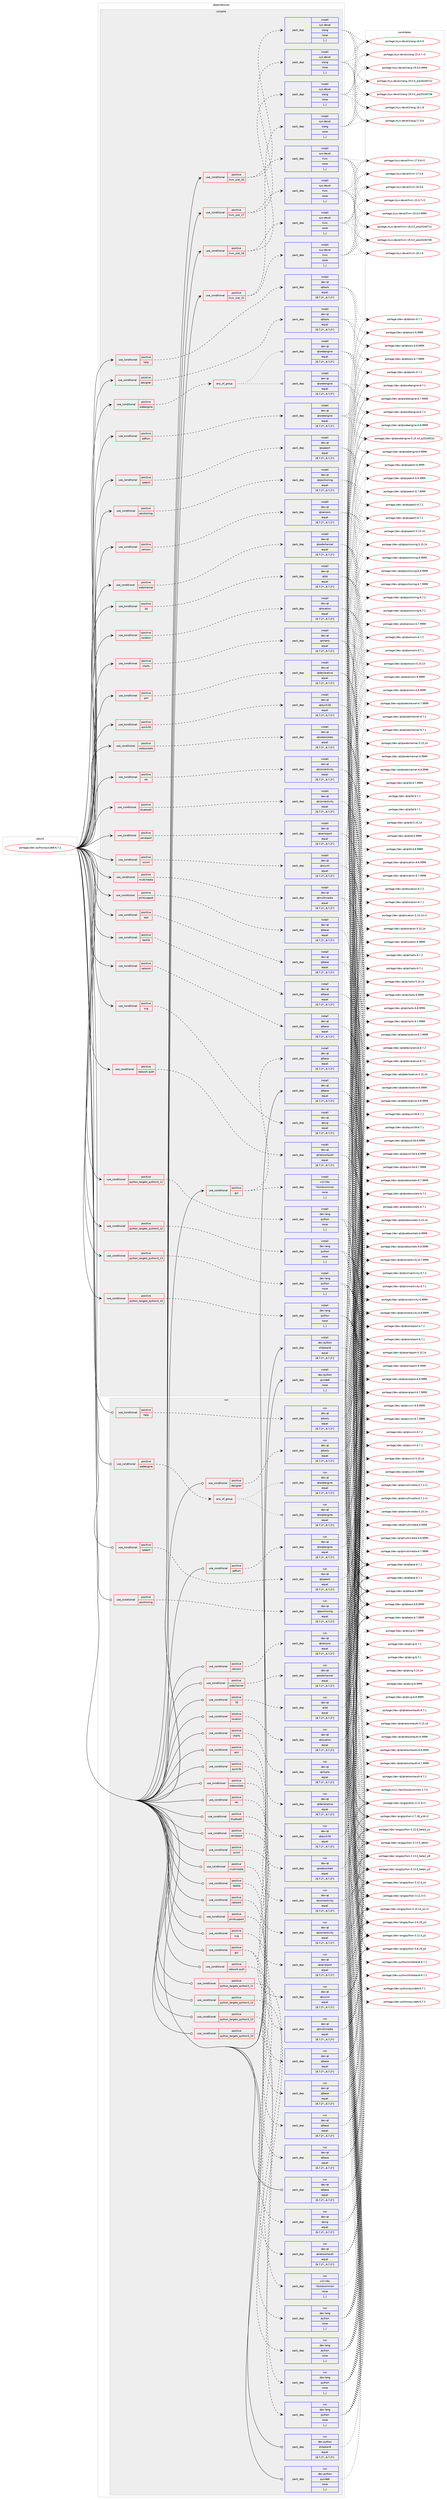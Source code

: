 digraph prolog {

# *************
# Graph options
# *************

newrank=true;
concentrate=true;
compound=true;
graph [rankdir=LR,fontname=Helvetica,fontsize=10,ranksep=1.5];#, ranksep=2.5, nodesep=0.2];
edge  [arrowhead=vee];
node  [fontname=Helvetica,fontsize=10];

# **********
# The ebuild
# **********

subgraph cluster_leftcol {
color=gray;
rank=same;
label=<<i>ebuild</i>>;
id [label="portage://dev-python/pyside6-6.7.2", color=red, width=4, href="../dev-python/pyside6-6.7.2.svg"];
}

# ****************
# The dependencies
# ****************

subgraph cluster_midcol {
color=gray;
label=<<i>dependencies</i>>;
subgraph cluster_compile {
fillcolor="#eeeeee";
style=filled;
label=<<i>compile</i>>;
subgraph cond37237 {
dependency157234 [label=<<TABLE BORDER="0" CELLBORDER="1" CELLSPACING="0" CELLPADDING="4"><TR><TD ROWSPAN="3" CELLPADDING="10">use_conditional</TD></TR><TR><TD>positive</TD></TR><TR><TD>3d</TD></TR></TABLE>>, shape=none, color=red];
subgraph pack118745 {
dependency157235 [label=<<TABLE BORDER="0" CELLBORDER="1" CELLSPACING="0" CELLPADDING="4" WIDTH="220"><TR><TD ROWSPAN="6" CELLPADDING="30">pack_dep</TD></TR><TR><TD WIDTH="110">install</TD></TR><TR><TD>dev-qt</TD></TR><TR><TD>qt3d</TD></TR><TR><TD>equal</TD></TR><TR><TD>[6.7.2*,,,6.7.2*]</TD></TR></TABLE>>, shape=none, color=blue];
}
dependency157234:e -> dependency157235:w [weight=20,style="dashed",arrowhead="vee"];
}
id:e -> dependency157234:w [weight=20,style="solid",arrowhead="vee"];
subgraph cond37238 {
dependency157236 [label=<<TABLE BORDER="0" CELLBORDER="1" CELLSPACING="0" CELLPADDING="4"><TR><TD ROWSPAN="3" CELLPADDING="10">use_conditional</TD></TR><TR><TD>positive</TD></TR><TR><TD>bluetooth</TD></TR></TABLE>>, shape=none, color=red];
subgraph pack118746 {
dependency157237 [label=<<TABLE BORDER="0" CELLBORDER="1" CELLSPACING="0" CELLPADDING="4" WIDTH="220"><TR><TD ROWSPAN="6" CELLPADDING="30">pack_dep</TD></TR><TR><TD WIDTH="110">install</TD></TR><TR><TD>dev-qt</TD></TR><TR><TD>qtconnectivity</TD></TR><TR><TD>equal</TD></TR><TR><TD>[6.7.2*,,,6.7.2*]</TD></TR></TABLE>>, shape=none, color=blue];
}
dependency157236:e -> dependency157237:w [weight=20,style="dashed",arrowhead="vee"];
}
id:e -> dependency157236:w [weight=20,style="solid",arrowhead="vee"];
subgraph cond37239 {
dependency157238 [label=<<TABLE BORDER="0" CELLBORDER="1" CELLSPACING="0" CELLPADDING="4"><TR><TD ROWSPAN="3" CELLPADDING="10">use_conditional</TD></TR><TR><TD>positive</TD></TR><TR><TD>charts</TD></TR></TABLE>>, shape=none, color=red];
subgraph pack118747 {
dependency157239 [label=<<TABLE BORDER="0" CELLBORDER="1" CELLSPACING="0" CELLPADDING="4" WIDTH="220"><TR><TD ROWSPAN="6" CELLPADDING="30">pack_dep</TD></TR><TR><TD WIDTH="110">install</TD></TR><TR><TD>dev-qt</TD></TR><TR><TD>qtcharts</TD></TR><TR><TD>equal</TD></TR><TR><TD>[6.7.2*,,,6.7.2*]</TD></TR></TABLE>>, shape=none, color=blue];
}
dependency157238:e -> dependency157239:w [weight=20,style="dashed",arrowhead="vee"];
}
id:e -> dependency157238:w [weight=20,style="solid",arrowhead="vee"];
subgraph cond37240 {
dependency157240 [label=<<TABLE BORDER="0" CELLBORDER="1" CELLSPACING="0" CELLPADDING="4"><TR><TD ROWSPAN="3" CELLPADDING="10">use_conditional</TD></TR><TR><TD>positive</TD></TR><TR><TD>designer</TD></TR></TABLE>>, shape=none, color=red];
subgraph pack118748 {
dependency157241 [label=<<TABLE BORDER="0" CELLBORDER="1" CELLSPACING="0" CELLPADDING="4" WIDTH="220"><TR><TD ROWSPAN="6" CELLPADDING="30">pack_dep</TD></TR><TR><TD WIDTH="110">install</TD></TR><TR><TD>dev-qt</TD></TR><TR><TD>qttools</TD></TR><TR><TD>equal</TD></TR><TR><TD>[6.7.2*,,,6.7.2*]</TD></TR></TABLE>>, shape=none, color=blue];
}
dependency157240:e -> dependency157241:w [weight=20,style="dashed",arrowhead="vee"];
}
id:e -> dependency157240:w [weight=20,style="solid",arrowhead="vee"];
subgraph cond37241 {
dependency157242 [label=<<TABLE BORDER="0" CELLBORDER="1" CELLSPACING="0" CELLPADDING="4"><TR><TD ROWSPAN="3" CELLPADDING="10">use_conditional</TD></TR><TR><TD>positive</TD></TR><TR><TD>gui</TD></TR></TABLE>>, shape=none, color=red];
subgraph pack118749 {
dependency157243 [label=<<TABLE BORDER="0" CELLBORDER="1" CELLSPACING="0" CELLPADDING="4" WIDTH="220"><TR><TD ROWSPAN="6" CELLPADDING="30">pack_dep</TD></TR><TR><TD WIDTH="110">install</TD></TR><TR><TD>dev-qt</TD></TR><TR><TD>qtbase</TD></TR><TR><TD>equal</TD></TR><TR><TD>[6.7.2*,,,6.7.2*]</TD></TR></TABLE>>, shape=none, color=blue];
}
dependency157242:e -> dependency157243:w [weight=20,style="dashed",arrowhead="vee"];
subgraph pack118750 {
dependency157244 [label=<<TABLE BORDER="0" CELLBORDER="1" CELLSPACING="0" CELLPADDING="4" WIDTH="220"><TR><TD ROWSPAN="6" CELLPADDING="30">pack_dep</TD></TR><TR><TD WIDTH="110">install</TD></TR><TR><TD>x11-libs</TD></TR><TR><TD>libxkbcommon</TD></TR><TR><TD>none</TD></TR><TR><TD>[,,]</TD></TR></TABLE>>, shape=none, color=blue];
}
dependency157242:e -> dependency157244:w [weight=20,style="dashed",arrowhead="vee"];
}
id:e -> dependency157242:w [weight=20,style="solid",arrowhead="vee"];
subgraph cond37242 {
dependency157245 [label=<<TABLE BORDER="0" CELLBORDER="1" CELLSPACING="0" CELLPADDING="4"><TR><TD ROWSPAN="3" CELLPADDING="10">use_conditional</TD></TR><TR><TD>positive</TD></TR><TR><TD>help</TD></TR></TABLE>>, shape=none, color=red];
subgraph pack118751 {
dependency157246 [label=<<TABLE BORDER="0" CELLBORDER="1" CELLSPACING="0" CELLPADDING="4" WIDTH="220"><TR><TD ROWSPAN="6" CELLPADDING="30">pack_dep</TD></TR><TR><TD WIDTH="110">install</TD></TR><TR><TD>dev-qt</TD></TR><TR><TD>qttools</TD></TR><TR><TD>equal</TD></TR><TR><TD>[6.7.2*,,,6.7.2*]</TD></TR></TABLE>>, shape=none, color=blue];
}
dependency157245:e -> dependency157246:w [weight=20,style="dashed",arrowhead="vee"];
}
id:e -> dependency157245:w [weight=20,style="solid",arrowhead="vee"];
subgraph cond37243 {
dependency157247 [label=<<TABLE BORDER="0" CELLBORDER="1" CELLSPACING="0" CELLPADDING="4"><TR><TD ROWSPAN="3" CELLPADDING="10">use_conditional</TD></TR><TR><TD>positive</TD></TR><TR><TD>llvm_slot_15</TD></TR></TABLE>>, shape=none, color=red];
subgraph pack118752 {
dependency157248 [label=<<TABLE BORDER="0" CELLBORDER="1" CELLSPACING="0" CELLPADDING="4" WIDTH="220"><TR><TD ROWSPAN="6" CELLPADDING="30">pack_dep</TD></TR><TR><TD WIDTH="110">install</TD></TR><TR><TD>sys-devel</TD></TR><TR><TD>clang</TD></TR><TR><TD>none</TD></TR><TR><TD>[,,]</TD></TR></TABLE>>, shape=none, color=blue];
}
dependency157247:e -> dependency157248:w [weight=20,style="dashed",arrowhead="vee"];
subgraph pack118753 {
dependency157249 [label=<<TABLE BORDER="0" CELLBORDER="1" CELLSPACING="0" CELLPADDING="4" WIDTH="220"><TR><TD ROWSPAN="6" CELLPADDING="30">pack_dep</TD></TR><TR><TD WIDTH="110">install</TD></TR><TR><TD>sys-devel</TD></TR><TR><TD>llvm</TD></TR><TR><TD>none</TD></TR><TR><TD>[,,]</TD></TR></TABLE>>, shape=none, color=blue];
}
dependency157247:e -> dependency157249:w [weight=20,style="dashed",arrowhead="vee"];
}
id:e -> dependency157247:w [weight=20,style="solid",arrowhead="vee"];
subgraph cond37244 {
dependency157250 [label=<<TABLE BORDER="0" CELLBORDER="1" CELLSPACING="0" CELLPADDING="4"><TR><TD ROWSPAN="3" CELLPADDING="10">use_conditional</TD></TR><TR><TD>positive</TD></TR><TR><TD>llvm_slot_16</TD></TR></TABLE>>, shape=none, color=red];
subgraph pack118754 {
dependency157251 [label=<<TABLE BORDER="0" CELLBORDER="1" CELLSPACING="0" CELLPADDING="4" WIDTH="220"><TR><TD ROWSPAN="6" CELLPADDING="30">pack_dep</TD></TR><TR><TD WIDTH="110">install</TD></TR><TR><TD>sys-devel</TD></TR><TR><TD>clang</TD></TR><TR><TD>none</TD></TR><TR><TD>[,,]</TD></TR></TABLE>>, shape=none, color=blue];
}
dependency157250:e -> dependency157251:w [weight=20,style="dashed",arrowhead="vee"];
subgraph pack118755 {
dependency157252 [label=<<TABLE BORDER="0" CELLBORDER="1" CELLSPACING="0" CELLPADDING="4" WIDTH="220"><TR><TD ROWSPAN="6" CELLPADDING="30">pack_dep</TD></TR><TR><TD WIDTH="110">install</TD></TR><TR><TD>sys-devel</TD></TR><TR><TD>llvm</TD></TR><TR><TD>none</TD></TR><TR><TD>[,,]</TD></TR></TABLE>>, shape=none, color=blue];
}
dependency157250:e -> dependency157252:w [weight=20,style="dashed",arrowhead="vee"];
}
id:e -> dependency157250:w [weight=20,style="solid",arrowhead="vee"];
subgraph cond37245 {
dependency157253 [label=<<TABLE BORDER="0" CELLBORDER="1" CELLSPACING="0" CELLPADDING="4"><TR><TD ROWSPAN="3" CELLPADDING="10">use_conditional</TD></TR><TR><TD>positive</TD></TR><TR><TD>llvm_slot_17</TD></TR></TABLE>>, shape=none, color=red];
subgraph pack118756 {
dependency157254 [label=<<TABLE BORDER="0" CELLBORDER="1" CELLSPACING="0" CELLPADDING="4" WIDTH="220"><TR><TD ROWSPAN="6" CELLPADDING="30">pack_dep</TD></TR><TR><TD WIDTH="110">install</TD></TR><TR><TD>sys-devel</TD></TR><TR><TD>clang</TD></TR><TR><TD>none</TD></TR><TR><TD>[,,]</TD></TR></TABLE>>, shape=none, color=blue];
}
dependency157253:e -> dependency157254:w [weight=20,style="dashed",arrowhead="vee"];
subgraph pack118757 {
dependency157255 [label=<<TABLE BORDER="0" CELLBORDER="1" CELLSPACING="0" CELLPADDING="4" WIDTH="220"><TR><TD ROWSPAN="6" CELLPADDING="30">pack_dep</TD></TR><TR><TD WIDTH="110">install</TD></TR><TR><TD>sys-devel</TD></TR><TR><TD>llvm</TD></TR><TR><TD>none</TD></TR><TR><TD>[,,]</TD></TR></TABLE>>, shape=none, color=blue];
}
dependency157253:e -> dependency157255:w [weight=20,style="dashed",arrowhead="vee"];
}
id:e -> dependency157253:w [weight=20,style="solid",arrowhead="vee"];
subgraph cond37246 {
dependency157256 [label=<<TABLE BORDER="0" CELLBORDER="1" CELLSPACING="0" CELLPADDING="4"><TR><TD ROWSPAN="3" CELLPADDING="10">use_conditional</TD></TR><TR><TD>positive</TD></TR><TR><TD>llvm_slot_18</TD></TR></TABLE>>, shape=none, color=red];
subgraph pack118758 {
dependency157257 [label=<<TABLE BORDER="0" CELLBORDER="1" CELLSPACING="0" CELLPADDING="4" WIDTH="220"><TR><TD ROWSPAN="6" CELLPADDING="30">pack_dep</TD></TR><TR><TD WIDTH="110">install</TD></TR><TR><TD>sys-devel</TD></TR><TR><TD>clang</TD></TR><TR><TD>none</TD></TR><TR><TD>[,,]</TD></TR></TABLE>>, shape=none, color=blue];
}
dependency157256:e -> dependency157257:w [weight=20,style="dashed",arrowhead="vee"];
subgraph pack118759 {
dependency157258 [label=<<TABLE BORDER="0" CELLBORDER="1" CELLSPACING="0" CELLPADDING="4" WIDTH="220"><TR><TD ROWSPAN="6" CELLPADDING="30">pack_dep</TD></TR><TR><TD WIDTH="110">install</TD></TR><TR><TD>sys-devel</TD></TR><TR><TD>llvm</TD></TR><TR><TD>none</TD></TR><TR><TD>[,,]</TD></TR></TABLE>>, shape=none, color=blue];
}
dependency157256:e -> dependency157258:w [weight=20,style="dashed",arrowhead="vee"];
}
id:e -> dependency157256:w [weight=20,style="solid",arrowhead="vee"];
subgraph cond37247 {
dependency157259 [label=<<TABLE BORDER="0" CELLBORDER="1" CELLSPACING="0" CELLPADDING="4"><TR><TD ROWSPAN="3" CELLPADDING="10">use_conditional</TD></TR><TR><TD>positive</TD></TR><TR><TD>location</TD></TR></TABLE>>, shape=none, color=red];
subgraph pack118760 {
dependency157260 [label=<<TABLE BORDER="0" CELLBORDER="1" CELLSPACING="0" CELLPADDING="4" WIDTH="220"><TR><TD ROWSPAN="6" CELLPADDING="30">pack_dep</TD></TR><TR><TD WIDTH="110">install</TD></TR><TR><TD>dev-qt</TD></TR><TR><TD>qtlocation</TD></TR><TR><TD>equal</TD></TR><TR><TD>[6.7.2*,,,6.7.2*]</TD></TR></TABLE>>, shape=none, color=blue];
}
dependency157259:e -> dependency157260:w [weight=20,style="dashed",arrowhead="vee"];
}
id:e -> dependency157259:w [weight=20,style="solid",arrowhead="vee"];
subgraph cond37248 {
dependency157261 [label=<<TABLE BORDER="0" CELLBORDER="1" CELLSPACING="0" CELLPADDING="4"><TR><TD ROWSPAN="3" CELLPADDING="10">use_conditional</TD></TR><TR><TD>positive</TD></TR><TR><TD>multimedia</TD></TR></TABLE>>, shape=none, color=red];
subgraph pack118761 {
dependency157262 [label=<<TABLE BORDER="0" CELLBORDER="1" CELLSPACING="0" CELLPADDING="4" WIDTH="220"><TR><TD ROWSPAN="6" CELLPADDING="30">pack_dep</TD></TR><TR><TD WIDTH="110">install</TD></TR><TR><TD>dev-qt</TD></TR><TR><TD>qtmultimedia</TD></TR><TR><TD>equal</TD></TR><TR><TD>[6.7.2*,,,6.7.2*]</TD></TR></TABLE>>, shape=none, color=blue];
}
dependency157261:e -> dependency157262:w [weight=20,style="dashed",arrowhead="vee"];
}
id:e -> dependency157261:w [weight=20,style="solid",arrowhead="vee"];
subgraph cond37249 {
dependency157263 [label=<<TABLE BORDER="0" CELLBORDER="1" CELLSPACING="0" CELLPADDING="4"><TR><TD ROWSPAN="3" CELLPADDING="10">use_conditional</TD></TR><TR><TD>positive</TD></TR><TR><TD>network</TD></TR></TABLE>>, shape=none, color=red];
subgraph pack118762 {
dependency157264 [label=<<TABLE BORDER="0" CELLBORDER="1" CELLSPACING="0" CELLPADDING="4" WIDTH="220"><TR><TD ROWSPAN="6" CELLPADDING="30">pack_dep</TD></TR><TR><TD WIDTH="110">install</TD></TR><TR><TD>dev-qt</TD></TR><TR><TD>qtbase</TD></TR><TR><TD>equal</TD></TR><TR><TD>[6.7.2*,,,6.7.2*]</TD></TR></TABLE>>, shape=none, color=blue];
}
dependency157263:e -> dependency157264:w [weight=20,style="dashed",arrowhead="vee"];
}
id:e -> dependency157263:w [weight=20,style="solid",arrowhead="vee"];
subgraph cond37250 {
dependency157265 [label=<<TABLE BORDER="0" CELLBORDER="1" CELLSPACING="0" CELLPADDING="4"><TR><TD ROWSPAN="3" CELLPADDING="10">use_conditional</TD></TR><TR><TD>positive</TD></TR><TR><TD>network-auth</TD></TR></TABLE>>, shape=none, color=red];
subgraph pack118763 {
dependency157266 [label=<<TABLE BORDER="0" CELLBORDER="1" CELLSPACING="0" CELLPADDING="4" WIDTH="220"><TR><TD ROWSPAN="6" CELLPADDING="30">pack_dep</TD></TR><TR><TD WIDTH="110">install</TD></TR><TR><TD>dev-qt</TD></TR><TR><TD>qtnetworkauth</TD></TR><TR><TD>equal</TD></TR><TR><TD>[6.7.2*,,,6.7.2*]</TD></TR></TABLE>>, shape=none, color=blue];
}
dependency157265:e -> dependency157266:w [weight=20,style="dashed",arrowhead="vee"];
}
id:e -> dependency157265:w [weight=20,style="solid",arrowhead="vee"];
subgraph cond37251 {
dependency157267 [label=<<TABLE BORDER="0" CELLBORDER="1" CELLSPACING="0" CELLPADDING="4"><TR><TD ROWSPAN="3" CELLPADDING="10">use_conditional</TD></TR><TR><TD>positive</TD></TR><TR><TD>nfc</TD></TR></TABLE>>, shape=none, color=red];
subgraph pack118764 {
dependency157268 [label=<<TABLE BORDER="0" CELLBORDER="1" CELLSPACING="0" CELLPADDING="4" WIDTH="220"><TR><TD ROWSPAN="6" CELLPADDING="30">pack_dep</TD></TR><TR><TD WIDTH="110">install</TD></TR><TR><TD>dev-qt</TD></TR><TR><TD>qtconnectivity</TD></TR><TR><TD>equal</TD></TR><TR><TD>[6.7.2*,,,6.7.2*]</TD></TR></TABLE>>, shape=none, color=blue];
}
dependency157267:e -> dependency157268:w [weight=20,style="dashed",arrowhead="vee"];
}
id:e -> dependency157267:w [weight=20,style="solid",arrowhead="vee"];
subgraph cond37252 {
dependency157269 [label=<<TABLE BORDER="0" CELLBORDER="1" CELLSPACING="0" CELLPADDING="4"><TR><TD ROWSPAN="3" CELLPADDING="10">use_conditional</TD></TR><TR><TD>positive</TD></TR><TR><TD>pdfium</TD></TR></TABLE>>, shape=none, color=red];
subgraph pack118765 {
dependency157270 [label=<<TABLE BORDER="0" CELLBORDER="1" CELLSPACING="0" CELLPADDING="4" WIDTH="220"><TR><TD ROWSPAN="6" CELLPADDING="30">pack_dep</TD></TR><TR><TD WIDTH="110">install</TD></TR><TR><TD>dev-qt</TD></TR><TR><TD>qtwebengine</TD></TR><TR><TD>equal</TD></TR><TR><TD>[6.7.2*,,,6.7.2*]</TD></TR></TABLE>>, shape=none, color=blue];
}
dependency157269:e -> dependency157270:w [weight=20,style="dashed",arrowhead="vee"];
}
id:e -> dependency157269:w [weight=20,style="solid",arrowhead="vee"];
subgraph cond37253 {
dependency157271 [label=<<TABLE BORDER="0" CELLBORDER="1" CELLSPACING="0" CELLPADDING="4"><TR><TD ROWSPAN="3" CELLPADDING="10">use_conditional</TD></TR><TR><TD>positive</TD></TR><TR><TD>positioning</TD></TR></TABLE>>, shape=none, color=red];
subgraph pack118766 {
dependency157272 [label=<<TABLE BORDER="0" CELLBORDER="1" CELLSPACING="0" CELLPADDING="4" WIDTH="220"><TR><TD ROWSPAN="6" CELLPADDING="30">pack_dep</TD></TR><TR><TD WIDTH="110">install</TD></TR><TR><TD>dev-qt</TD></TR><TR><TD>qtpositioning</TD></TR><TR><TD>equal</TD></TR><TR><TD>[6.7.2*,,,6.7.2*]</TD></TR></TABLE>>, shape=none, color=blue];
}
dependency157271:e -> dependency157272:w [weight=20,style="dashed",arrowhead="vee"];
}
id:e -> dependency157271:w [weight=20,style="solid",arrowhead="vee"];
subgraph cond37254 {
dependency157273 [label=<<TABLE BORDER="0" CELLBORDER="1" CELLSPACING="0" CELLPADDING="4"><TR><TD ROWSPAN="3" CELLPADDING="10">use_conditional</TD></TR><TR><TD>positive</TD></TR><TR><TD>printsupport</TD></TR></TABLE>>, shape=none, color=red];
subgraph pack118767 {
dependency157274 [label=<<TABLE BORDER="0" CELLBORDER="1" CELLSPACING="0" CELLPADDING="4" WIDTH="220"><TR><TD ROWSPAN="6" CELLPADDING="30">pack_dep</TD></TR><TR><TD WIDTH="110">install</TD></TR><TR><TD>dev-qt</TD></TR><TR><TD>qtbase</TD></TR><TR><TD>equal</TD></TR><TR><TD>[6.7.2*,,,6.7.2*]</TD></TR></TABLE>>, shape=none, color=blue];
}
dependency157273:e -> dependency157274:w [weight=20,style="dashed",arrowhead="vee"];
}
id:e -> dependency157273:w [weight=20,style="solid",arrowhead="vee"];
subgraph cond37255 {
dependency157275 [label=<<TABLE BORDER="0" CELLBORDER="1" CELLSPACING="0" CELLPADDING="4"><TR><TD ROWSPAN="3" CELLPADDING="10">use_conditional</TD></TR><TR><TD>positive</TD></TR><TR><TD>python_targets_python3_10</TD></TR></TABLE>>, shape=none, color=red];
subgraph pack118768 {
dependency157276 [label=<<TABLE BORDER="0" CELLBORDER="1" CELLSPACING="0" CELLPADDING="4" WIDTH="220"><TR><TD ROWSPAN="6" CELLPADDING="30">pack_dep</TD></TR><TR><TD WIDTH="110">install</TD></TR><TR><TD>dev-lang</TD></TR><TR><TD>python</TD></TR><TR><TD>none</TD></TR><TR><TD>[,,]</TD></TR></TABLE>>, shape=none, color=blue];
}
dependency157275:e -> dependency157276:w [weight=20,style="dashed",arrowhead="vee"];
}
id:e -> dependency157275:w [weight=20,style="solid",arrowhead="vee"];
subgraph cond37256 {
dependency157277 [label=<<TABLE BORDER="0" CELLBORDER="1" CELLSPACING="0" CELLPADDING="4"><TR><TD ROWSPAN="3" CELLPADDING="10">use_conditional</TD></TR><TR><TD>positive</TD></TR><TR><TD>python_targets_python3_11</TD></TR></TABLE>>, shape=none, color=red];
subgraph pack118769 {
dependency157278 [label=<<TABLE BORDER="0" CELLBORDER="1" CELLSPACING="0" CELLPADDING="4" WIDTH="220"><TR><TD ROWSPAN="6" CELLPADDING="30">pack_dep</TD></TR><TR><TD WIDTH="110">install</TD></TR><TR><TD>dev-lang</TD></TR><TR><TD>python</TD></TR><TR><TD>none</TD></TR><TR><TD>[,,]</TD></TR></TABLE>>, shape=none, color=blue];
}
dependency157277:e -> dependency157278:w [weight=20,style="dashed",arrowhead="vee"];
}
id:e -> dependency157277:w [weight=20,style="solid",arrowhead="vee"];
subgraph cond37257 {
dependency157279 [label=<<TABLE BORDER="0" CELLBORDER="1" CELLSPACING="0" CELLPADDING="4"><TR><TD ROWSPAN="3" CELLPADDING="10">use_conditional</TD></TR><TR><TD>positive</TD></TR><TR><TD>python_targets_python3_12</TD></TR></TABLE>>, shape=none, color=red];
subgraph pack118770 {
dependency157280 [label=<<TABLE BORDER="0" CELLBORDER="1" CELLSPACING="0" CELLPADDING="4" WIDTH="220"><TR><TD ROWSPAN="6" CELLPADDING="30">pack_dep</TD></TR><TR><TD WIDTH="110">install</TD></TR><TR><TD>dev-lang</TD></TR><TR><TD>python</TD></TR><TR><TD>none</TD></TR><TR><TD>[,,]</TD></TR></TABLE>>, shape=none, color=blue];
}
dependency157279:e -> dependency157280:w [weight=20,style="dashed",arrowhead="vee"];
}
id:e -> dependency157279:w [weight=20,style="solid",arrowhead="vee"];
subgraph cond37258 {
dependency157281 [label=<<TABLE BORDER="0" CELLBORDER="1" CELLSPACING="0" CELLPADDING="4"><TR><TD ROWSPAN="3" CELLPADDING="10">use_conditional</TD></TR><TR><TD>positive</TD></TR><TR><TD>python_targets_python3_13</TD></TR></TABLE>>, shape=none, color=red];
subgraph pack118771 {
dependency157282 [label=<<TABLE BORDER="0" CELLBORDER="1" CELLSPACING="0" CELLPADDING="4" WIDTH="220"><TR><TD ROWSPAN="6" CELLPADDING="30">pack_dep</TD></TR><TR><TD WIDTH="110">install</TD></TR><TR><TD>dev-lang</TD></TR><TR><TD>python</TD></TR><TR><TD>none</TD></TR><TR><TD>[,,]</TD></TR></TABLE>>, shape=none, color=blue];
}
dependency157281:e -> dependency157282:w [weight=20,style="dashed",arrowhead="vee"];
}
id:e -> dependency157281:w [weight=20,style="solid",arrowhead="vee"];
subgraph cond37259 {
dependency157283 [label=<<TABLE BORDER="0" CELLBORDER="1" CELLSPACING="0" CELLPADDING="4"><TR><TD ROWSPAN="3" CELLPADDING="10">use_conditional</TD></TR><TR><TD>positive</TD></TR><TR><TD>qml</TD></TR></TABLE>>, shape=none, color=red];
subgraph pack118772 {
dependency157284 [label=<<TABLE BORDER="0" CELLBORDER="1" CELLSPACING="0" CELLPADDING="4" WIDTH="220"><TR><TD ROWSPAN="6" CELLPADDING="30">pack_dep</TD></TR><TR><TD WIDTH="110">install</TD></TR><TR><TD>dev-qt</TD></TR><TR><TD>qtdeclarative</TD></TR><TR><TD>equal</TD></TR><TR><TD>[6.7.2*,,,6.7.2*]</TD></TR></TABLE>>, shape=none, color=blue];
}
dependency157283:e -> dependency157284:w [weight=20,style="dashed",arrowhead="vee"];
}
id:e -> dependency157283:w [weight=20,style="solid",arrowhead="vee"];
subgraph cond37260 {
dependency157285 [label=<<TABLE BORDER="0" CELLBORDER="1" CELLSPACING="0" CELLPADDING="4"><TR><TD ROWSPAN="3" CELLPADDING="10">use_conditional</TD></TR><TR><TD>positive</TD></TR><TR><TD>quick3d</TD></TR></TABLE>>, shape=none, color=red];
subgraph pack118773 {
dependency157286 [label=<<TABLE BORDER="0" CELLBORDER="1" CELLSPACING="0" CELLPADDING="4" WIDTH="220"><TR><TD ROWSPAN="6" CELLPADDING="30">pack_dep</TD></TR><TR><TD WIDTH="110">install</TD></TR><TR><TD>dev-qt</TD></TR><TR><TD>qtquick3d</TD></TR><TR><TD>equal</TD></TR><TR><TD>[6.7.2*,,,6.7.2*]</TD></TR></TABLE>>, shape=none, color=blue];
}
dependency157285:e -> dependency157286:w [weight=20,style="dashed",arrowhead="vee"];
}
id:e -> dependency157285:w [weight=20,style="solid",arrowhead="vee"];
subgraph cond37261 {
dependency157287 [label=<<TABLE BORDER="0" CELLBORDER="1" CELLSPACING="0" CELLPADDING="4"><TR><TD ROWSPAN="3" CELLPADDING="10">use_conditional</TD></TR><TR><TD>positive</TD></TR><TR><TD>scxml</TD></TR></TABLE>>, shape=none, color=red];
subgraph pack118774 {
dependency157288 [label=<<TABLE BORDER="0" CELLBORDER="1" CELLSPACING="0" CELLPADDING="4" WIDTH="220"><TR><TD ROWSPAN="6" CELLPADDING="30">pack_dep</TD></TR><TR><TD WIDTH="110">install</TD></TR><TR><TD>dev-qt</TD></TR><TR><TD>qtscxml</TD></TR><TR><TD>equal</TD></TR><TR><TD>[6.7.2*,,,6.7.2*]</TD></TR></TABLE>>, shape=none, color=blue];
}
dependency157287:e -> dependency157288:w [weight=20,style="dashed",arrowhead="vee"];
}
id:e -> dependency157287:w [weight=20,style="solid",arrowhead="vee"];
subgraph cond37262 {
dependency157289 [label=<<TABLE BORDER="0" CELLBORDER="1" CELLSPACING="0" CELLPADDING="4"><TR><TD ROWSPAN="3" CELLPADDING="10">use_conditional</TD></TR><TR><TD>positive</TD></TR><TR><TD>sensors</TD></TR></TABLE>>, shape=none, color=red];
subgraph pack118775 {
dependency157290 [label=<<TABLE BORDER="0" CELLBORDER="1" CELLSPACING="0" CELLPADDING="4" WIDTH="220"><TR><TD ROWSPAN="6" CELLPADDING="30">pack_dep</TD></TR><TR><TD WIDTH="110">install</TD></TR><TR><TD>dev-qt</TD></TR><TR><TD>qtsensors</TD></TR><TR><TD>equal</TD></TR><TR><TD>[6.7.2*,,,6.7.2*]</TD></TR></TABLE>>, shape=none, color=blue];
}
dependency157289:e -> dependency157290:w [weight=20,style="dashed",arrowhead="vee"];
}
id:e -> dependency157289:w [weight=20,style="solid",arrowhead="vee"];
subgraph cond37263 {
dependency157291 [label=<<TABLE BORDER="0" CELLBORDER="1" CELLSPACING="0" CELLPADDING="4"><TR><TD ROWSPAN="3" CELLPADDING="10">use_conditional</TD></TR><TR><TD>positive</TD></TR><TR><TD>serialport</TD></TR></TABLE>>, shape=none, color=red];
subgraph pack118776 {
dependency157292 [label=<<TABLE BORDER="0" CELLBORDER="1" CELLSPACING="0" CELLPADDING="4" WIDTH="220"><TR><TD ROWSPAN="6" CELLPADDING="30">pack_dep</TD></TR><TR><TD WIDTH="110">install</TD></TR><TR><TD>dev-qt</TD></TR><TR><TD>qtserialport</TD></TR><TR><TD>equal</TD></TR><TR><TD>[6.7.2*,,,6.7.2*]</TD></TR></TABLE>>, shape=none, color=blue];
}
dependency157291:e -> dependency157292:w [weight=20,style="dashed",arrowhead="vee"];
}
id:e -> dependency157291:w [weight=20,style="solid",arrowhead="vee"];
subgraph cond37264 {
dependency157293 [label=<<TABLE BORDER="0" CELLBORDER="1" CELLSPACING="0" CELLPADDING="4"><TR><TD ROWSPAN="3" CELLPADDING="10">use_conditional</TD></TR><TR><TD>positive</TD></TR><TR><TD>speech</TD></TR></TABLE>>, shape=none, color=red];
subgraph pack118777 {
dependency157294 [label=<<TABLE BORDER="0" CELLBORDER="1" CELLSPACING="0" CELLPADDING="4" WIDTH="220"><TR><TD ROWSPAN="6" CELLPADDING="30">pack_dep</TD></TR><TR><TD WIDTH="110">install</TD></TR><TR><TD>dev-qt</TD></TR><TR><TD>qtspeech</TD></TR><TR><TD>equal</TD></TR><TR><TD>[6.7.2*,,,6.7.2*]</TD></TR></TABLE>>, shape=none, color=blue];
}
dependency157293:e -> dependency157294:w [weight=20,style="dashed",arrowhead="vee"];
}
id:e -> dependency157293:w [weight=20,style="solid",arrowhead="vee"];
subgraph cond37265 {
dependency157295 [label=<<TABLE BORDER="0" CELLBORDER="1" CELLSPACING="0" CELLPADDING="4"><TR><TD ROWSPAN="3" CELLPADDING="10">use_conditional</TD></TR><TR><TD>positive</TD></TR><TR><TD>svg</TD></TR></TABLE>>, shape=none, color=red];
subgraph pack118778 {
dependency157296 [label=<<TABLE BORDER="0" CELLBORDER="1" CELLSPACING="0" CELLPADDING="4" WIDTH="220"><TR><TD ROWSPAN="6" CELLPADDING="30">pack_dep</TD></TR><TR><TD WIDTH="110">install</TD></TR><TR><TD>dev-qt</TD></TR><TR><TD>qtsvg</TD></TR><TR><TD>equal</TD></TR><TR><TD>[6.7.2*,,,6.7.2*]</TD></TR></TABLE>>, shape=none, color=blue];
}
dependency157295:e -> dependency157296:w [weight=20,style="dashed",arrowhead="vee"];
}
id:e -> dependency157295:w [weight=20,style="solid",arrowhead="vee"];
subgraph cond37266 {
dependency157297 [label=<<TABLE BORDER="0" CELLBORDER="1" CELLSPACING="0" CELLPADDING="4"><TR><TD ROWSPAN="3" CELLPADDING="10">use_conditional</TD></TR><TR><TD>positive</TD></TR><TR><TD>test</TD></TR></TABLE>>, shape=none, color=red];
subgraph pack118779 {
dependency157298 [label=<<TABLE BORDER="0" CELLBORDER="1" CELLSPACING="0" CELLPADDING="4" WIDTH="220"><TR><TD ROWSPAN="6" CELLPADDING="30">pack_dep</TD></TR><TR><TD WIDTH="110">install</TD></TR><TR><TD>dev-qt</TD></TR><TR><TD>qtbase</TD></TR><TR><TD>equal</TD></TR><TR><TD>[6.7.2*,,,6.7.2*]</TD></TR></TABLE>>, shape=none, color=blue];
}
dependency157297:e -> dependency157298:w [weight=20,style="dashed",arrowhead="vee"];
}
id:e -> dependency157297:w [weight=20,style="solid",arrowhead="vee"];
subgraph cond37267 {
dependency157299 [label=<<TABLE BORDER="0" CELLBORDER="1" CELLSPACING="0" CELLPADDING="4"><TR><TD ROWSPAN="3" CELLPADDING="10">use_conditional</TD></TR><TR><TD>positive</TD></TR><TR><TD>testlib</TD></TR></TABLE>>, shape=none, color=red];
subgraph pack118780 {
dependency157300 [label=<<TABLE BORDER="0" CELLBORDER="1" CELLSPACING="0" CELLPADDING="4" WIDTH="220"><TR><TD ROWSPAN="6" CELLPADDING="30">pack_dep</TD></TR><TR><TD WIDTH="110">install</TD></TR><TR><TD>dev-qt</TD></TR><TR><TD>qtbase</TD></TR><TR><TD>equal</TD></TR><TR><TD>[6.7.2*,,,6.7.2*]</TD></TR></TABLE>>, shape=none, color=blue];
}
dependency157299:e -> dependency157300:w [weight=20,style="dashed",arrowhead="vee"];
}
id:e -> dependency157299:w [weight=20,style="solid",arrowhead="vee"];
subgraph cond37268 {
dependency157301 [label=<<TABLE BORDER="0" CELLBORDER="1" CELLSPACING="0" CELLPADDING="4"><TR><TD ROWSPAN="3" CELLPADDING="10">use_conditional</TD></TR><TR><TD>positive</TD></TR><TR><TD>webchannel</TD></TR></TABLE>>, shape=none, color=red];
subgraph pack118781 {
dependency157302 [label=<<TABLE BORDER="0" CELLBORDER="1" CELLSPACING="0" CELLPADDING="4" WIDTH="220"><TR><TD ROWSPAN="6" CELLPADDING="30">pack_dep</TD></TR><TR><TD WIDTH="110">install</TD></TR><TR><TD>dev-qt</TD></TR><TR><TD>qtwebchannel</TD></TR><TR><TD>equal</TD></TR><TR><TD>[6.7.2*,,,6.7.2*]</TD></TR></TABLE>>, shape=none, color=blue];
}
dependency157301:e -> dependency157302:w [weight=20,style="dashed",arrowhead="vee"];
}
id:e -> dependency157301:w [weight=20,style="solid",arrowhead="vee"];
subgraph cond37269 {
dependency157303 [label=<<TABLE BORDER="0" CELLBORDER="1" CELLSPACING="0" CELLPADDING="4"><TR><TD ROWSPAN="3" CELLPADDING="10">use_conditional</TD></TR><TR><TD>positive</TD></TR><TR><TD>webengine</TD></TR></TABLE>>, shape=none, color=red];
subgraph any1102 {
dependency157304 [label=<<TABLE BORDER="0" CELLBORDER="1" CELLSPACING="0" CELLPADDING="4"><TR><TD CELLPADDING="10">any_of_group</TD></TR></TABLE>>, shape=none, color=red];subgraph pack118782 {
dependency157305 [label=<<TABLE BORDER="0" CELLBORDER="1" CELLSPACING="0" CELLPADDING="4" WIDTH="220"><TR><TD ROWSPAN="6" CELLPADDING="30">pack_dep</TD></TR><TR><TD WIDTH="110">install</TD></TR><TR><TD>dev-qt</TD></TR><TR><TD>qtwebengine</TD></TR><TR><TD>equal</TD></TR><TR><TD>[6.7.2*,,,6.7.2*]</TD></TR></TABLE>>, shape=none, color=blue];
}
dependency157304:e -> dependency157305:w [weight=20,style="dotted",arrowhead="oinv"];
subgraph pack118783 {
dependency157306 [label=<<TABLE BORDER="0" CELLBORDER="1" CELLSPACING="0" CELLPADDING="4" WIDTH="220"><TR><TD ROWSPAN="6" CELLPADDING="30">pack_dep</TD></TR><TR><TD WIDTH="110">install</TD></TR><TR><TD>dev-qt</TD></TR><TR><TD>qtwebengine</TD></TR><TR><TD>equal</TD></TR><TR><TD>[6.7.2*,,,6.7.2*]</TD></TR></TABLE>>, shape=none, color=blue];
}
dependency157304:e -> dependency157306:w [weight=20,style="dotted",arrowhead="oinv"];
}
dependency157303:e -> dependency157304:w [weight=20,style="dashed",arrowhead="vee"];
}
id:e -> dependency157303:w [weight=20,style="solid",arrowhead="vee"];
subgraph cond37270 {
dependency157307 [label=<<TABLE BORDER="0" CELLBORDER="1" CELLSPACING="0" CELLPADDING="4"><TR><TD ROWSPAN="3" CELLPADDING="10">use_conditional</TD></TR><TR><TD>positive</TD></TR><TR><TD>websockets</TD></TR></TABLE>>, shape=none, color=red];
subgraph pack118784 {
dependency157308 [label=<<TABLE BORDER="0" CELLBORDER="1" CELLSPACING="0" CELLPADDING="4" WIDTH="220"><TR><TD ROWSPAN="6" CELLPADDING="30">pack_dep</TD></TR><TR><TD WIDTH="110">install</TD></TR><TR><TD>dev-qt</TD></TR><TR><TD>qtwebsockets</TD></TR><TR><TD>equal</TD></TR><TR><TD>[6.7.2*,,,6.7.2*]</TD></TR></TABLE>>, shape=none, color=blue];
}
dependency157307:e -> dependency157308:w [weight=20,style="dashed",arrowhead="vee"];
}
id:e -> dependency157307:w [weight=20,style="solid",arrowhead="vee"];
subgraph pack118785 {
dependency157309 [label=<<TABLE BORDER="0" CELLBORDER="1" CELLSPACING="0" CELLPADDING="4" WIDTH="220"><TR><TD ROWSPAN="6" CELLPADDING="30">pack_dep</TD></TR><TR><TD WIDTH="110">install</TD></TR><TR><TD>dev-python</TD></TR><TR><TD>shiboken6</TD></TR><TR><TD>equal</TD></TR><TR><TD>[6.7.2*,,,6.7.2*]</TD></TR></TABLE>>, shape=none, color=blue];
}
id:e -> dependency157309:w [weight=20,style="solid",arrowhead="vee"];
subgraph pack118786 {
dependency157310 [label=<<TABLE BORDER="0" CELLBORDER="1" CELLSPACING="0" CELLPADDING="4" WIDTH="220"><TR><TD ROWSPAN="6" CELLPADDING="30">pack_dep</TD></TR><TR><TD WIDTH="110">install</TD></TR><TR><TD>dev-qt</TD></TR><TR><TD>qtbase</TD></TR><TR><TD>equal</TD></TR><TR><TD>[6.7.2*,,,6.7.2*]</TD></TR></TABLE>>, shape=none, color=blue];
}
id:e -> dependency157310:w [weight=20,style="solid",arrowhead="vee"];
subgraph pack118787 {
dependency157311 [label=<<TABLE BORDER="0" CELLBORDER="1" CELLSPACING="0" CELLPADDING="4" WIDTH="220"><TR><TD ROWSPAN="6" CELLPADDING="30">pack_dep</TD></TR><TR><TD WIDTH="110">install</TD></TR><TR><TD>dev-python</TD></TR><TR><TD>pyside6</TD></TR><TR><TD>none</TD></TR><TR><TD>[,,]</TD></TR></TABLE>>, shape=none, color=blue];
}
id:e -> dependency157311:w [weight=20,style="solid",arrowhead="vee"];
}
subgraph cluster_compileandrun {
fillcolor="#eeeeee";
style=filled;
label=<<i>compile and run</i>>;
}
subgraph cluster_run {
fillcolor="#eeeeee";
style=filled;
label=<<i>run</i>>;
subgraph cond37271 {
dependency157312 [label=<<TABLE BORDER="0" CELLBORDER="1" CELLSPACING="0" CELLPADDING="4"><TR><TD ROWSPAN="3" CELLPADDING="10">use_conditional</TD></TR><TR><TD>positive</TD></TR><TR><TD>3d</TD></TR></TABLE>>, shape=none, color=red];
subgraph pack118788 {
dependency157313 [label=<<TABLE BORDER="0" CELLBORDER="1" CELLSPACING="0" CELLPADDING="4" WIDTH="220"><TR><TD ROWSPAN="6" CELLPADDING="30">pack_dep</TD></TR><TR><TD WIDTH="110">run</TD></TR><TR><TD>dev-qt</TD></TR><TR><TD>qt3d</TD></TR><TR><TD>equal</TD></TR><TR><TD>[6.7.2*,,,6.7.2*]</TD></TR></TABLE>>, shape=none, color=blue];
}
dependency157312:e -> dependency157313:w [weight=20,style="dashed",arrowhead="vee"];
}
id:e -> dependency157312:w [weight=20,style="solid",arrowhead="odot"];
subgraph cond37272 {
dependency157314 [label=<<TABLE BORDER="0" CELLBORDER="1" CELLSPACING="0" CELLPADDING="4"><TR><TD ROWSPAN="3" CELLPADDING="10">use_conditional</TD></TR><TR><TD>positive</TD></TR><TR><TD>bluetooth</TD></TR></TABLE>>, shape=none, color=red];
subgraph pack118789 {
dependency157315 [label=<<TABLE BORDER="0" CELLBORDER="1" CELLSPACING="0" CELLPADDING="4" WIDTH="220"><TR><TD ROWSPAN="6" CELLPADDING="30">pack_dep</TD></TR><TR><TD WIDTH="110">run</TD></TR><TR><TD>dev-qt</TD></TR><TR><TD>qtconnectivity</TD></TR><TR><TD>equal</TD></TR><TR><TD>[6.7.2*,,,6.7.2*]</TD></TR></TABLE>>, shape=none, color=blue];
}
dependency157314:e -> dependency157315:w [weight=20,style="dashed",arrowhead="vee"];
}
id:e -> dependency157314:w [weight=20,style="solid",arrowhead="odot"];
subgraph cond37273 {
dependency157316 [label=<<TABLE BORDER="0" CELLBORDER="1" CELLSPACING="0" CELLPADDING="4"><TR><TD ROWSPAN="3" CELLPADDING="10">use_conditional</TD></TR><TR><TD>positive</TD></TR><TR><TD>charts</TD></TR></TABLE>>, shape=none, color=red];
subgraph pack118790 {
dependency157317 [label=<<TABLE BORDER="0" CELLBORDER="1" CELLSPACING="0" CELLPADDING="4" WIDTH="220"><TR><TD ROWSPAN="6" CELLPADDING="30">pack_dep</TD></TR><TR><TD WIDTH="110">run</TD></TR><TR><TD>dev-qt</TD></TR><TR><TD>qtcharts</TD></TR><TR><TD>equal</TD></TR><TR><TD>[6.7.2*,,,6.7.2*]</TD></TR></TABLE>>, shape=none, color=blue];
}
dependency157316:e -> dependency157317:w [weight=20,style="dashed",arrowhead="vee"];
}
id:e -> dependency157316:w [weight=20,style="solid",arrowhead="odot"];
subgraph cond37274 {
dependency157318 [label=<<TABLE BORDER="0" CELLBORDER="1" CELLSPACING="0" CELLPADDING="4"><TR><TD ROWSPAN="3" CELLPADDING="10">use_conditional</TD></TR><TR><TD>positive</TD></TR><TR><TD>designer</TD></TR></TABLE>>, shape=none, color=red];
subgraph pack118791 {
dependency157319 [label=<<TABLE BORDER="0" CELLBORDER="1" CELLSPACING="0" CELLPADDING="4" WIDTH="220"><TR><TD ROWSPAN="6" CELLPADDING="30">pack_dep</TD></TR><TR><TD WIDTH="110">run</TD></TR><TR><TD>dev-qt</TD></TR><TR><TD>qttools</TD></TR><TR><TD>equal</TD></TR><TR><TD>[6.7.2*,,,6.7.2*]</TD></TR></TABLE>>, shape=none, color=blue];
}
dependency157318:e -> dependency157319:w [weight=20,style="dashed",arrowhead="vee"];
}
id:e -> dependency157318:w [weight=20,style="solid",arrowhead="odot"];
subgraph cond37275 {
dependency157320 [label=<<TABLE BORDER="0" CELLBORDER="1" CELLSPACING="0" CELLPADDING="4"><TR><TD ROWSPAN="3" CELLPADDING="10">use_conditional</TD></TR><TR><TD>positive</TD></TR><TR><TD>gui</TD></TR></TABLE>>, shape=none, color=red];
subgraph pack118792 {
dependency157321 [label=<<TABLE BORDER="0" CELLBORDER="1" CELLSPACING="0" CELLPADDING="4" WIDTH="220"><TR><TD ROWSPAN="6" CELLPADDING="30">pack_dep</TD></TR><TR><TD WIDTH="110">run</TD></TR><TR><TD>dev-qt</TD></TR><TR><TD>qtbase</TD></TR><TR><TD>equal</TD></TR><TR><TD>[6.7.2*,,,6.7.2*]</TD></TR></TABLE>>, shape=none, color=blue];
}
dependency157320:e -> dependency157321:w [weight=20,style="dashed",arrowhead="vee"];
subgraph pack118793 {
dependency157322 [label=<<TABLE BORDER="0" CELLBORDER="1" CELLSPACING="0" CELLPADDING="4" WIDTH="220"><TR><TD ROWSPAN="6" CELLPADDING="30">pack_dep</TD></TR><TR><TD WIDTH="110">run</TD></TR><TR><TD>x11-libs</TD></TR><TR><TD>libxkbcommon</TD></TR><TR><TD>none</TD></TR><TR><TD>[,,]</TD></TR></TABLE>>, shape=none, color=blue];
}
dependency157320:e -> dependency157322:w [weight=20,style="dashed",arrowhead="vee"];
}
id:e -> dependency157320:w [weight=20,style="solid",arrowhead="odot"];
subgraph cond37276 {
dependency157323 [label=<<TABLE BORDER="0" CELLBORDER="1" CELLSPACING="0" CELLPADDING="4"><TR><TD ROWSPAN="3" CELLPADDING="10">use_conditional</TD></TR><TR><TD>positive</TD></TR><TR><TD>help</TD></TR></TABLE>>, shape=none, color=red];
subgraph pack118794 {
dependency157324 [label=<<TABLE BORDER="0" CELLBORDER="1" CELLSPACING="0" CELLPADDING="4" WIDTH="220"><TR><TD ROWSPAN="6" CELLPADDING="30">pack_dep</TD></TR><TR><TD WIDTH="110">run</TD></TR><TR><TD>dev-qt</TD></TR><TR><TD>qttools</TD></TR><TR><TD>equal</TD></TR><TR><TD>[6.7.2*,,,6.7.2*]</TD></TR></TABLE>>, shape=none, color=blue];
}
dependency157323:e -> dependency157324:w [weight=20,style="dashed",arrowhead="vee"];
}
id:e -> dependency157323:w [weight=20,style="solid",arrowhead="odot"];
subgraph cond37277 {
dependency157325 [label=<<TABLE BORDER="0" CELLBORDER="1" CELLSPACING="0" CELLPADDING="4"><TR><TD ROWSPAN="3" CELLPADDING="10">use_conditional</TD></TR><TR><TD>positive</TD></TR><TR><TD>location</TD></TR></TABLE>>, shape=none, color=red];
subgraph pack118795 {
dependency157326 [label=<<TABLE BORDER="0" CELLBORDER="1" CELLSPACING="0" CELLPADDING="4" WIDTH="220"><TR><TD ROWSPAN="6" CELLPADDING="30">pack_dep</TD></TR><TR><TD WIDTH="110">run</TD></TR><TR><TD>dev-qt</TD></TR><TR><TD>qtlocation</TD></TR><TR><TD>equal</TD></TR><TR><TD>[6.7.2*,,,6.7.2*]</TD></TR></TABLE>>, shape=none, color=blue];
}
dependency157325:e -> dependency157326:w [weight=20,style="dashed",arrowhead="vee"];
}
id:e -> dependency157325:w [weight=20,style="solid",arrowhead="odot"];
subgraph cond37278 {
dependency157327 [label=<<TABLE BORDER="0" CELLBORDER="1" CELLSPACING="0" CELLPADDING="4"><TR><TD ROWSPAN="3" CELLPADDING="10">use_conditional</TD></TR><TR><TD>positive</TD></TR><TR><TD>multimedia</TD></TR></TABLE>>, shape=none, color=red];
subgraph pack118796 {
dependency157328 [label=<<TABLE BORDER="0" CELLBORDER="1" CELLSPACING="0" CELLPADDING="4" WIDTH="220"><TR><TD ROWSPAN="6" CELLPADDING="30">pack_dep</TD></TR><TR><TD WIDTH="110">run</TD></TR><TR><TD>dev-qt</TD></TR><TR><TD>qtmultimedia</TD></TR><TR><TD>equal</TD></TR><TR><TD>[6.7.2*,,,6.7.2*]</TD></TR></TABLE>>, shape=none, color=blue];
}
dependency157327:e -> dependency157328:w [weight=20,style="dashed",arrowhead="vee"];
}
id:e -> dependency157327:w [weight=20,style="solid",arrowhead="odot"];
subgraph cond37279 {
dependency157329 [label=<<TABLE BORDER="0" CELLBORDER="1" CELLSPACING="0" CELLPADDING="4"><TR><TD ROWSPAN="3" CELLPADDING="10">use_conditional</TD></TR><TR><TD>positive</TD></TR><TR><TD>network</TD></TR></TABLE>>, shape=none, color=red];
subgraph pack118797 {
dependency157330 [label=<<TABLE BORDER="0" CELLBORDER="1" CELLSPACING="0" CELLPADDING="4" WIDTH="220"><TR><TD ROWSPAN="6" CELLPADDING="30">pack_dep</TD></TR><TR><TD WIDTH="110">run</TD></TR><TR><TD>dev-qt</TD></TR><TR><TD>qtbase</TD></TR><TR><TD>equal</TD></TR><TR><TD>[6.7.2*,,,6.7.2*]</TD></TR></TABLE>>, shape=none, color=blue];
}
dependency157329:e -> dependency157330:w [weight=20,style="dashed",arrowhead="vee"];
}
id:e -> dependency157329:w [weight=20,style="solid",arrowhead="odot"];
subgraph cond37280 {
dependency157331 [label=<<TABLE BORDER="0" CELLBORDER="1" CELLSPACING="0" CELLPADDING="4"><TR><TD ROWSPAN="3" CELLPADDING="10">use_conditional</TD></TR><TR><TD>positive</TD></TR><TR><TD>network-auth</TD></TR></TABLE>>, shape=none, color=red];
subgraph pack118798 {
dependency157332 [label=<<TABLE BORDER="0" CELLBORDER="1" CELLSPACING="0" CELLPADDING="4" WIDTH="220"><TR><TD ROWSPAN="6" CELLPADDING="30">pack_dep</TD></TR><TR><TD WIDTH="110">run</TD></TR><TR><TD>dev-qt</TD></TR><TR><TD>qtnetworkauth</TD></TR><TR><TD>equal</TD></TR><TR><TD>[6.7.2*,,,6.7.2*]</TD></TR></TABLE>>, shape=none, color=blue];
}
dependency157331:e -> dependency157332:w [weight=20,style="dashed",arrowhead="vee"];
}
id:e -> dependency157331:w [weight=20,style="solid",arrowhead="odot"];
subgraph cond37281 {
dependency157333 [label=<<TABLE BORDER="0" CELLBORDER="1" CELLSPACING="0" CELLPADDING="4"><TR><TD ROWSPAN="3" CELLPADDING="10">use_conditional</TD></TR><TR><TD>positive</TD></TR><TR><TD>nfc</TD></TR></TABLE>>, shape=none, color=red];
subgraph pack118799 {
dependency157334 [label=<<TABLE BORDER="0" CELLBORDER="1" CELLSPACING="0" CELLPADDING="4" WIDTH="220"><TR><TD ROWSPAN="6" CELLPADDING="30">pack_dep</TD></TR><TR><TD WIDTH="110">run</TD></TR><TR><TD>dev-qt</TD></TR><TR><TD>qtconnectivity</TD></TR><TR><TD>equal</TD></TR><TR><TD>[6.7.2*,,,6.7.2*]</TD></TR></TABLE>>, shape=none, color=blue];
}
dependency157333:e -> dependency157334:w [weight=20,style="dashed",arrowhead="vee"];
}
id:e -> dependency157333:w [weight=20,style="solid",arrowhead="odot"];
subgraph cond37282 {
dependency157335 [label=<<TABLE BORDER="0" CELLBORDER="1" CELLSPACING="0" CELLPADDING="4"><TR><TD ROWSPAN="3" CELLPADDING="10">use_conditional</TD></TR><TR><TD>positive</TD></TR><TR><TD>pdfium</TD></TR></TABLE>>, shape=none, color=red];
subgraph pack118800 {
dependency157336 [label=<<TABLE BORDER="0" CELLBORDER="1" CELLSPACING="0" CELLPADDING="4" WIDTH="220"><TR><TD ROWSPAN="6" CELLPADDING="30">pack_dep</TD></TR><TR><TD WIDTH="110">run</TD></TR><TR><TD>dev-qt</TD></TR><TR><TD>qtwebengine</TD></TR><TR><TD>equal</TD></TR><TR><TD>[6.7.2*,,,6.7.2*]</TD></TR></TABLE>>, shape=none, color=blue];
}
dependency157335:e -> dependency157336:w [weight=20,style="dashed",arrowhead="vee"];
}
id:e -> dependency157335:w [weight=20,style="solid",arrowhead="odot"];
subgraph cond37283 {
dependency157337 [label=<<TABLE BORDER="0" CELLBORDER="1" CELLSPACING="0" CELLPADDING="4"><TR><TD ROWSPAN="3" CELLPADDING="10">use_conditional</TD></TR><TR><TD>positive</TD></TR><TR><TD>positioning</TD></TR></TABLE>>, shape=none, color=red];
subgraph pack118801 {
dependency157338 [label=<<TABLE BORDER="0" CELLBORDER="1" CELLSPACING="0" CELLPADDING="4" WIDTH="220"><TR><TD ROWSPAN="6" CELLPADDING="30">pack_dep</TD></TR><TR><TD WIDTH="110">run</TD></TR><TR><TD>dev-qt</TD></TR><TR><TD>qtpositioning</TD></TR><TR><TD>equal</TD></TR><TR><TD>[6.7.2*,,,6.7.2*]</TD></TR></TABLE>>, shape=none, color=blue];
}
dependency157337:e -> dependency157338:w [weight=20,style="dashed",arrowhead="vee"];
}
id:e -> dependency157337:w [weight=20,style="solid",arrowhead="odot"];
subgraph cond37284 {
dependency157339 [label=<<TABLE BORDER="0" CELLBORDER="1" CELLSPACING="0" CELLPADDING="4"><TR><TD ROWSPAN="3" CELLPADDING="10">use_conditional</TD></TR><TR><TD>positive</TD></TR><TR><TD>printsupport</TD></TR></TABLE>>, shape=none, color=red];
subgraph pack118802 {
dependency157340 [label=<<TABLE BORDER="0" CELLBORDER="1" CELLSPACING="0" CELLPADDING="4" WIDTH="220"><TR><TD ROWSPAN="6" CELLPADDING="30">pack_dep</TD></TR><TR><TD WIDTH="110">run</TD></TR><TR><TD>dev-qt</TD></TR><TR><TD>qtbase</TD></TR><TR><TD>equal</TD></TR><TR><TD>[6.7.2*,,,6.7.2*]</TD></TR></TABLE>>, shape=none, color=blue];
}
dependency157339:e -> dependency157340:w [weight=20,style="dashed",arrowhead="vee"];
}
id:e -> dependency157339:w [weight=20,style="solid",arrowhead="odot"];
subgraph cond37285 {
dependency157341 [label=<<TABLE BORDER="0" CELLBORDER="1" CELLSPACING="0" CELLPADDING="4"><TR><TD ROWSPAN="3" CELLPADDING="10">use_conditional</TD></TR><TR><TD>positive</TD></TR><TR><TD>python_targets_python3_10</TD></TR></TABLE>>, shape=none, color=red];
subgraph pack118803 {
dependency157342 [label=<<TABLE BORDER="0" CELLBORDER="1" CELLSPACING="0" CELLPADDING="4" WIDTH="220"><TR><TD ROWSPAN="6" CELLPADDING="30">pack_dep</TD></TR><TR><TD WIDTH="110">run</TD></TR><TR><TD>dev-lang</TD></TR><TR><TD>python</TD></TR><TR><TD>none</TD></TR><TR><TD>[,,]</TD></TR></TABLE>>, shape=none, color=blue];
}
dependency157341:e -> dependency157342:w [weight=20,style="dashed",arrowhead="vee"];
}
id:e -> dependency157341:w [weight=20,style="solid",arrowhead="odot"];
subgraph cond37286 {
dependency157343 [label=<<TABLE BORDER="0" CELLBORDER="1" CELLSPACING="0" CELLPADDING="4"><TR><TD ROWSPAN="3" CELLPADDING="10">use_conditional</TD></TR><TR><TD>positive</TD></TR><TR><TD>python_targets_python3_11</TD></TR></TABLE>>, shape=none, color=red];
subgraph pack118804 {
dependency157344 [label=<<TABLE BORDER="0" CELLBORDER="1" CELLSPACING="0" CELLPADDING="4" WIDTH="220"><TR><TD ROWSPAN="6" CELLPADDING="30">pack_dep</TD></TR><TR><TD WIDTH="110">run</TD></TR><TR><TD>dev-lang</TD></TR><TR><TD>python</TD></TR><TR><TD>none</TD></TR><TR><TD>[,,]</TD></TR></TABLE>>, shape=none, color=blue];
}
dependency157343:e -> dependency157344:w [weight=20,style="dashed",arrowhead="vee"];
}
id:e -> dependency157343:w [weight=20,style="solid",arrowhead="odot"];
subgraph cond37287 {
dependency157345 [label=<<TABLE BORDER="0" CELLBORDER="1" CELLSPACING="0" CELLPADDING="4"><TR><TD ROWSPAN="3" CELLPADDING="10">use_conditional</TD></TR><TR><TD>positive</TD></TR><TR><TD>python_targets_python3_12</TD></TR></TABLE>>, shape=none, color=red];
subgraph pack118805 {
dependency157346 [label=<<TABLE BORDER="0" CELLBORDER="1" CELLSPACING="0" CELLPADDING="4" WIDTH="220"><TR><TD ROWSPAN="6" CELLPADDING="30">pack_dep</TD></TR><TR><TD WIDTH="110">run</TD></TR><TR><TD>dev-lang</TD></TR><TR><TD>python</TD></TR><TR><TD>none</TD></TR><TR><TD>[,,]</TD></TR></TABLE>>, shape=none, color=blue];
}
dependency157345:e -> dependency157346:w [weight=20,style="dashed",arrowhead="vee"];
}
id:e -> dependency157345:w [weight=20,style="solid",arrowhead="odot"];
subgraph cond37288 {
dependency157347 [label=<<TABLE BORDER="0" CELLBORDER="1" CELLSPACING="0" CELLPADDING="4"><TR><TD ROWSPAN="3" CELLPADDING="10">use_conditional</TD></TR><TR><TD>positive</TD></TR><TR><TD>python_targets_python3_13</TD></TR></TABLE>>, shape=none, color=red];
subgraph pack118806 {
dependency157348 [label=<<TABLE BORDER="0" CELLBORDER="1" CELLSPACING="0" CELLPADDING="4" WIDTH="220"><TR><TD ROWSPAN="6" CELLPADDING="30">pack_dep</TD></TR><TR><TD WIDTH="110">run</TD></TR><TR><TD>dev-lang</TD></TR><TR><TD>python</TD></TR><TR><TD>none</TD></TR><TR><TD>[,,]</TD></TR></TABLE>>, shape=none, color=blue];
}
dependency157347:e -> dependency157348:w [weight=20,style="dashed",arrowhead="vee"];
}
id:e -> dependency157347:w [weight=20,style="solid",arrowhead="odot"];
subgraph cond37289 {
dependency157349 [label=<<TABLE BORDER="0" CELLBORDER="1" CELLSPACING="0" CELLPADDING="4"><TR><TD ROWSPAN="3" CELLPADDING="10">use_conditional</TD></TR><TR><TD>positive</TD></TR><TR><TD>qml</TD></TR></TABLE>>, shape=none, color=red];
subgraph pack118807 {
dependency157350 [label=<<TABLE BORDER="0" CELLBORDER="1" CELLSPACING="0" CELLPADDING="4" WIDTH="220"><TR><TD ROWSPAN="6" CELLPADDING="30">pack_dep</TD></TR><TR><TD WIDTH="110">run</TD></TR><TR><TD>dev-qt</TD></TR><TR><TD>qtdeclarative</TD></TR><TR><TD>equal</TD></TR><TR><TD>[6.7.2*,,,6.7.2*]</TD></TR></TABLE>>, shape=none, color=blue];
}
dependency157349:e -> dependency157350:w [weight=20,style="dashed",arrowhead="vee"];
}
id:e -> dependency157349:w [weight=20,style="solid",arrowhead="odot"];
subgraph cond37290 {
dependency157351 [label=<<TABLE BORDER="0" CELLBORDER="1" CELLSPACING="0" CELLPADDING="4"><TR><TD ROWSPAN="3" CELLPADDING="10">use_conditional</TD></TR><TR><TD>positive</TD></TR><TR><TD>quick3d</TD></TR></TABLE>>, shape=none, color=red];
subgraph pack118808 {
dependency157352 [label=<<TABLE BORDER="0" CELLBORDER="1" CELLSPACING="0" CELLPADDING="4" WIDTH="220"><TR><TD ROWSPAN="6" CELLPADDING="30">pack_dep</TD></TR><TR><TD WIDTH="110">run</TD></TR><TR><TD>dev-qt</TD></TR><TR><TD>qtquick3d</TD></TR><TR><TD>equal</TD></TR><TR><TD>[6.7.2*,,,6.7.2*]</TD></TR></TABLE>>, shape=none, color=blue];
}
dependency157351:e -> dependency157352:w [weight=20,style="dashed",arrowhead="vee"];
}
id:e -> dependency157351:w [weight=20,style="solid",arrowhead="odot"];
subgraph cond37291 {
dependency157353 [label=<<TABLE BORDER="0" CELLBORDER="1" CELLSPACING="0" CELLPADDING="4"><TR><TD ROWSPAN="3" CELLPADDING="10">use_conditional</TD></TR><TR><TD>positive</TD></TR><TR><TD>scxml</TD></TR></TABLE>>, shape=none, color=red];
subgraph pack118809 {
dependency157354 [label=<<TABLE BORDER="0" CELLBORDER="1" CELLSPACING="0" CELLPADDING="4" WIDTH="220"><TR><TD ROWSPAN="6" CELLPADDING="30">pack_dep</TD></TR><TR><TD WIDTH="110">run</TD></TR><TR><TD>dev-qt</TD></TR><TR><TD>qtscxml</TD></TR><TR><TD>equal</TD></TR><TR><TD>[6.7.2*,,,6.7.2*]</TD></TR></TABLE>>, shape=none, color=blue];
}
dependency157353:e -> dependency157354:w [weight=20,style="dashed",arrowhead="vee"];
}
id:e -> dependency157353:w [weight=20,style="solid",arrowhead="odot"];
subgraph cond37292 {
dependency157355 [label=<<TABLE BORDER="0" CELLBORDER="1" CELLSPACING="0" CELLPADDING="4"><TR><TD ROWSPAN="3" CELLPADDING="10">use_conditional</TD></TR><TR><TD>positive</TD></TR><TR><TD>sensors</TD></TR></TABLE>>, shape=none, color=red];
subgraph pack118810 {
dependency157356 [label=<<TABLE BORDER="0" CELLBORDER="1" CELLSPACING="0" CELLPADDING="4" WIDTH="220"><TR><TD ROWSPAN="6" CELLPADDING="30">pack_dep</TD></TR><TR><TD WIDTH="110">run</TD></TR><TR><TD>dev-qt</TD></TR><TR><TD>qtsensors</TD></TR><TR><TD>equal</TD></TR><TR><TD>[6.7.2*,,,6.7.2*]</TD></TR></TABLE>>, shape=none, color=blue];
}
dependency157355:e -> dependency157356:w [weight=20,style="dashed",arrowhead="vee"];
}
id:e -> dependency157355:w [weight=20,style="solid",arrowhead="odot"];
subgraph cond37293 {
dependency157357 [label=<<TABLE BORDER="0" CELLBORDER="1" CELLSPACING="0" CELLPADDING="4"><TR><TD ROWSPAN="3" CELLPADDING="10">use_conditional</TD></TR><TR><TD>positive</TD></TR><TR><TD>serialport</TD></TR></TABLE>>, shape=none, color=red];
subgraph pack118811 {
dependency157358 [label=<<TABLE BORDER="0" CELLBORDER="1" CELLSPACING="0" CELLPADDING="4" WIDTH="220"><TR><TD ROWSPAN="6" CELLPADDING="30">pack_dep</TD></TR><TR><TD WIDTH="110">run</TD></TR><TR><TD>dev-qt</TD></TR><TR><TD>qtserialport</TD></TR><TR><TD>equal</TD></TR><TR><TD>[6.7.2*,,,6.7.2*]</TD></TR></TABLE>>, shape=none, color=blue];
}
dependency157357:e -> dependency157358:w [weight=20,style="dashed",arrowhead="vee"];
}
id:e -> dependency157357:w [weight=20,style="solid",arrowhead="odot"];
subgraph cond37294 {
dependency157359 [label=<<TABLE BORDER="0" CELLBORDER="1" CELLSPACING="0" CELLPADDING="4"><TR><TD ROWSPAN="3" CELLPADDING="10">use_conditional</TD></TR><TR><TD>positive</TD></TR><TR><TD>speech</TD></TR></TABLE>>, shape=none, color=red];
subgraph pack118812 {
dependency157360 [label=<<TABLE BORDER="0" CELLBORDER="1" CELLSPACING="0" CELLPADDING="4" WIDTH="220"><TR><TD ROWSPAN="6" CELLPADDING="30">pack_dep</TD></TR><TR><TD WIDTH="110">run</TD></TR><TR><TD>dev-qt</TD></TR><TR><TD>qtspeech</TD></TR><TR><TD>equal</TD></TR><TR><TD>[6.7.2*,,,6.7.2*]</TD></TR></TABLE>>, shape=none, color=blue];
}
dependency157359:e -> dependency157360:w [weight=20,style="dashed",arrowhead="vee"];
}
id:e -> dependency157359:w [weight=20,style="solid",arrowhead="odot"];
subgraph cond37295 {
dependency157361 [label=<<TABLE BORDER="0" CELLBORDER="1" CELLSPACING="0" CELLPADDING="4"><TR><TD ROWSPAN="3" CELLPADDING="10">use_conditional</TD></TR><TR><TD>positive</TD></TR><TR><TD>svg</TD></TR></TABLE>>, shape=none, color=red];
subgraph pack118813 {
dependency157362 [label=<<TABLE BORDER="0" CELLBORDER="1" CELLSPACING="0" CELLPADDING="4" WIDTH="220"><TR><TD ROWSPAN="6" CELLPADDING="30">pack_dep</TD></TR><TR><TD WIDTH="110">run</TD></TR><TR><TD>dev-qt</TD></TR><TR><TD>qtsvg</TD></TR><TR><TD>equal</TD></TR><TR><TD>[6.7.2*,,,6.7.2*]</TD></TR></TABLE>>, shape=none, color=blue];
}
dependency157361:e -> dependency157362:w [weight=20,style="dashed",arrowhead="vee"];
}
id:e -> dependency157361:w [weight=20,style="solid",arrowhead="odot"];
subgraph cond37296 {
dependency157363 [label=<<TABLE BORDER="0" CELLBORDER="1" CELLSPACING="0" CELLPADDING="4"><TR><TD ROWSPAN="3" CELLPADDING="10">use_conditional</TD></TR><TR><TD>positive</TD></TR><TR><TD>testlib</TD></TR></TABLE>>, shape=none, color=red];
subgraph pack118814 {
dependency157364 [label=<<TABLE BORDER="0" CELLBORDER="1" CELLSPACING="0" CELLPADDING="4" WIDTH="220"><TR><TD ROWSPAN="6" CELLPADDING="30">pack_dep</TD></TR><TR><TD WIDTH="110">run</TD></TR><TR><TD>dev-qt</TD></TR><TR><TD>qtbase</TD></TR><TR><TD>equal</TD></TR><TR><TD>[6.7.2*,,,6.7.2*]</TD></TR></TABLE>>, shape=none, color=blue];
}
dependency157363:e -> dependency157364:w [weight=20,style="dashed",arrowhead="vee"];
}
id:e -> dependency157363:w [weight=20,style="solid",arrowhead="odot"];
subgraph cond37297 {
dependency157365 [label=<<TABLE BORDER="0" CELLBORDER="1" CELLSPACING="0" CELLPADDING="4"><TR><TD ROWSPAN="3" CELLPADDING="10">use_conditional</TD></TR><TR><TD>positive</TD></TR><TR><TD>webchannel</TD></TR></TABLE>>, shape=none, color=red];
subgraph pack118815 {
dependency157366 [label=<<TABLE BORDER="0" CELLBORDER="1" CELLSPACING="0" CELLPADDING="4" WIDTH="220"><TR><TD ROWSPAN="6" CELLPADDING="30">pack_dep</TD></TR><TR><TD WIDTH="110">run</TD></TR><TR><TD>dev-qt</TD></TR><TR><TD>qtwebchannel</TD></TR><TR><TD>equal</TD></TR><TR><TD>[6.7.2*,,,6.7.2*]</TD></TR></TABLE>>, shape=none, color=blue];
}
dependency157365:e -> dependency157366:w [weight=20,style="dashed",arrowhead="vee"];
}
id:e -> dependency157365:w [weight=20,style="solid",arrowhead="odot"];
subgraph cond37298 {
dependency157367 [label=<<TABLE BORDER="0" CELLBORDER="1" CELLSPACING="0" CELLPADDING="4"><TR><TD ROWSPAN="3" CELLPADDING="10">use_conditional</TD></TR><TR><TD>positive</TD></TR><TR><TD>webengine</TD></TR></TABLE>>, shape=none, color=red];
subgraph any1103 {
dependency157368 [label=<<TABLE BORDER="0" CELLBORDER="1" CELLSPACING="0" CELLPADDING="4"><TR><TD CELLPADDING="10">any_of_group</TD></TR></TABLE>>, shape=none, color=red];subgraph pack118816 {
dependency157369 [label=<<TABLE BORDER="0" CELLBORDER="1" CELLSPACING="0" CELLPADDING="4" WIDTH="220"><TR><TD ROWSPAN="6" CELLPADDING="30">pack_dep</TD></TR><TR><TD WIDTH="110">run</TD></TR><TR><TD>dev-qt</TD></TR><TR><TD>qtwebengine</TD></TR><TR><TD>equal</TD></TR><TR><TD>[6.7.2*,,,6.7.2*]</TD></TR></TABLE>>, shape=none, color=blue];
}
dependency157368:e -> dependency157369:w [weight=20,style="dotted",arrowhead="oinv"];
subgraph pack118817 {
dependency157370 [label=<<TABLE BORDER="0" CELLBORDER="1" CELLSPACING="0" CELLPADDING="4" WIDTH="220"><TR><TD ROWSPAN="6" CELLPADDING="30">pack_dep</TD></TR><TR><TD WIDTH="110">run</TD></TR><TR><TD>dev-qt</TD></TR><TR><TD>qtwebengine</TD></TR><TR><TD>equal</TD></TR><TR><TD>[6.7.2*,,,6.7.2*]</TD></TR></TABLE>>, shape=none, color=blue];
}
dependency157368:e -> dependency157370:w [weight=20,style="dotted",arrowhead="oinv"];
}
dependency157367:e -> dependency157368:w [weight=20,style="dashed",arrowhead="vee"];
}
id:e -> dependency157367:w [weight=20,style="solid",arrowhead="odot"];
subgraph cond37299 {
dependency157371 [label=<<TABLE BORDER="0" CELLBORDER="1" CELLSPACING="0" CELLPADDING="4"><TR><TD ROWSPAN="3" CELLPADDING="10">use_conditional</TD></TR><TR><TD>positive</TD></TR><TR><TD>websockets</TD></TR></TABLE>>, shape=none, color=red];
subgraph pack118818 {
dependency157372 [label=<<TABLE BORDER="0" CELLBORDER="1" CELLSPACING="0" CELLPADDING="4" WIDTH="220"><TR><TD ROWSPAN="6" CELLPADDING="30">pack_dep</TD></TR><TR><TD WIDTH="110">run</TD></TR><TR><TD>dev-qt</TD></TR><TR><TD>qtwebsockets</TD></TR><TR><TD>equal</TD></TR><TR><TD>[6.7.2*,,,6.7.2*]</TD></TR></TABLE>>, shape=none, color=blue];
}
dependency157371:e -> dependency157372:w [weight=20,style="dashed",arrowhead="vee"];
}
id:e -> dependency157371:w [weight=20,style="solid",arrowhead="odot"];
subgraph pack118819 {
dependency157373 [label=<<TABLE BORDER="0" CELLBORDER="1" CELLSPACING="0" CELLPADDING="4" WIDTH="220"><TR><TD ROWSPAN="6" CELLPADDING="30">pack_dep</TD></TR><TR><TD WIDTH="110">run</TD></TR><TR><TD>dev-python</TD></TR><TR><TD>shiboken6</TD></TR><TR><TD>equal</TD></TR><TR><TD>[6.7.2*,,,6.7.2*]</TD></TR></TABLE>>, shape=none, color=blue];
}
id:e -> dependency157373:w [weight=20,style="solid",arrowhead="odot"];
subgraph pack118820 {
dependency157374 [label=<<TABLE BORDER="0" CELLBORDER="1" CELLSPACING="0" CELLPADDING="4" WIDTH="220"><TR><TD ROWSPAN="6" CELLPADDING="30">pack_dep</TD></TR><TR><TD WIDTH="110">run</TD></TR><TR><TD>dev-qt</TD></TR><TR><TD>qtbase</TD></TR><TR><TD>equal</TD></TR><TR><TD>[6.7.2*,,,6.7.2*]</TD></TR></TABLE>>, shape=none, color=blue];
}
id:e -> dependency157374:w [weight=20,style="solid",arrowhead="odot"];
subgraph pack118821 {
dependency157375 [label=<<TABLE BORDER="0" CELLBORDER="1" CELLSPACING="0" CELLPADDING="4" WIDTH="220"><TR><TD ROWSPAN="6" CELLPADDING="30">pack_dep</TD></TR><TR><TD WIDTH="110">run</TD></TR><TR><TD>dev-python</TD></TR><TR><TD>pyside6</TD></TR><TR><TD>none</TD></TR><TR><TD>[,,]</TD></TR></TABLE>>, shape=none, color=blue];
}
id:e -> dependency157375:w [weight=20,style="solid",arrowhead="odot"];
}
}

# **************
# The candidates
# **************

subgraph cluster_choices {
rank=same;
color=gray;
label=<<i>candidates</i>>;

subgraph choice118745 {
color=black;
nodesep=1;
choice10010111845113116471131165110045544657575757 [label="portage://dev-qt/qt3d-6.9999", color=red, width=4,href="../dev-qt/qt3d-6.9999.svg"];
choice100101118451131164711311651100455446564657575757 [label="portage://dev-qt/qt3d-6.8.9999", color=red, width=4,href="../dev-qt/qt3d-6.8.9999.svg"];
choice100101118451131164711311651100455446554657575757 [label="portage://dev-qt/qt3d-6.7.9999", color=red, width=4,href="../dev-qt/qt3d-6.7.9999.svg"];
choice100101118451131164711311651100455446554650 [label="portage://dev-qt/qt3d-6.7.2", color=red, width=4,href="../dev-qt/qt3d-6.7.2.svg"];
choice100101118451131164711311651100455446554649 [label="portage://dev-qt/qt3d-6.7.1", color=red, width=4,href="../dev-qt/qt3d-6.7.1.svg"];
choice1001011184511311647113116511004553464953464952 [label="portage://dev-qt/qt3d-5.15.14", color=red, width=4,href="../dev-qt/qt3d-5.15.14.svg"];
dependency157235:e -> choice10010111845113116471131165110045544657575757:w [style=dotted,weight="100"];
dependency157235:e -> choice100101118451131164711311651100455446564657575757:w [style=dotted,weight="100"];
dependency157235:e -> choice100101118451131164711311651100455446554657575757:w [style=dotted,weight="100"];
dependency157235:e -> choice100101118451131164711311651100455446554650:w [style=dotted,weight="100"];
dependency157235:e -> choice100101118451131164711311651100455446554649:w [style=dotted,weight="100"];
dependency157235:e -> choice1001011184511311647113116511004553464953464952:w [style=dotted,weight="100"];
}
subgraph choice118746 {
color=black;
nodesep=1;
choice1001011184511311647113116991111101101019911610511810511612145544657575757 [label="portage://dev-qt/qtconnectivity-6.9999", color=red, width=4,href="../dev-qt/qtconnectivity-6.9999.svg"];
choice10010111845113116471131169911111011010199116105118105116121455446564657575757 [label="portage://dev-qt/qtconnectivity-6.8.9999", color=red, width=4,href="../dev-qt/qtconnectivity-6.8.9999.svg"];
choice10010111845113116471131169911111011010199116105118105116121455446554657575757 [label="portage://dev-qt/qtconnectivity-6.7.9999", color=red, width=4,href="../dev-qt/qtconnectivity-6.7.9999.svg"];
choice10010111845113116471131169911111011010199116105118105116121455446554650 [label="portage://dev-qt/qtconnectivity-6.7.2", color=red, width=4,href="../dev-qt/qtconnectivity-6.7.2.svg"];
choice10010111845113116471131169911111011010199116105118105116121455446554649 [label="portage://dev-qt/qtconnectivity-6.7.1", color=red, width=4,href="../dev-qt/qtconnectivity-6.7.1.svg"];
dependency157237:e -> choice1001011184511311647113116991111101101019911610511810511612145544657575757:w [style=dotted,weight="100"];
dependency157237:e -> choice10010111845113116471131169911111011010199116105118105116121455446564657575757:w [style=dotted,weight="100"];
dependency157237:e -> choice10010111845113116471131169911111011010199116105118105116121455446554657575757:w [style=dotted,weight="100"];
dependency157237:e -> choice10010111845113116471131169911111011010199116105118105116121455446554650:w [style=dotted,weight="100"];
dependency157237:e -> choice10010111845113116471131169911111011010199116105118105116121455446554649:w [style=dotted,weight="100"];
}
subgraph choice118747 {
color=black;
nodesep=1;
choice1001011184511311647113116991049711411611545544657575757 [label="portage://dev-qt/qtcharts-6.9999", color=red, width=4,href="../dev-qt/qtcharts-6.9999.svg"];
choice10010111845113116471131169910497114116115455446564657575757 [label="portage://dev-qt/qtcharts-6.8.9999", color=red, width=4,href="../dev-qt/qtcharts-6.8.9999.svg"];
choice10010111845113116471131169910497114116115455446554657575757 [label="portage://dev-qt/qtcharts-6.7.9999", color=red, width=4,href="../dev-qt/qtcharts-6.7.9999.svg"];
choice10010111845113116471131169910497114116115455446554650 [label="portage://dev-qt/qtcharts-6.7.2", color=red, width=4,href="../dev-qt/qtcharts-6.7.2.svg"];
choice10010111845113116471131169910497114116115455446554649 [label="portage://dev-qt/qtcharts-6.7.1", color=red, width=4,href="../dev-qt/qtcharts-6.7.1.svg"];
choice100101118451131164711311699104971141161154553464953464952 [label="portage://dev-qt/qtcharts-5.15.14", color=red, width=4,href="../dev-qt/qtcharts-5.15.14.svg"];
dependency157239:e -> choice1001011184511311647113116991049711411611545544657575757:w [style=dotted,weight="100"];
dependency157239:e -> choice10010111845113116471131169910497114116115455446564657575757:w [style=dotted,weight="100"];
dependency157239:e -> choice10010111845113116471131169910497114116115455446554657575757:w [style=dotted,weight="100"];
dependency157239:e -> choice10010111845113116471131169910497114116115455446554650:w [style=dotted,weight="100"];
dependency157239:e -> choice10010111845113116471131169910497114116115455446554649:w [style=dotted,weight="100"];
dependency157239:e -> choice100101118451131164711311699104971141161154553464953464952:w [style=dotted,weight="100"];
}
subgraph choice118748 {
color=black;
nodesep=1;
choice100101118451131164711311611611111110811545544657575757 [label="portage://dev-qt/qttools-6.9999", color=red, width=4,href="../dev-qt/qttools-6.9999.svg"];
choice1001011184511311647113116116111111108115455446564657575757 [label="portage://dev-qt/qttools-6.8.9999", color=red, width=4,href="../dev-qt/qttools-6.8.9999.svg"];
choice1001011184511311647113116116111111108115455446554657575757 [label="portage://dev-qt/qttools-6.7.9999", color=red, width=4,href="../dev-qt/qttools-6.7.9999.svg"];
choice1001011184511311647113116116111111108115455446554650 [label="portage://dev-qt/qttools-6.7.2", color=red, width=4,href="../dev-qt/qttools-6.7.2.svg"];
choice1001011184511311647113116116111111108115455446554649 [label="portage://dev-qt/qttools-6.7.1", color=red, width=4,href="../dev-qt/qttools-6.7.1.svg"];
dependency157241:e -> choice100101118451131164711311611611111110811545544657575757:w [style=dotted,weight="100"];
dependency157241:e -> choice1001011184511311647113116116111111108115455446564657575757:w [style=dotted,weight="100"];
dependency157241:e -> choice1001011184511311647113116116111111108115455446554657575757:w [style=dotted,weight="100"];
dependency157241:e -> choice1001011184511311647113116116111111108115455446554650:w [style=dotted,weight="100"];
dependency157241:e -> choice1001011184511311647113116116111111108115455446554649:w [style=dotted,weight="100"];
}
subgraph choice118749 {
color=black;
nodesep=1;
choice1001011184511311647113116989711510145544657575757 [label="portage://dev-qt/qtbase-6.9999", color=red, width=4,href="../dev-qt/qtbase-6.9999.svg"];
choice10010111845113116471131169897115101455446564657575757 [label="portage://dev-qt/qtbase-6.8.9999", color=red, width=4,href="../dev-qt/qtbase-6.8.9999.svg"];
choice10010111845113116471131169897115101455446554657575757 [label="portage://dev-qt/qtbase-6.7.9999", color=red, width=4,href="../dev-qt/qtbase-6.7.9999.svg"];
choice10010111845113116471131169897115101455446554650 [label="portage://dev-qt/qtbase-6.7.2", color=red, width=4,href="../dev-qt/qtbase-6.7.2.svg"];
choice10010111845113116471131169897115101455446554649 [label="portage://dev-qt/qtbase-6.7.1", color=red, width=4,href="../dev-qt/qtbase-6.7.1.svg"];
dependency157243:e -> choice1001011184511311647113116989711510145544657575757:w [style=dotted,weight="100"];
dependency157243:e -> choice10010111845113116471131169897115101455446564657575757:w [style=dotted,weight="100"];
dependency157243:e -> choice10010111845113116471131169897115101455446554657575757:w [style=dotted,weight="100"];
dependency157243:e -> choice10010111845113116471131169897115101455446554650:w [style=dotted,weight="100"];
dependency157243:e -> choice10010111845113116471131169897115101455446554649:w [style=dotted,weight="100"];
}
subgraph choice118750 {
color=black;
nodesep=1;
choice1204949451081059811547108105981201079899111109109111110454946554648 [label="portage://x11-libs/libxkbcommon-1.7.0", color=red, width=4,href="../x11-libs/libxkbcommon-1.7.0.svg"];
dependency157244:e -> choice1204949451081059811547108105981201079899111109109111110454946554648:w [style=dotted,weight="100"];
}
subgraph choice118751 {
color=black;
nodesep=1;
choice100101118451131164711311611611111110811545544657575757 [label="portage://dev-qt/qttools-6.9999", color=red, width=4,href="../dev-qt/qttools-6.9999.svg"];
choice1001011184511311647113116116111111108115455446564657575757 [label="portage://dev-qt/qttools-6.8.9999", color=red, width=4,href="../dev-qt/qttools-6.8.9999.svg"];
choice1001011184511311647113116116111111108115455446554657575757 [label="portage://dev-qt/qttools-6.7.9999", color=red, width=4,href="../dev-qt/qttools-6.7.9999.svg"];
choice1001011184511311647113116116111111108115455446554650 [label="portage://dev-qt/qttools-6.7.2", color=red, width=4,href="../dev-qt/qttools-6.7.2.svg"];
choice1001011184511311647113116116111111108115455446554649 [label="portage://dev-qt/qttools-6.7.1", color=red, width=4,href="../dev-qt/qttools-6.7.1.svg"];
dependency157246:e -> choice100101118451131164711311611611111110811545544657575757:w [style=dotted,weight="100"];
dependency157246:e -> choice1001011184511311647113116116111111108115455446564657575757:w [style=dotted,weight="100"];
dependency157246:e -> choice1001011184511311647113116116111111108115455446554657575757:w [style=dotted,weight="100"];
dependency157246:e -> choice1001011184511311647113116116111111108115455446554650:w [style=dotted,weight="100"];
dependency157246:e -> choice1001011184511311647113116116111111108115455446554649:w [style=dotted,weight="100"];
}
subgraph choice118752 {
color=black;
nodesep=1;
choice11512111545100101118101108479910897110103454957464846484657575757 [label="portage://sys-devel/clang-19.0.0.9999", color=red, width=4,href="../sys-devel/clang-19.0.0.9999.svg"];
choice1151211154510010111810110847991089711010345495746484648951121141015048505248554950 [label="portage://sys-devel/clang-19.0.0_pre20240712", color=red, width=4,href="../sys-devel/clang-19.0.0_pre20240712.svg"];
choice1151211154510010111810110847991089711010345495746484648951121141015048505248554854 [label="portage://sys-devel/clang-19.0.0_pre20240706", color=red, width=4,href="../sys-devel/clang-19.0.0_pre20240706.svg"];
choice1151211154510010111810110847991089711010345495646494656 [label="portage://sys-devel/clang-18.1.8", color=red, width=4,href="../sys-devel/clang-18.1.8.svg"];
choice1151211154510010111810110847991089711010345495546484654 [label="portage://sys-devel/clang-17.0.6", color=red, width=4,href="../sys-devel/clang-17.0.6.svg"];
choice1151211154510010111810110847991089711010345495446484654 [label="portage://sys-devel/clang-16.0.6", color=red, width=4,href="../sys-devel/clang-16.0.6.svg"];
choice11512111545100101118101108479910897110103454953464846554511451 [label="portage://sys-devel/clang-15.0.7-r3", color=red, width=4,href="../sys-devel/clang-15.0.7-r3.svg"];
dependency157248:e -> choice11512111545100101118101108479910897110103454957464846484657575757:w [style=dotted,weight="100"];
dependency157248:e -> choice1151211154510010111810110847991089711010345495746484648951121141015048505248554950:w [style=dotted,weight="100"];
dependency157248:e -> choice1151211154510010111810110847991089711010345495746484648951121141015048505248554854:w [style=dotted,weight="100"];
dependency157248:e -> choice1151211154510010111810110847991089711010345495646494656:w [style=dotted,weight="100"];
dependency157248:e -> choice1151211154510010111810110847991089711010345495546484654:w [style=dotted,weight="100"];
dependency157248:e -> choice1151211154510010111810110847991089711010345495446484654:w [style=dotted,weight="100"];
dependency157248:e -> choice11512111545100101118101108479910897110103454953464846554511451:w [style=dotted,weight="100"];
}
subgraph choice118753 {
color=black;
nodesep=1;
choice1151211154510010111810110847108108118109454957464846484657575757 [label="portage://sys-devel/llvm-19.0.0.9999", color=red, width=4,href="../sys-devel/llvm-19.0.0.9999.svg"];
choice115121115451001011181011084710810811810945495746484648951121141015048505248554950 [label="portage://sys-devel/llvm-19.0.0_pre20240712", color=red, width=4,href="../sys-devel/llvm-19.0.0_pre20240712.svg"];
choice115121115451001011181011084710810811810945495746484648951121141015048505248554854 [label="portage://sys-devel/llvm-19.0.0_pre20240706", color=red, width=4,href="../sys-devel/llvm-19.0.0_pre20240706.svg"];
choice115121115451001011181011084710810811810945495646494656 [label="portage://sys-devel/llvm-18.1.8", color=red, width=4,href="../sys-devel/llvm-18.1.8.svg"];
choice1151211154510010111810110847108108118109454955464846544511450 [label="portage://sys-devel/llvm-17.0.6-r2", color=red, width=4,href="../sys-devel/llvm-17.0.6-r2.svg"];
choice115121115451001011181011084710810811810945495546484654 [label="portage://sys-devel/llvm-17.0.6", color=red, width=4,href="../sys-devel/llvm-17.0.6.svg"];
choice115121115451001011181011084710810811810945495446484654 [label="portage://sys-devel/llvm-16.0.6", color=red, width=4,href="../sys-devel/llvm-16.0.6.svg"];
choice1151211154510010111810110847108108118109454953464846554511451 [label="portage://sys-devel/llvm-15.0.7-r3", color=red, width=4,href="../sys-devel/llvm-15.0.7-r3.svg"];
dependency157249:e -> choice1151211154510010111810110847108108118109454957464846484657575757:w [style=dotted,weight="100"];
dependency157249:e -> choice115121115451001011181011084710810811810945495746484648951121141015048505248554950:w [style=dotted,weight="100"];
dependency157249:e -> choice115121115451001011181011084710810811810945495746484648951121141015048505248554854:w [style=dotted,weight="100"];
dependency157249:e -> choice115121115451001011181011084710810811810945495646494656:w [style=dotted,weight="100"];
dependency157249:e -> choice1151211154510010111810110847108108118109454955464846544511450:w [style=dotted,weight="100"];
dependency157249:e -> choice115121115451001011181011084710810811810945495546484654:w [style=dotted,weight="100"];
dependency157249:e -> choice115121115451001011181011084710810811810945495446484654:w [style=dotted,weight="100"];
dependency157249:e -> choice1151211154510010111810110847108108118109454953464846554511451:w [style=dotted,weight="100"];
}
subgraph choice118754 {
color=black;
nodesep=1;
choice11512111545100101118101108479910897110103454957464846484657575757 [label="portage://sys-devel/clang-19.0.0.9999", color=red, width=4,href="../sys-devel/clang-19.0.0.9999.svg"];
choice1151211154510010111810110847991089711010345495746484648951121141015048505248554950 [label="portage://sys-devel/clang-19.0.0_pre20240712", color=red, width=4,href="../sys-devel/clang-19.0.0_pre20240712.svg"];
choice1151211154510010111810110847991089711010345495746484648951121141015048505248554854 [label="portage://sys-devel/clang-19.0.0_pre20240706", color=red, width=4,href="../sys-devel/clang-19.0.0_pre20240706.svg"];
choice1151211154510010111810110847991089711010345495646494656 [label="portage://sys-devel/clang-18.1.8", color=red, width=4,href="../sys-devel/clang-18.1.8.svg"];
choice1151211154510010111810110847991089711010345495546484654 [label="portage://sys-devel/clang-17.0.6", color=red, width=4,href="../sys-devel/clang-17.0.6.svg"];
choice1151211154510010111810110847991089711010345495446484654 [label="portage://sys-devel/clang-16.0.6", color=red, width=4,href="../sys-devel/clang-16.0.6.svg"];
choice11512111545100101118101108479910897110103454953464846554511451 [label="portage://sys-devel/clang-15.0.7-r3", color=red, width=4,href="../sys-devel/clang-15.0.7-r3.svg"];
dependency157251:e -> choice11512111545100101118101108479910897110103454957464846484657575757:w [style=dotted,weight="100"];
dependency157251:e -> choice1151211154510010111810110847991089711010345495746484648951121141015048505248554950:w [style=dotted,weight="100"];
dependency157251:e -> choice1151211154510010111810110847991089711010345495746484648951121141015048505248554854:w [style=dotted,weight="100"];
dependency157251:e -> choice1151211154510010111810110847991089711010345495646494656:w [style=dotted,weight="100"];
dependency157251:e -> choice1151211154510010111810110847991089711010345495546484654:w [style=dotted,weight="100"];
dependency157251:e -> choice1151211154510010111810110847991089711010345495446484654:w [style=dotted,weight="100"];
dependency157251:e -> choice11512111545100101118101108479910897110103454953464846554511451:w [style=dotted,weight="100"];
}
subgraph choice118755 {
color=black;
nodesep=1;
choice1151211154510010111810110847108108118109454957464846484657575757 [label="portage://sys-devel/llvm-19.0.0.9999", color=red, width=4,href="../sys-devel/llvm-19.0.0.9999.svg"];
choice115121115451001011181011084710810811810945495746484648951121141015048505248554950 [label="portage://sys-devel/llvm-19.0.0_pre20240712", color=red, width=4,href="../sys-devel/llvm-19.0.0_pre20240712.svg"];
choice115121115451001011181011084710810811810945495746484648951121141015048505248554854 [label="portage://sys-devel/llvm-19.0.0_pre20240706", color=red, width=4,href="../sys-devel/llvm-19.0.0_pre20240706.svg"];
choice115121115451001011181011084710810811810945495646494656 [label="portage://sys-devel/llvm-18.1.8", color=red, width=4,href="../sys-devel/llvm-18.1.8.svg"];
choice1151211154510010111810110847108108118109454955464846544511450 [label="portage://sys-devel/llvm-17.0.6-r2", color=red, width=4,href="../sys-devel/llvm-17.0.6-r2.svg"];
choice115121115451001011181011084710810811810945495546484654 [label="portage://sys-devel/llvm-17.0.6", color=red, width=4,href="../sys-devel/llvm-17.0.6.svg"];
choice115121115451001011181011084710810811810945495446484654 [label="portage://sys-devel/llvm-16.0.6", color=red, width=4,href="../sys-devel/llvm-16.0.6.svg"];
choice1151211154510010111810110847108108118109454953464846554511451 [label="portage://sys-devel/llvm-15.0.7-r3", color=red, width=4,href="../sys-devel/llvm-15.0.7-r3.svg"];
dependency157252:e -> choice1151211154510010111810110847108108118109454957464846484657575757:w [style=dotted,weight="100"];
dependency157252:e -> choice115121115451001011181011084710810811810945495746484648951121141015048505248554950:w [style=dotted,weight="100"];
dependency157252:e -> choice115121115451001011181011084710810811810945495746484648951121141015048505248554854:w [style=dotted,weight="100"];
dependency157252:e -> choice115121115451001011181011084710810811810945495646494656:w [style=dotted,weight="100"];
dependency157252:e -> choice1151211154510010111810110847108108118109454955464846544511450:w [style=dotted,weight="100"];
dependency157252:e -> choice115121115451001011181011084710810811810945495546484654:w [style=dotted,weight="100"];
dependency157252:e -> choice115121115451001011181011084710810811810945495446484654:w [style=dotted,weight="100"];
dependency157252:e -> choice1151211154510010111810110847108108118109454953464846554511451:w [style=dotted,weight="100"];
}
subgraph choice118756 {
color=black;
nodesep=1;
choice11512111545100101118101108479910897110103454957464846484657575757 [label="portage://sys-devel/clang-19.0.0.9999", color=red, width=4,href="../sys-devel/clang-19.0.0.9999.svg"];
choice1151211154510010111810110847991089711010345495746484648951121141015048505248554950 [label="portage://sys-devel/clang-19.0.0_pre20240712", color=red, width=4,href="../sys-devel/clang-19.0.0_pre20240712.svg"];
choice1151211154510010111810110847991089711010345495746484648951121141015048505248554854 [label="portage://sys-devel/clang-19.0.0_pre20240706", color=red, width=4,href="../sys-devel/clang-19.0.0_pre20240706.svg"];
choice1151211154510010111810110847991089711010345495646494656 [label="portage://sys-devel/clang-18.1.8", color=red, width=4,href="../sys-devel/clang-18.1.8.svg"];
choice1151211154510010111810110847991089711010345495546484654 [label="portage://sys-devel/clang-17.0.6", color=red, width=4,href="../sys-devel/clang-17.0.6.svg"];
choice1151211154510010111810110847991089711010345495446484654 [label="portage://sys-devel/clang-16.0.6", color=red, width=4,href="../sys-devel/clang-16.0.6.svg"];
choice11512111545100101118101108479910897110103454953464846554511451 [label="portage://sys-devel/clang-15.0.7-r3", color=red, width=4,href="../sys-devel/clang-15.0.7-r3.svg"];
dependency157254:e -> choice11512111545100101118101108479910897110103454957464846484657575757:w [style=dotted,weight="100"];
dependency157254:e -> choice1151211154510010111810110847991089711010345495746484648951121141015048505248554950:w [style=dotted,weight="100"];
dependency157254:e -> choice1151211154510010111810110847991089711010345495746484648951121141015048505248554854:w [style=dotted,weight="100"];
dependency157254:e -> choice1151211154510010111810110847991089711010345495646494656:w [style=dotted,weight="100"];
dependency157254:e -> choice1151211154510010111810110847991089711010345495546484654:w [style=dotted,weight="100"];
dependency157254:e -> choice1151211154510010111810110847991089711010345495446484654:w [style=dotted,weight="100"];
dependency157254:e -> choice11512111545100101118101108479910897110103454953464846554511451:w [style=dotted,weight="100"];
}
subgraph choice118757 {
color=black;
nodesep=1;
choice1151211154510010111810110847108108118109454957464846484657575757 [label="portage://sys-devel/llvm-19.0.0.9999", color=red, width=4,href="../sys-devel/llvm-19.0.0.9999.svg"];
choice115121115451001011181011084710810811810945495746484648951121141015048505248554950 [label="portage://sys-devel/llvm-19.0.0_pre20240712", color=red, width=4,href="../sys-devel/llvm-19.0.0_pre20240712.svg"];
choice115121115451001011181011084710810811810945495746484648951121141015048505248554854 [label="portage://sys-devel/llvm-19.0.0_pre20240706", color=red, width=4,href="../sys-devel/llvm-19.0.0_pre20240706.svg"];
choice115121115451001011181011084710810811810945495646494656 [label="portage://sys-devel/llvm-18.1.8", color=red, width=4,href="../sys-devel/llvm-18.1.8.svg"];
choice1151211154510010111810110847108108118109454955464846544511450 [label="portage://sys-devel/llvm-17.0.6-r2", color=red, width=4,href="../sys-devel/llvm-17.0.6-r2.svg"];
choice115121115451001011181011084710810811810945495546484654 [label="portage://sys-devel/llvm-17.0.6", color=red, width=4,href="../sys-devel/llvm-17.0.6.svg"];
choice115121115451001011181011084710810811810945495446484654 [label="portage://sys-devel/llvm-16.0.6", color=red, width=4,href="../sys-devel/llvm-16.0.6.svg"];
choice1151211154510010111810110847108108118109454953464846554511451 [label="portage://sys-devel/llvm-15.0.7-r3", color=red, width=4,href="../sys-devel/llvm-15.0.7-r3.svg"];
dependency157255:e -> choice1151211154510010111810110847108108118109454957464846484657575757:w [style=dotted,weight="100"];
dependency157255:e -> choice115121115451001011181011084710810811810945495746484648951121141015048505248554950:w [style=dotted,weight="100"];
dependency157255:e -> choice115121115451001011181011084710810811810945495746484648951121141015048505248554854:w [style=dotted,weight="100"];
dependency157255:e -> choice115121115451001011181011084710810811810945495646494656:w [style=dotted,weight="100"];
dependency157255:e -> choice1151211154510010111810110847108108118109454955464846544511450:w [style=dotted,weight="100"];
dependency157255:e -> choice115121115451001011181011084710810811810945495546484654:w [style=dotted,weight="100"];
dependency157255:e -> choice115121115451001011181011084710810811810945495446484654:w [style=dotted,weight="100"];
dependency157255:e -> choice1151211154510010111810110847108108118109454953464846554511451:w [style=dotted,weight="100"];
}
subgraph choice118758 {
color=black;
nodesep=1;
choice11512111545100101118101108479910897110103454957464846484657575757 [label="portage://sys-devel/clang-19.0.0.9999", color=red, width=4,href="../sys-devel/clang-19.0.0.9999.svg"];
choice1151211154510010111810110847991089711010345495746484648951121141015048505248554950 [label="portage://sys-devel/clang-19.0.0_pre20240712", color=red, width=4,href="../sys-devel/clang-19.0.0_pre20240712.svg"];
choice1151211154510010111810110847991089711010345495746484648951121141015048505248554854 [label="portage://sys-devel/clang-19.0.0_pre20240706", color=red, width=4,href="../sys-devel/clang-19.0.0_pre20240706.svg"];
choice1151211154510010111810110847991089711010345495646494656 [label="portage://sys-devel/clang-18.1.8", color=red, width=4,href="../sys-devel/clang-18.1.8.svg"];
choice1151211154510010111810110847991089711010345495546484654 [label="portage://sys-devel/clang-17.0.6", color=red, width=4,href="../sys-devel/clang-17.0.6.svg"];
choice1151211154510010111810110847991089711010345495446484654 [label="portage://sys-devel/clang-16.0.6", color=red, width=4,href="../sys-devel/clang-16.0.6.svg"];
choice11512111545100101118101108479910897110103454953464846554511451 [label="portage://sys-devel/clang-15.0.7-r3", color=red, width=4,href="../sys-devel/clang-15.0.7-r3.svg"];
dependency157257:e -> choice11512111545100101118101108479910897110103454957464846484657575757:w [style=dotted,weight="100"];
dependency157257:e -> choice1151211154510010111810110847991089711010345495746484648951121141015048505248554950:w [style=dotted,weight="100"];
dependency157257:e -> choice1151211154510010111810110847991089711010345495746484648951121141015048505248554854:w [style=dotted,weight="100"];
dependency157257:e -> choice1151211154510010111810110847991089711010345495646494656:w [style=dotted,weight="100"];
dependency157257:e -> choice1151211154510010111810110847991089711010345495546484654:w [style=dotted,weight="100"];
dependency157257:e -> choice1151211154510010111810110847991089711010345495446484654:w [style=dotted,weight="100"];
dependency157257:e -> choice11512111545100101118101108479910897110103454953464846554511451:w [style=dotted,weight="100"];
}
subgraph choice118759 {
color=black;
nodesep=1;
choice1151211154510010111810110847108108118109454957464846484657575757 [label="portage://sys-devel/llvm-19.0.0.9999", color=red, width=4,href="../sys-devel/llvm-19.0.0.9999.svg"];
choice115121115451001011181011084710810811810945495746484648951121141015048505248554950 [label="portage://sys-devel/llvm-19.0.0_pre20240712", color=red, width=4,href="../sys-devel/llvm-19.0.0_pre20240712.svg"];
choice115121115451001011181011084710810811810945495746484648951121141015048505248554854 [label="portage://sys-devel/llvm-19.0.0_pre20240706", color=red, width=4,href="../sys-devel/llvm-19.0.0_pre20240706.svg"];
choice115121115451001011181011084710810811810945495646494656 [label="portage://sys-devel/llvm-18.1.8", color=red, width=4,href="../sys-devel/llvm-18.1.8.svg"];
choice1151211154510010111810110847108108118109454955464846544511450 [label="portage://sys-devel/llvm-17.0.6-r2", color=red, width=4,href="../sys-devel/llvm-17.0.6-r2.svg"];
choice115121115451001011181011084710810811810945495546484654 [label="portage://sys-devel/llvm-17.0.6", color=red, width=4,href="../sys-devel/llvm-17.0.6.svg"];
choice115121115451001011181011084710810811810945495446484654 [label="portage://sys-devel/llvm-16.0.6", color=red, width=4,href="../sys-devel/llvm-16.0.6.svg"];
choice1151211154510010111810110847108108118109454953464846554511451 [label="portage://sys-devel/llvm-15.0.7-r3", color=red, width=4,href="../sys-devel/llvm-15.0.7-r3.svg"];
dependency157258:e -> choice1151211154510010111810110847108108118109454957464846484657575757:w [style=dotted,weight="100"];
dependency157258:e -> choice115121115451001011181011084710810811810945495746484648951121141015048505248554950:w [style=dotted,weight="100"];
dependency157258:e -> choice115121115451001011181011084710810811810945495746484648951121141015048505248554854:w [style=dotted,weight="100"];
dependency157258:e -> choice115121115451001011181011084710810811810945495646494656:w [style=dotted,weight="100"];
dependency157258:e -> choice1151211154510010111810110847108108118109454955464846544511450:w [style=dotted,weight="100"];
dependency157258:e -> choice115121115451001011181011084710810811810945495546484654:w [style=dotted,weight="100"];
dependency157258:e -> choice115121115451001011181011084710810811810945495446484654:w [style=dotted,weight="100"];
dependency157258:e -> choice1151211154510010111810110847108108118109454953464846554511451:w [style=dotted,weight="100"];
}
subgraph choice118760 {
color=black;
nodesep=1;
choice1001011184511311647113116108111999711610511111045544657575757 [label="portage://dev-qt/qtlocation-6.9999", color=red, width=4,href="../dev-qt/qtlocation-6.9999.svg"];
choice10010111845113116471131161081119997116105111110455446564657575757 [label="portage://dev-qt/qtlocation-6.8.9999", color=red, width=4,href="../dev-qt/qtlocation-6.8.9999.svg"];
choice10010111845113116471131161081119997116105111110455446554657575757 [label="portage://dev-qt/qtlocation-6.7.9999", color=red, width=4,href="../dev-qt/qtlocation-6.7.9999.svg"];
choice10010111845113116471131161081119997116105111110455446554650 [label="portage://dev-qt/qtlocation-6.7.2", color=red, width=4,href="../dev-qt/qtlocation-6.7.2.svg"];
choice10010111845113116471131161081119997116105111110455446554649 [label="portage://dev-qt/qtlocation-6.7.1", color=red, width=4,href="../dev-qt/qtlocation-6.7.1.svg"];
choice1001011184511311647113116108111999711610511111045534649534649524511449 [label="portage://dev-qt/qtlocation-5.15.14-r1", color=red, width=4,href="../dev-qt/qtlocation-5.15.14-r1.svg"];
choice100101118451131164711311610811199971161051111104553464953464952 [label="portage://dev-qt/qtlocation-5.15.14", color=red, width=4,href="../dev-qt/qtlocation-5.15.14.svg"];
dependency157260:e -> choice1001011184511311647113116108111999711610511111045544657575757:w [style=dotted,weight="100"];
dependency157260:e -> choice10010111845113116471131161081119997116105111110455446564657575757:w [style=dotted,weight="100"];
dependency157260:e -> choice10010111845113116471131161081119997116105111110455446554657575757:w [style=dotted,weight="100"];
dependency157260:e -> choice10010111845113116471131161081119997116105111110455446554650:w [style=dotted,weight="100"];
dependency157260:e -> choice10010111845113116471131161081119997116105111110455446554649:w [style=dotted,weight="100"];
dependency157260:e -> choice1001011184511311647113116108111999711610511111045534649534649524511449:w [style=dotted,weight="100"];
dependency157260:e -> choice100101118451131164711311610811199971161051111104553464953464952:w [style=dotted,weight="100"];
}
subgraph choice118761 {
color=black;
nodesep=1;
choice10010111845113116471131161091171081161051091011001059745544657575757 [label="portage://dev-qt/qtmultimedia-6.9999", color=red, width=4,href="../dev-qt/qtmultimedia-6.9999.svg"];
choice100101118451131164711311610911710811610510910110010597455446564657575757 [label="portage://dev-qt/qtmultimedia-6.8.9999", color=red, width=4,href="../dev-qt/qtmultimedia-6.8.9999.svg"];
choice100101118451131164711311610911710811610510910110010597455446554657575757 [label="portage://dev-qt/qtmultimedia-6.7.9999", color=red, width=4,href="../dev-qt/qtmultimedia-6.7.9999.svg"];
choice1001011184511311647113116109117108116105109101100105974554465546504511449 [label="portage://dev-qt/qtmultimedia-6.7.2-r1", color=red, width=4,href="../dev-qt/qtmultimedia-6.7.2-r1.svg"];
choice1001011184511311647113116109117108116105109101100105974554465546494511449 [label="portage://dev-qt/qtmultimedia-6.7.1-r1", color=red, width=4,href="../dev-qt/qtmultimedia-6.7.1-r1.svg"];
choice1001011184511311647113116109117108116105109101100105974553464953464952 [label="portage://dev-qt/qtmultimedia-5.15.14", color=red, width=4,href="../dev-qt/qtmultimedia-5.15.14.svg"];
dependency157262:e -> choice10010111845113116471131161091171081161051091011001059745544657575757:w [style=dotted,weight="100"];
dependency157262:e -> choice100101118451131164711311610911710811610510910110010597455446564657575757:w [style=dotted,weight="100"];
dependency157262:e -> choice100101118451131164711311610911710811610510910110010597455446554657575757:w [style=dotted,weight="100"];
dependency157262:e -> choice1001011184511311647113116109117108116105109101100105974554465546504511449:w [style=dotted,weight="100"];
dependency157262:e -> choice1001011184511311647113116109117108116105109101100105974554465546494511449:w [style=dotted,weight="100"];
dependency157262:e -> choice1001011184511311647113116109117108116105109101100105974553464953464952:w [style=dotted,weight="100"];
}
subgraph choice118762 {
color=black;
nodesep=1;
choice1001011184511311647113116989711510145544657575757 [label="portage://dev-qt/qtbase-6.9999", color=red, width=4,href="../dev-qt/qtbase-6.9999.svg"];
choice10010111845113116471131169897115101455446564657575757 [label="portage://dev-qt/qtbase-6.8.9999", color=red, width=4,href="../dev-qt/qtbase-6.8.9999.svg"];
choice10010111845113116471131169897115101455446554657575757 [label="portage://dev-qt/qtbase-6.7.9999", color=red, width=4,href="../dev-qt/qtbase-6.7.9999.svg"];
choice10010111845113116471131169897115101455446554650 [label="portage://dev-qt/qtbase-6.7.2", color=red, width=4,href="../dev-qt/qtbase-6.7.2.svg"];
choice10010111845113116471131169897115101455446554649 [label="portage://dev-qt/qtbase-6.7.1", color=red, width=4,href="../dev-qt/qtbase-6.7.1.svg"];
dependency157264:e -> choice1001011184511311647113116989711510145544657575757:w [style=dotted,weight="100"];
dependency157264:e -> choice10010111845113116471131169897115101455446564657575757:w [style=dotted,weight="100"];
dependency157264:e -> choice10010111845113116471131169897115101455446554657575757:w [style=dotted,weight="100"];
dependency157264:e -> choice10010111845113116471131169897115101455446554650:w [style=dotted,weight="100"];
dependency157264:e -> choice10010111845113116471131169897115101455446554649:w [style=dotted,weight="100"];
}
subgraph choice118763 {
color=black;
nodesep=1;
choice10010111845113116471131161101011161191111141079711711610445544657575757 [label="portage://dev-qt/qtnetworkauth-6.9999", color=red, width=4,href="../dev-qt/qtnetworkauth-6.9999.svg"];
choice100101118451131164711311611010111611911111410797117116104455446564657575757 [label="portage://dev-qt/qtnetworkauth-6.8.9999", color=red, width=4,href="../dev-qt/qtnetworkauth-6.8.9999.svg"];
choice100101118451131164711311611010111611911111410797117116104455446554657575757 [label="portage://dev-qt/qtnetworkauth-6.7.9999", color=red, width=4,href="../dev-qt/qtnetworkauth-6.7.9999.svg"];
choice100101118451131164711311611010111611911111410797117116104455446554650 [label="portage://dev-qt/qtnetworkauth-6.7.2", color=red, width=4,href="../dev-qt/qtnetworkauth-6.7.2.svg"];
choice100101118451131164711311611010111611911111410797117116104455446554649 [label="portage://dev-qt/qtnetworkauth-6.7.1", color=red, width=4,href="../dev-qt/qtnetworkauth-6.7.1.svg"];
choice1001011184511311647113116110101116119111114107971171161044553464953464952 [label="portage://dev-qt/qtnetworkauth-5.15.14", color=red, width=4,href="../dev-qt/qtnetworkauth-5.15.14.svg"];
dependency157266:e -> choice10010111845113116471131161101011161191111141079711711610445544657575757:w [style=dotted,weight="100"];
dependency157266:e -> choice100101118451131164711311611010111611911111410797117116104455446564657575757:w [style=dotted,weight="100"];
dependency157266:e -> choice100101118451131164711311611010111611911111410797117116104455446554657575757:w [style=dotted,weight="100"];
dependency157266:e -> choice100101118451131164711311611010111611911111410797117116104455446554650:w [style=dotted,weight="100"];
dependency157266:e -> choice100101118451131164711311611010111611911111410797117116104455446554649:w [style=dotted,weight="100"];
dependency157266:e -> choice1001011184511311647113116110101116119111114107971171161044553464953464952:w [style=dotted,weight="100"];
}
subgraph choice118764 {
color=black;
nodesep=1;
choice1001011184511311647113116991111101101019911610511810511612145544657575757 [label="portage://dev-qt/qtconnectivity-6.9999", color=red, width=4,href="../dev-qt/qtconnectivity-6.9999.svg"];
choice10010111845113116471131169911111011010199116105118105116121455446564657575757 [label="portage://dev-qt/qtconnectivity-6.8.9999", color=red, width=4,href="../dev-qt/qtconnectivity-6.8.9999.svg"];
choice10010111845113116471131169911111011010199116105118105116121455446554657575757 [label="portage://dev-qt/qtconnectivity-6.7.9999", color=red, width=4,href="../dev-qt/qtconnectivity-6.7.9999.svg"];
choice10010111845113116471131169911111011010199116105118105116121455446554650 [label="portage://dev-qt/qtconnectivity-6.7.2", color=red, width=4,href="../dev-qt/qtconnectivity-6.7.2.svg"];
choice10010111845113116471131169911111011010199116105118105116121455446554649 [label="portage://dev-qt/qtconnectivity-6.7.1", color=red, width=4,href="../dev-qt/qtconnectivity-6.7.1.svg"];
dependency157268:e -> choice1001011184511311647113116991111101101019911610511810511612145544657575757:w [style=dotted,weight="100"];
dependency157268:e -> choice10010111845113116471131169911111011010199116105118105116121455446564657575757:w [style=dotted,weight="100"];
dependency157268:e -> choice10010111845113116471131169911111011010199116105118105116121455446554657575757:w [style=dotted,weight="100"];
dependency157268:e -> choice10010111845113116471131169911111011010199116105118105116121455446554650:w [style=dotted,weight="100"];
dependency157268:e -> choice10010111845113116471131169911111011010199116105118105116121455446554649:w [style=dotted,weight="100"];
}
subgraph choice118765 {
color=black;
nodesep=1;
choice10010111845113116471131161191019810111010310511010145544657575757 [label="portage://dev-qt/qtwebengine-6.9999", color=red, width=4,href="../dev-qt/qtwebengine-6.9999.svg"];
choice100101118451131164711311611910198101110103105110101455446564657575757 [label="portage://dev-qt/qtwebengine-6.8.9999", color=red, width=4,href="../dev-qt/qtwebengine-6.8.9999.svg"];
choice100101118451131164711311611910198101110103105110101455446554657575757 [label="portage://dev-qt/qtwebengine-6.7.9999", color=red, width=4,href="../dev-qt/qtwebengine-6.7.9999.svg"];
choice100101118451131164711311611910198101110103105110101455446554650 [label="portage://dev-qt/qtwebengine-6.7.2", color=red, width=4,href="../dev-qt/qtwebengine-6.7.2.svg"];
choice100101118451131164711311611910198101110103105110101455446554649 [label="portage://dev-qt/qtwebengine-6.7.1", color=red, width=4,href="../dev-qt/qtwebengine-6.7.1.svg"];
choice1001011184511311647113116119101981011101031051101014553464953464952951125048505248534948 [label="portage://dev-qt/qtwebengine-5.15.14_p20240510", color=red, width=4,href="../dev-qt/qtwebengine-5.15.14_p20240510.svg"];
dependency157270:e -> choice10010111845113116471131161191019810111010310511010145544657575757:w [style=dotted,weight="100"];
dependency157270:e -> choice100101118451131164711311611910198101110103105110101455446564657575757:w [style=dotted,weight="100"];
dependency157270:e -> choice100101118451131164711311611910198101110103105110101455446554657575757:w [style=dotted,weight="100"];
dependency157270:e -> choice100101118451131164711311611910198101110103105110101455446554650:w [style=dotted,weight="100"];
dependency157270:e -> choice100101118451131164711311611910198101110103105110101455446554649:w [style=dotted,weight="100"];
dependency157270:e -> choice1001011184511311647113116119101981011101031051101014553464953464952951125048505248534948:w [style=dotted,weight="100"];
}
subgraph choice118766 {
color=black;
nodesep=1;
choice100101118451131164711311611211111510511610511111010511010345544657575757 [label="portage://dev-qt/qtpositioning-6.9999", color=red, width=4,href="../dev-qt/qtpositioning-6.9999.svg"];
choice1001011184511311647113116112111115105116105111110105110103455446564657575757 [label="portage://dev-qt/qtpositioning-6.8.9999", color=red, width=4,href="../dev-qt/qtpositioning-6.8.9999.svg"];
choice1001011184511311647113116112111115105116105111110105110103455446554657575757 [label="portage://dev-qt/qtpositioning-6.7.9999", color=red, width=4,href="../dev-qt/qtpositioning-6.7.9999.svg"];
choice1001011184511311647113116112111115105116105111110105110103455446554650 [label="portage://dev-qt/qtpositioning-6.7.2", color=red, width=4,href="../dev-qt/qtpositioning-6.7.2.svg"];
choice1001011184511311647113116112111115105116105111110105110103455446554649 [label="portage://dev-qt/qtpositioning-6.7.1", color=red, width=4,href="../dev-qt/qtpositioning-6.7.1.svg"];
choice10010111845113116471131161121111151051161051111101051101034553464953464952 [label="portage://dev-qt/qtpositioning-5.15.14", color=red, width=4,href="../dev-qt/qtpositioning-5.15.14.svg"];
dependency157272:e -> choice100101118451131164711311611211111510511610511111010511010345544657575757:w [style=dotted,weight="100"];
dependency157272:e -> choice1001011184511311647113116112111115105116105111110105110103455446564657575757:w [style=dotted,weight="100"];
dependency157272:e -> choice1001011184511311647113116112111115105116105111110105110103455446554657575757:w [style=dotted,weight="100"];
dependency157272:e -> choice1001011184511311647113116112111115105116105111110105110103455446554650:w [style=dotted,weight="100"];
dependency157272:e -> choice1001011184511311647113116112111115105116105111110105110103455446554649:w [style=dotted,weight="100"];
dependency157272:e -> choice10010111845113116471131161121111151051161051111101051101034553464953464952:w [style=dotted,weight="100"];
}
subgraph choice118767 {
color=black;
nodesep=1;
choice1001011184511311647113116989711510145544657575757 [label="portage://dev-qt/qtbase-6.9999", color=red, width=4,href="../dev-qt/qtbase-6.9999.svg"];
choice10010111845113116471131169897115101455446564657575757 [label="portage://dev-qt/qtbase-6.8.9999", color=red, width=4,href="../dev-qt/qtbase-6.8.9999.svg"];
choice10010111845113116471131169897115101455446554657575757 [label="portage://dev-qt/qtbase-6.7.9999", color=red, width=4,href="../dev-qt/qtbase-6.7.9999.svg"];
choice10010111845113116471131169897115101455446554650 [label="portage://dev-qt/qtbase-6.7.2", color=red, width=4,href="../dev-qt/qtbase-6.7.2.svg"];
choice10010111845113116471131169897115101455446554649 [label="portage://dev-qt/qtbase-6.7.1", color=red, width=4,href="../dev-qt/qtbase-6.7.1.svg"];
dependency157274:e -> choice1001011184511311647113116989711510145544657575757:w [style=dotted,weight="100"];
dependency157274:e -> choice10010111845113116471131169897115101455446564657575757:w [style=dotted,weight="100"];
dependency157274:e -> choice10010111845113116471131169897115101455446554657575757:w [style=dotted,weight="100"];
dependency157274:e -> choice10010111845113116471131169897115101455446554650:w [style=dotted,weight="100"];
dependency157274:e -> choice10010111845113116471131169897115101455446554649:w [style=dotted,weight="100"];
}
subgraph choice118768 {
color=black;
nodesep=1;
choice10010111845108971101034711212111610411111045514649514648959810111697519511249 [label="portage://dev-lang/python-3.13.0_beta3_p1", color=red, width=4,href="../dev-lang/python-3.13.0_beta3_p1.svg"];
choice1001011184510897110103471121211161041111104551464951464895981011169751 [label="portage://dev-lang/python-3.13.0_beta3", color=red, width=4,href="../dev-lang/python-3.13.0_beta3.svg"];
choice10010111845108971101034711212111610411111045514649514648959810111697509511257 [label="portage://dev-lang/python-3.13.0_beta2_p9", color=red, width=4,href="../dev-lang/python-3.13.0_beta2_p9.svg"];
choice10010111845108971101034711212111610411111045514649514648959810111697499511251 [label="portage://dev-lang/python-3.13.0_beta1_p3", color=red, width=4,href="../dev-lang/python-3.13.0_beta1_p3.svg"];
choice100101118451089711010347112121116104111110455146495046529511250 [label="portage://dev-lang/python-3.12.4_p2", color=red, width=4,href="../dev-lang/python-3.12.4_p2.svg"];
choice100101118451089711010347112121116104111110455146495046529511249 [label="portage://dev-lang/python-3.12.4_p1", color=red, width=4,href="../dev-lang/python-3.12.4_p1.svg"];
choice100101118451089711010347112121116104111110455146495046514511449 [label="portage://dev-lang/python-3.12.3-r1", color=red, width=4,href="../dev-lang/python-3.12.3-r1.svg"];
choice100101118451089711010347112121116104111110455146494946574511449 [label="portage://dev-lang/python-3.11.9-r1", color=red, width=4,href="../dev-lang/python-3.11.9-r1.svg"];
choice100101118451089711010347112121116104111110455146494846495295112494511449 [label="portage://dev-lang/python-3.10.14_p1-r1", color=red, width=4,href="../dev-lang/python-3.10.14_p1-r1.svg"];
choice100101118451089711010347112121116104111110455146574649579511251 [label="portage://dev-lang/python-3.9.19_p3", color=red, width=4,href="../dev-lang/python-3.9.19_p3.svg"];
choice100101118451089711010347112121116104111110455146564649579511250 [label="portage://dev-lang/python-3.8.19_p2", color=red, width=4,href="../dev-lang/python-3.8.19_p2.svg"];
choice100101118451089711010347112121116104111110455046554649569511249544511450 [label="portage://dev-lang/python-2.7.18_p16-r2", color=red, width=4,href="../dev-lang/python-2.7.18_p16-r2.svg"];
dependency157276:e -> choice10010111845108971101034711212111610411111045514649514648959810111697519511249:w [style=dotted,weight="100"];
dependency157276:e -> choice1001011184510897110103471121211161041111104551464951464895981011169751:w [style=dotted,weight="100"];
dependency157276:e -> choice10010111845108971101034711212111610411111045514649514648959810111697509511257:w [style=dotted,weight="100"];
dependency157276:e -> choice10010111845108971101034711212111610411111045514649514648959810111697499511251:w [style=dotted,weight="100"];
dependency157276:e -> choice100101118451089711010347112121116104111110455146495046529511250:w [style=dotted,weight="100"];
dependency157276:e -> choice100101118451089711010347112121116104111110455146495046529511249:w [style=dotted,weight="100"];
dependency157276:e -> choice100101118451089711010347112121116104111110455146495046514511449:w [style=dotted,weight="100"];
dependency157276:e -> choice100101118451089711010347112121116104111110455146494946574511449:w [style=dotted,weight="100"];
dependency157276:e -> choice100101118451089711010347112121116104111110455146494846495295112494511449:w [style=dotted,weight="100"];
dependency157276:e -> choice100101118451089711010347112121116104111110455146574649579511251:w [style=dotted,weight="100"];
dependency157276:e -> choice100101118451089711010347112121116104111110455146564649579511250:w [style=dotted,weight="100"];
dependency157276:e -> choice100101118451089711010347112121116104111110455046554649569511249544511450:w [style=dotted,weight="100"];
}
subgraph choice118769 {
color=black;
nodesep=1;
choice10010111845108971101034711212111610411111045514649514648959810111697519511249 [label="portage://dev-lang/python-3.13.0_beta3_p1", color=red, width=4,href="../dev-lang/python-3.13.0_beta3_p1.svg"];
choice1001011184510897110103471121211161041111104551464951464895981011169751 [label="portage://dev-lang/python-3.13.0_beta3", color=red, width=4,href="../dev-lang/python-3.13.0_beta3.svg"];
choice10010111845108971101034711212111610411111045514649514648959810111697509511257 [label="portage://dev-lang/python-3.13.0_beta2_p9", color=red, width=4,href="../dev-lang/python-3.13.0_beta2_p9.svg"];
choice10010111845108971101034711212111610411111045514649514648959810111697499511251 [label="portage://dev-lang/python-3.13.0_beta1_p3", color=red, width=4,href="../dev-lang/python-3.13.0_beta1_p3.svg"];
choice100101118451089711010347112121116104111110455146495046529511250 [label="portage://dev-lang/python-3.12.4_p2", color=red, width=4,href="../dev-lang/python-3.12.4_p2.svg"];
choice100101118451089711010347112121116104111110455146495046529511249 [label="portage://dev-lang/python-3.12.4_p1", color=red, width=4,href="../dev-lang/python-3.12.4_p1.svg"];
choice100101118451089711010347112121116104111110455146495046514511449 [label="portage://dev-lang/python-3.12.3-r1", color=red, width=4,href="../dev-lang/python-3.12.3-r1.svg"];
choice100101118451089711010347112121116104111110455146494946574511449 [label="portage://dev-lang/python-3.11.9-r1", color=red, width=4,href="../dev-lang/python-3.11.9-r1.svg"];
choice100101118451089711010347112121116104111110455146494846495295112494511449 [label="portage://dev-lang/python-3.10.14_p1-r1", color=red, width=4,href="../dev-lang/python-3.10.14_p1-r1.svg"];
choice100101118451089711010347112121116104111110455146574649579511251 [label="portage://dev-lang/python-3.9.19_p3", color=red, width=4,href="../dev-lang/python-3.9.19_p3.svg"];
choice100101118451089711010347112121116104111110455146564649579511250 [label="portage://dev-lang/python-3.8.19_p2", color=red, width=4,href="../dev-lang/python-3.8.19_p2.svg"];
choice100101118451089711010347112121116104111110455046554649569511249544511450 [label="portage://dev-lang/python-2.7.18_p16-r2", color=red, width=4,href="../dev-lang/python-2.7.18_p16-r2.svg"];
dependency157278:e -> choice10010111845108971101034711212111610411111045514649514648959810111697519511249:w [style=dotted,weight="100"];
dependency157278:e -> choice1001011184510897110103471121211161041111104551464951464895981011169751:w [style=dotted,weight="100"];
dependency157278:e -> choice10010111845108971101034711212111610411111045514649514648959810111697509511257:w [style=dotted,weight="100"];
dependency157278:e -> choice10010111845108971101034711212111610411111045514649514648959810111697499511251:w [style=dotted,weight="100"];
dependency157278:e -> choice100101118451089711010347112121116104111110455146495046529511250:w [style=dotted,weight="100"];
dependency157278:e -> choice100101118451089711010347112121116104111110455146495046529511249:w [style=dotted,weight="100"];
dependency157278:e -> choice100101118451089711010347112121116104111110455146495046514511449:w [style=dotted,weight="100"];
dependency157278:e -> choice100101118451089711010347112121116104111110455146494946574511449:w [style=dotted,weight="100"];
dependency157278:e -> choice100101118451089711010347112121116104111110455146494846495295112494511449:w [style=dotted,weight="100"];
dependency157278:e -> choice100101118451089711010347112121116104111110455146574649579511251:w [style=dotted,weight="100"];
dependency157278:e -> choice100101118451089711010347112121116104111110455146564649579511250:w [style=dotted,weight="100"];
dependency157278:e -> choice100101118451089711010347112121116104111110455046554649569511249544511450:w [style=dotted,weight="100"];
}
subgraph choice118770 {
color=black;
nodesep=1;
choice10010111845108971101034711212111610411111045514649514648959810111697519511249 [label="portage://dev-lang/python-3.13.0_beta3_p1", color=red, width=4,href="../dev-lang/python-3.13.0_beta3_p1.svg"];
choice1001011184510897110103471121211161041111104551464951464895981011169751 [label="portage://dev-lang/python-3.13.0_beta3", color=red, width=4,href="../dev-lang/python-3.13.0_beta3.svg"];
choice10010111845108971101034711212111610411111045514649514648959810111697509511257 [label="portage://dev-lang/python-3.13.0_beta2_p9", color=red, width=4,href="../dev-lang/python-3.13.0_beta2_p9.svg"];
choice10010111845108971101034711212111610411111045514649514648959810111697499511251 [label="portage://dev-lang/python-3.13.0_beta1_p3", color=red, width=4,href="../dev-lang/python-3.13.0_beta1_p3.svg"];
choice100101118451089711010347112121116104111110455146495046529511250 [label="portage://dev-lang/python-3.12.4_p2", color=red, width=4,href="../dev-lang/python-3.12.4_p2.svg"];
choice100101118451089711010347112121116104111110455146495046529511249 [label="portage://dev-lang/python-3.12.4_p1", color=red, width=4,href="../dev-lang/python-3.12.4_p1.svg"];
choice100101118451089711010347112121116104111110455146495046514511449 [label="portage://dev-lang/python-3.12.3-r1", color=red, width=4,href="../dev-lang/python-3.12.3-r1.svg"];
choice100101118451089711010347112121116104111110455146494946574511449 [label="portage://dev-lang/python-3.11.9-r1", color=red, width=4,href="../dev-lang/python-3.11.9-r1.svg"];
choice100101118451089711010347112121116104111110455146494846495295112494511449 [label="portage://dev-lang/python-3.10.14_p1-r1", color=red, width=4,href="../dev-lang/python-3.10.14_p1-r1.svg"];
choice100101118451089711010347112121116104111110455146574649579511251 [label="portage://dev-lang/python-3.9.19_p3", color=red, width=4,href="../dev-lang/python-3.9.19_p3.svg"];
choice100101118451089711010347112121116104111110455146564649579511250 [label="portage://dev-lang/python-3.8.19_p2", color=red, width=4,href="../dev-lang/python-3.8.19_p2.svg"];
choice100101118451089711010347112121116104111110455046554649569511249544511450 [label="portage://dev-lang/python-2.7.18_p16-r2", color=red, width=4,href="../dev-lang/python-2.7.18_p16-r2.svg"];
dependency157280:e -> choice10010111845108971101034711212111610411111045514649514648959810111697519511249:w [style=dotted,weight="100"];
dependency157280:e -> choice1001011184510897110103471121211161041111104551464951464895981011169751:w [style=dotted,weight="100"];
dependency157280:e -> choice10010111845108971101034711212111610411111045514649514648959810111697509511257:w [style=dotted,weight="100"];
dependency157280:e -> choice10010111845108971101034711212111610411111045514649514648959810111697499511251:w [style=dotted,weight="100"];
dependency157280:e -> choice100101118451089711010347112121116104111110455146495046529511250:w [style=dotted,weight="100"];
dependency157280:e -> choice100101118451089711010347112121116104111110455146495046529511249:w [style=dotted,weight="100"];
dependency157280:e -> choice100101118451089711010347112121116104111110455146495046514511449:w [style=dotted,weight="100"];
dependency157280:e -> choice100101118451089711010347112121116104111110455146494946574511449:w [style=dotted,weight="100"];
dependency157280:e -> choice100101118451089711010347112121116104111110455146494846495295112494511449:w [style=dotted,weight="100"];
dependency157280:e -> choice100101118451089711010347112121116104111110455146574649579511251:w [style=dotted,weight="100"];
dependency157280:e -> choice100101118451089711010347112121116104111110455146564649579511250:w [style=dotted,weight="100"];
dependency157280:e -> choice100101118451089711010347112121116104111110455046554649569511249544511450:w [style=dotted,weight="100"];
}
subgraph choice118771 {
color=black;
nodesep=1;
choice10010111845108971101034711212111610411111045514649514648959810111697519511249 [label="portage://dev-lang/python-3.13.0_beta3_p1", color=red, width=4,href="../dev-lang/python-3.13.0_beta3_p1.svg"];
choice1001011184510897110103471121211161041111104551464951464895981011169751 [label="portage://dev-lang/python-3.13.0_beta3", color=red, width=4,href="../dev-lang/python-3.13.0_beta3.svg"];
choice10010111845108971101034711212111610411111045514649514648959810111697509511257 [label="portage://dev-lang/python-3.13.0_beta2_p9", color=red, width=4,href="../dev-lang/python-3.13.0_beta2_p9.svg"];
choice10010111845108971101034711212111610411111045514649514648959810111697499511251 [label="portage://dev-lang/python-3.13.0_beta1_p3", color=red, width=4,href="../dev-lang/python-3.13.0_beta1_p3.svg"];
choice100101118451089711010347112121116104111110455146495046529511250 [label="portage://dev-lang/python-3.12.4_p2", color=red, width=4,href="../dev-lang/python-3.12.4_p2.svg"];
choice100101118451089711010347112121116104111110455146495046529511249 [label="portage://dev-lang/python-3.12.4_p1", color=red, width=4,href="../dev-lang/python-3.12.4_p1.svg"];
choice100101118451089711010347112121116104111110455146495046514511449 [label="portage://dev-lang/python-3.12.3-r1", color=red, width=4,href="../dev-lang/python-3.12.3-r1.svg"];
choice100101118451089711010347112121116104111110455146494946574511449 [label="portage://dev-lang/python-3.11.9-r1", color=red, width=4,href="../dev-lang/python-3.11.9-r1.svg"];
choice100101118451089711010347112121116104111110455146494846495295112494511449 [label="portage://dev-lang/python-3.10.14_p1-r1", color=red, width=4,href="../dev-lang/python-3.10.14_p1-r1.svg"];
choice100101118451089711010347112121116104111110455146574649579511251 [label="portage://dev-lang/python-3.9.19_p3", color=red, width=4,href="../dev-lang/python-3.9.19_p3.svg"];
choice100101118451089711010347112121116104111110455146564649579511250 [label="portage://dev-lang/python-3.8.19_p2", color=red, width=4,href="../dev-lang/python-3.8.19_p2.svg"];
choice100101118451089711010347112121116104111110455046554649569511249544511450 [label="portage://dev-lang/python-2.7.18_p16-r2", color=red, width=4,href="../dev-lang/python-2.7.18_p16-r2.svg"];
dependency157282:e -> choice10010111845108971101034711212111610411111045514649514648959810111697519511249:w [style=dotted,weight="100"];
dependency157282:e -> choice1001011184510897110103471121211161041111104551464951464895981011169751:w [style=dotted,weight="100"];
dependency157282:e -> choice10010111845108971101034711212111610411111045514649514648959810111697509511257:w [style=dotted,weight="100"];
dependency157282:e -> choice10010111845108971101034711212111610411111045514649514648959810111697499511251:w [style=dotted,weight="100"];
dependency157282:e -> choice100101118451089711010347112121116104111110455146495046529511250:w [style=dotted,weight="100"];
dependency157282:e -> choice100101118451089711010347112121116104111110455146495046529511249:w [style=dotted,weight="100"];
dependency157282:e -> choice100101118451089711010347112121116104111110455146495046514511449:w [style=dotted,weight="100"];
dependency157282:e -> choice100101118451089711010347112121116104111110455146494946574511449:w [style=dotted,weight="100"];
dependency157282:e -> choice100101118451089711010347112121116104111110455146494846495295112494511449:w [style=dotted,weight="100"];
dependency157282:e -> choice100101118451089711010347112121116104111110455146574649579511251:w [style=dotted,weight="100"];
dependency157282:e -> choice100101118451089711010347112121116104111110455146564649579511250:w [style=dotted,weight="100"];
dependency157282:e -> choice100101118451089711010347112121116104111110455046554649569511249544511450:w [style=dotted,weight="100"];
}
subgraph choice118772 {
color=black;
nodesep=1;
choice100101118451131164711311610010199108971149711610511810145544657575757 [label="portage://dev-qt/qtdeclarative-6.9999", color=red, width=4,href="../dev-qt/qtdeclarative-6.9999.svg"];
choice1001011184511311647113116100101991089711497116105118101455446564657575757 [label="portage://dev-qt/qtdeclarative-6.8.9999", color=red, width=4,href="../dev-qt/qtdeclarative-6.8.9999.svg"];
choice1001011184511311647113116100101991089711497116105118101455446554657575757 [label="portage://dev-qt/qtdeclarative-6.7.9999", color=red, width=4,href="../dev-qt/qtdeclarative-6.7.9999.svg"];
choice1001011184511311647113116100101991089711497116105118101455446554650 [label="portage://dev-qt/qtdeclarative-6.7.2", color=red, width=4,href="../dev-qt/qtdeclarative-6.7.2.svg"];
choice1001011184511311647113116100101991089711497116105118101455446554649 [label="portage://dev-qt/qtdeclarative-6.7.1", color=red, width=4,href="../dev-qt/qtdeclarative-6.7.1.svg"];
choice10010111845113116471131161001019910897114971161051181014553464953464952 [label="portage://dev-qt/qtdeclarative-5.15.14", color=red, width=4,href="../dev-qt/qtdeclarative-5.15.14.svg"];
dependency157284:e -> choice100101118451131164711311610010199108971149711610511810145544657575757:w [style=dotted,weight="100"];
dependency157284:e -> choice1001011184511311647113116100101991089711497116105118101455446564657575757:w [style=dotted,weight="100"];
dependency157284:e -> choice1001011184511311647113116100101991089711497116105118101455446554657575757:w [style=dotted,weight="100"];
dependency157284:e -> choice1001011184511311647113116100101991089711497116105118101455446554650:w [style=dotted,weight="100"];
dependency157284:e -> choice1001011184511311647113116100101991089711497116105118101455446554649:w [style=dotted,weight="100"];
dependency157284:e -> choice10010111845113116471131161001019910897114971161051181014553464953464952:w [style=dotted,weight="100"];
}
subgraph choice118773 {
color=black;
nodesep=1;
choice1001011184511311647113116113117105991075110045544657575757 [label="portage://dev-qt/qtquick3d-6.9999", color=red, width=4,href="../dev-qt/qtquick3d-6.9999.svg"];
choice10010111845113116471131161131171059910751100455446564657575757 [label="portage://dev-qt/qtquick3d-6.8.9999", color=red, width=4,href="../dev-qt/qtquick3d-6.8.9999.svg"];
choice10010111845113116471131161131171059910751100455446554657575757 [label="portage://dev-qt/qtquick3d-6.7.9999", color=red, width=4,href="../dev-qt/qtquick3d-6.7.9999.svg"];
choice10010111845113116471131161131171059910751100455446554650 [label="portage://dev-qt/qtquick3d-6.7.2", color=red, width=4,href="../dev-qt/qtquick3d-6.7.2.svg"];
choice10010111845113116471131161131171059910751100455446554649 [label="portage://dev-qt/qtquick3d-6.7.1", color=red, width=4,href="../dev-qt/qtquick3d-6.7.1.svg"];
dependency157286:e -> choice1001011184511311647113116113117105991075110045544657575757:w [style=dotted,weight="100"];
dependency157286:e -> choice10010111845113116471131161131171059910751100455446564657575757:w [style=dotted,weight="100"];
dependency157286:e -> choice10010111845113116471131161131171059910751100455446554657575757:w [style=dotted,weight="100"];
dependency157286:e -> choice10010111845113116471131161131171059910751100455446554650:w [style=dotted,weight="100"];
dependency157286:e -> choice10010111845113116471131161131171059910751100455446554649:w [style=dotted,weight="100"];
}
subgraph choice118774 {
color=black;
nodesep=1;
choice10010111845113116471131161159912010910845544657575757 [label="portage://dev-qt/qtscxml-6.9999", color=red, width=4,href="../dev-qt/qtscxml-6.9999.svg"];
choice100101118451131164711311611599120109108455446564657575757 [label="portage://dev-qt/qtscxml-6.8.9999", color=red, width=4,href="../dev-qt/qtscxml-6.8.9999.svg"];
choice100101118451131164711311611599120109108455446554657575757 [label="portage://dev-qt/qtscxml-6.7.9999", color=red, width=4,href="../dev-qt/qtscxml-6.7.9999.svg"];
choice100101118451131164711311611599120109108455446554650 [label="portage://dev-qt/qtscxml-6.7.2", color=red, width=4,href="../dev-qt/qtscxml-6.7.2.svg"];
choice100101118451131164711311611599120109108455446554649 [label="portage://dev-qt/qtscxml-6.7.1", color=red, width=4,href="../dev-qt/qtscxml-6.7.1.svg"];
choice1001011184511311647113116115991201091084553464953464952 [label="portage://dev-qt/qtscxml-5.15.14", color=red, width=4,href="../dev-qt/qtscxml-5.15.14.svg"];
dependency157288:e -> choice10010111845113116471131161159912010910845544657575757:w [style=dotted,weight="100"];
dependency157288:e -> choice100101118451131164711311611599120109108455446564657575757:w [style=dotted,weight="100"];
dependency157288:e -> choice100101118451131164711311611599120109108455446554657575757:w [style=dotted,weight="100"];
dependency157288:e -> choice100101118451131164711311611599120109108455446554650:w [style=dotted,weight="100"];
dependency157288:e -> choice100101118451131164711311611599120109108455446554649:w [style=dotted,weight="100"];
dependency157288:e -> choice1001011184511311647113116115991201091084553464953464952:w [style=dotted,weight="100"];
}
subgraph choice118775 {
color=black;
nodesep=1;
choice100101118451131164711311611510111011511111411545544657575757 [label="portage://dev-qt/qtsensors-6.9999", color=red, width=4,href="../dev-qt/qtsensors-6.9999.svg"];
choice1001011184511311647113116115101110115111114115455446564657575757 [label="portage://dev-qt/qtsensors-6.8.9999", color=red, width=4,href="../dev-qt/qtsensors-6.8.9999.svg"];
choice1001011184511311647113116115101110115111114115455446554657575757 [label="portage://dev-qt/qtsensors-6.7.9999", color=red, width=4,href="../dev-qt/qtsensors-6.7.9999.svg"];
choice1001011184511311647113116115101110115111114115455446554650 [label="portage://dev-qt/qtsensors-6.7.2", color=red, width=4,href="../dev-qt/qtsensors-6.7.2.svg"];
choice1001011184511311647113116115101110115111114115455446554649 [label="portage://dev-qt/qtsensors-6.7.1", color=red, width=4,href="../dev-qt/qtsensors-6.7.1.svg"];
choice10010111845113116471131161151011101151111141154553464953464952 [label="portage://dev-qt/qtsensors-5.15.14", color=red, width=4,href="../dev-qt/qtsensors-5.15.14.svg"];
dependency157290:e -> choice100101118451131164711311611510111011511111411545544657575757:w [style=dotted,weight="100"];
dependency157290:e -> choice1001011184511311647113116115101110115111114115455446564657575757:w [style=dotted,weight="100"];
dependency157290:e -> choice1001011184511311647113116115101110115111114115455446554657575757:w [style=dotted,weight="100"];
dependency157290:e -> choice1001011184511311647113116115101110115111114115455446554650:w [style=dotted,weight="100"];
dependency157290:e -> choice1001011184511311647113116115101110115111114115455446554649:w [style=dotted,weight="100"];
dependency157290:e -> choice10010111845113116471131161151011101151111141154553464953464952:w [style=dotted,weight="100"];
}
subgraph choice118776 {
color=black;
nodesep=1;
choice10010111845113116471131161151011141059710811211111411645544657575757 [label="portage://dev-qt/qtserialport-6.9999", color=red, width=4,href="../dev-qt/qtserialport-6.9999.svg"];
choice100101118451131164711311611510111410597108112111114116455446564657575757 [label="portage://dev-qt/qtserialport-6.8.9999", color=red, width=4,href="../dev-qt/qtserialport-6.8.9999.svg"];
choice100101118451131164711311611510111410597108112111114116455446554657575757 [label="portage://dev-qt/qtserialport-6.7.9999", color=red, width=4,href="../dev-qt/qtserialport-6.7.9999.svg"];
choice100101118451131164711311611510111410597108112111114116455446554650 [label="portage://dev-qt/qtserialport-6.7.2", color=red, width=4,href="../dev-qt/qtserialport-6.7.2.svg"];
choice100101118451131164711311611510111410597108112111114116455446554649 [label="portage://dev-qt/qtserialport-6.7.1", color=red, width=4,href="../dev-qt/qtserialport-6.7.1.svg"];
choice1001011184511311647113116115101114105971081121111141164553464953464952 [label="portage://dev-qt/qtserialport-5.15.14", color=red, width=4,href="../dev-qt/qtserialport-5.15.14.svg"];
dependency157292:e -> choice10010111845113116471131161151011141059710811211111411645544657575757:w [style=dotted,weight="100"];
dependency157292:e -> choice100101118451131164711311611510111410597108112111114116455446564657575757:w [style=dotted,weight="100"];
dependency157292:e -> choice100101118451131164711311611510111410597108112111114116455446554657575757:w [style=dotted,weight="100"];
dependency157292:e -> choice100101118451131164711311611510111410597108112111114116455446554650:w [style=dotted,weight="100"];
dependency157292:e -> choice100101118451131164711311611510111410597108112111114116455446554649:w [style=dotted,weight="100"];
dependency157292:e -> choice1001011184511311647113116115101114105971081121111141164553464953464952:w [style=dotted,weight="100"];
}
subgraph choice118777 {
color=black;
nodesep=1;
choice10010111845113116471131161151121011019910445544657575757 [label="portage://dev-qt/qtspeech-6.9999", color=red, width=4,href="../dev-qt/qtspeech-6.9999.svg"];
choice100101118451131164711311611511210110199104455446564657575757 [label="portage://dev-qt/qtspeech-6.8.9999", color=red, width=4,href="../dev-qt/qtspeech-6.8.9999.svg"];
choice100101118451131164711311611511210110199104455446554657575757 [label="portage://dev-qt/qtspeech-6.7.9999", color=red, width=4,href="../dev-qt/qtspeech-6.7.9999.svg"];
choice100101118451131164711311611511210110199104455446554650 [label="portage://dev-qt/qtspeech-6.7.2", color=red, width=4,href="../dev-qt/qtspeech-6.7.2.svg"];
choice100101118451131164711311611511210110199104455446554649 [label="portage://dev-qt/qtspeech-6.7.1", color=red, width=4,href="../dev-qt/qtspeech-6.7.1.svg"];
choice1001011184511311647113116115112101101991044553464953464952 [label="portage://dev-qt/qtspeech-5.15.14", color=red, width=4,href="../dev-qt/qtspeech-5.15.14.svg"];
dependency157294:e -> choice10010111845113116471131161151121011019910445544657575757:w [style=dotted,weight="100"];
dependency157294:e -> choice100101118451131164711311611511210110199104455446564657575757:w [style=dotted,weight="100"];
dependency157294:e -> choice100101118451131164711311611511210110199104455446554657575757:w [style=dotted,weight="100"];
dependency157294:e -> choice100101118451131164711311611511210110199104455446554650:w [style=dotted,weight="100"];
dependency157294:e -> choice100101118451131164711311611511210110199104455446554649:w [style=dotted,weight="100"];
dependency157294:e -> choice1001011184511311647113116115112101101991044553464953464952:w [style=dotted,weight="100"];
}
subgraph choice118778 {
color=black;
nodesep=1;
choice100101118451131164711311611511810345544657575757 [label="portage://dev-qt/qtsvg-6.9999", color=red, width=4,href="../dev-qt/qtsvg-6.9999.svg"];
choice1001011184511311647113116115118103455446564657575757 [label="portage://dev-qt/qtsvg-6.8.9999", color=red, width=4,href="../dev-qt/qtsvg-6.8.9999.svg"];
choice1001011184511311647113116115118103455446554657575757 [label="portage://dev-qt/qtsvg-6.7.9999", color=red, width=4,href="../dev-qt/qtsvg-6.7.9999.svg"];
choice1001011184511311647113116115118103455446554650 [label="portage://dev-qt/qtsvg-6.7.2", color=red, width=4,href="../dev-qt/qtsvg-6.7.2.svg"];
choice1001011184511311647113116115118103455446554649 [label="portage://dev-qt/qtsvg-6.7.1", color=red, width=4,href="../dev-qt/qtsvg-6.7.1.svg"];
choice10010111845113116471131161151181034553464953464952 [label="portage://dev-qt/qtsvg-5.15.14", color=red, width=4,href="../dev-qt/qtsvg-5.15.14.svg"];
dependency157296:e -> choice100101118451131164711311611511810345544657575757:w [style=dotted,weight="100"];
dependency157296:e -> choice1001011184511311647113116115118103455446564657575757:w [style=dotted,weight="100"];
dependency157296:e -> choice1001011184511311647113116115118103455446554657575757:w [style=dotted,weight="100"];
dependency157296:e -> choice1001011184511311647113116115118103455446554650:w [style=dotted,weight="100"];
dependency157296:e -> choice1001011184511311647113116115118103455446554649:w [style=dotted,weight="100"];
dependency157296:e -> choice10010111845113116471131161151181034553464953464952:w [style=dotted,weight="100"];
}
subgraph choice118779 {
color=black;
nodesep=1;
choice1001011184511311647113116989711510145544657575757 [label="portage://dev-qt/qtbase-6.9999", color=red, width=4,href="../dev-qt/qtbase-6.9999.svg"];
choice10010111845113116471131169897115101455446564657575757 [label="portage://dev-qt/qtbase-6.8.9999", color=red, width=4,href="../dev-qt/qtbase-6.8.9999.svg"];
choice10010111845113116471131169897115101455446554657575757 [label="portage://dev-qt/qtbase-6.7.9999", color=red, width=4,href="../dev-qt/qtbase-6.7.9999.svg"];
choice10010111845113116471131169897115101455446554650 [label="portage://dev-qt/qtbase-6.7.2", color=red, width=4,href="../dev-qt/qtbase-6.7.2.svg"];
choice10010111845113116471131169897115101455446554649 [label="portage://dev-qt/qtbase-6.7.1", color=red, width=4,href="../dev-qt/qtbase-6.7.1.svg"];
dependency157298:e -> choice1001011184511311647113116989711510145544657575757:w [style=dotted,weight="100"];
dependency157298:e -> choice10010111845113116471131169897115101455446564657575757:w [style=dotted,weight="100"];
dependency157298:e -> choice10010111845113116471131169897115101455446554657575757:w [style=dotted,weight="100"];
dependency157298:e -> choice10010111845113116471131169897115101455446554650:w [style=dotted,weight="100"];
dependency157298:e -> choice10010111845113116471131169897115101455446554649:w [style=dotted,weight="100"];
}
subgraph choice118780 {
color=black;
nodesep=1;
choice1001011184511311647113116989711510145544657575757 [label="portage://dev-qt/qtbase-6.9999", color=red, width=4,href="../dev-qt/qtbase-6.9999.svg"];
choice10010111845113116471131169897115101455446564657575757 [label="portage://dev-qt/qtbase-6.8.9999", color=red, width=4,href="../dev-qt/qtbase-6.8.9999.svg"];
choice10010111845113116471131169897115101455446554657575757 [label="portage://dev-qt/qtbase-6.7.9999", color=red, width=4,href="../dev-qt/qtbase-6.7.9999.svg"];
choice10010111845113116471131169897115101455446554650 [label="portage://dev-qt/qtbase-6.7.2", color=red, width=4,href="../dev-qt/qtbase-6.7.2.svg"];
choice10010111845113116471131169897115101455446554649 [label="portage://dev-qt/qtbase-6.7.1", color=red, width=4,href="../dev-qt/qtbase-6.7.1.svg"];
dependency157300:e -> choice1001011184511311647113116989711510145544657575757:w [style=dotted,weight="100"];
dependency157300:e -> choice10010111845113116471131169897115101455446564657575757:w [style=dotted,weight="100"];
dependency157300:e -> choice10010111845113116471131169897115101455446554657575757:w [style=dotted,weight="100"];
dependency157300:e -> choice10010111845113116471131169897115101455446554650:w [style=dotted,weight="100"];
dependency157300:e -> choice10010111845113116471131169897115101455446554649:w [style=dotted,weight="100"];
}
subgraph choice118781 {
color=black;
nodesep=1;
choice100101118451131164711311611910198991049711011010110845544657575757 [label="portage://dev-qt/qtwebchannel-6.9999", color=red, width=4,href="../dev-qt/qtwebchannel-6.9999.svg"];
choice1001011184511311647113116119101989910497110110101108455446564657575757 [label="portage://dev-qt/qtwebchannel-6.8.9999", color=red, width=4,href="../dev-qt/qtwebchannel-6.8.9999.svg"];
choice1001011184511311647113116119101989910497110110101108455446554657575757 [label="portage://dev-qt/qtwebchannel-6.7.9999", color=red, width=4,href="../dev-qt/qtwebchannel-6.7.9999.svg"];
choice1001011184511311647113116119101989910497110110101108455446554650 [label="portage://dev-qt/qtwebchannel-6.7.2", color=red, width=4,href="../dev-qt/qtwebchannel-6.7.2.svg"];
choice1001011184511311647113116119101989910497110110101108455446554649 [label="portage://dev-qt/qtwebchannel-6.7.1", color=red, width=4,href="../dev-qt/qtwebchannel-6.7.1.svg"];
choice10010111845113116471131161191019899104971101101011084553464953464952 [label="portage://dev-qt/qtwebchannel-5.15.14", color=red, width=4,href="../dev-qt/qtwebchannel-5.15.14.svg"];
dependency157302:e -> choice100101118451131164711311611910198991049711011010110845544657575757:w [style=dotted,weight="100"];
dependency157302:e -> choice1001011184511311647113116119101989910497110110101108455446564657575757:w [style=dotted,weight="100"];
dependency157302:e -> choice1001011184511311647113116119101989910497110110101108455446554657575757:w [style=dotted,weight="100"];
dependency157302:e -> choice1001011184511311647113116119101989910497110110101108455446554650:w [style=dotted,weight="100"];
dependency157302:e -> choice1001011184511311647113116119101989910497110110101108455446554649:w [style=dotted,weight="100"];
dependency157302:e -> choice10010111845113116471131161191019899104971101101011084553464953464952:w [style=dotted,weight="100"];
}
subgraph choice118782 {
color=black;
nodesep=1;
choice10010111845113116471131161191019810111010310511010145544657575757 [label="portage://dev-qt/qtwebengine-6.9999", color=red, width=4,href="../dev-qt/qtwebengine-6.9999.svg"];
choice100101118451131164711311611910198101110103105110101455446564657575757 [label="portage://dev-qt/qtwebengine-6.8.9999", color=red, width=4,href="../dev-qt/qtwebengine-6.8.9999.svg"];
choice100101118451131164711311611910198101110103105110101455446554657575757 [label="portage://dev-qt/qtwebengine-6.7.9999", color=red, width=4,href="../dev-qt/qtwebengine-6.7.9999.svg"];
choice100101118451131164711311611910198101110103105110101455446554650 [label="portage://dev-qt/qtwebengine-6.7.2", color=red, width=4,href="../dev-qt/qtwebengine-6.7.2.svg"];
choice100101118451131164711311611910198101110103105110101455446554649 [label="portage://dev-qt/qtwebengine-6.7.1", color=red, width=4,href="../dev-qt/qtwebengine-6.7.1.svg"];
choice1001011184511311647113116119101981011101031051101014553464953464952951125048505248534948 [label="portage://dev-qt/qtwebengine-5.15.14_p20240510", color=red, width=4,href="../dev-qt/qtwebengine-5.15.14_p20240510.svg"];
dependency157305:e -> choice10010111845113116471131161191019810111010310511010145544657575757:w [style=dotted,weight="100"];
dependency157305:e -> choice100101118451131164711311611910198101110103105110101455446564657575757:w [style=dotted,weight="100"];
dependency157305:e -> choice100101118451131164711311611910198101110103105110101455446554657575757:w [style=dotted,weight="100"];
dependency157305:e -> choice100101118451131164711311611910198101110103105110101455446554650:w [style=dotted,weight="100"];
dependency157305:e -> choice100101118451131164711311611910198101110103105110101455446554649:w [style=dotted,weight="100"];
dependency157305:e -> choice1001011184511311647113116119101981011101031051101014553464953464952951125048505248534948:w [style=dotted,weight="100"];
}
subgraph choice118783 {
color=black;
nodesep=1;
choice10010111845113116471131161191019810111010310511010145544657575757 [label="portage://dev-qt/qtwebengine-6.9999", color=red, width=4,href="../dev-qt/qtwebengine-6.9999.svg"];
choice100101118451131164711311611910198101110103105110101455446564657575757 [label="portage://dev-qt/qtwebengine-6.8.9999", color=red, width=4,href="../dev-qt/qtwebengine-6.8.9999.svg"];
choice100101118451131164711311611910198101110103105110101455446554657575757 [label="portage://dev-qt/qtwebengine-6.7.9999", color=red, width=4,href="../dev-qt/qtwebengine-6.7.9999.svg"];
choice100101118451131164711311611910198101110103105110101455446554650 [label="portage://dev-qt/qtwebengine-6.7.2", color=red, width=4,href="../dev-qt/qtwebengine-6.7.2.svg"];
choice100101118451131164711311611910198101110103105110101455446554649 [label="portage://dev-qt/qtwebengine-6.7.1", color=red, width=4,href="../dev-qt/qtwebengine-6.7.1.svg"];
choice1001011184511311647113116119101981011101031051101014553464953464952951125048505248534948 [label="portage://dev-qt/qtwebengine-5.15.14_p20240510", color=red, width=4,href="../dev-qt/qtwebengine-5.15.14_p20240510.svg"];
dependency157306:e -> choice10010111845113116471131161191019810111010310511010145544657575757:w [style=dotted,weight="100"];
dependency157306:e -> choice100101118451131164711311611910198101110103105110101455446564657575757:w [style=dotted,weight="100"];
dependency157306:e -> choice100101118451131164711311611910198101110103105110101455446554657575757:w [style=dotted,weight="100"];
dependency157306:e -> choice100101118451131164711311611910198101110103105110101455446554650:w [style=dotted,weight="100"];
dependency157306:e -> choice100101118451131164711311611910198101110103105110101455446554649:w [style=dotted,weight="100"];
dependency157306:e -> choice1001011184511311647113116119101981011101031051101014553464953464952951125048505248534948:w [style=dotted,weight="100"];
}
subgraph choice118784 {
color=black;
nodesep=1;
choice1001011184511311647113116119101981151119910710111611545544657575757 [label="portage://dev-qt/qtwebsockets-6.9999", color=red, width=4,href="../dev-qt/qtwebsockets-6.9999.svg"];
choice10010111845113116471131161191019811511199107101116115455446564657575757 [label="portage://dev-qt/qtwebsockets-6.8.9999", color=red, width=4,href="../dev-qt/qtwebsockets-6.8.9999.svg"];
choice10010111845113116471131161191019811511199107101116115455446554657575757 [label="portage://dev-qt/qtwebsockets-6.7.9999", color=red, width=4,href="../dev-qt/qtwebsockets-6.7.9999.svg"];
choice10010111845113116471131161191019811511199107101116115455446554650 [label="portage://dev-qt/qtwebsockets-6.7.2", color=red, width=4,href="../dev-qt/qtwebsockets-6.7.2.svg"];
choice10010111845113116471131161191019811511199107101116115455446554649 [label="portage://dev-qt/qtwebsockets-6.7.1", color=red, width=4,href="../dev-qt/qtwebsockets-6.7.1.svg"];
choice100101118451131164711311611910198115111991071011161154553464953464952 [label="portage://dev-qt/qtwebsockets-5.15.14", color=red, width=4,href="../dev-qt/qtwebsockets-5.15.14.svg"];
dependency157308:e -> choice1001011184511311647113116119101981151119910710111611545544657575757:w [style=dotted,weight="100"];
dependency157308:e -> choice10010111845113116471131161191019811511199107101116115455446564657575757:w [style=dotted,weight="100"];
dependency157308:e -> choice10010111845113116471131161191019811511199107101116115455446554657575757:w [style=dotted,weight="100"];
dependency157308:e -> choice10010111845113116471131161191019811511199107101116115455446554650:w [style=dotted,weight="100"];
dependency157308:e -> choice10010111845113116471131161191019811511199107101116115455446554649:w [style=dotted,weight="100"];
dependency157308:e -> choice100101118451131164711311611910198115111991071011161154553464953464952:w [style=dotted,weight="100"];
}
subgraph choice118785 {
color=black;
nodesep=1;
choice10010111845112121116104111110471151041059811110710111054455446554650 [label="portage://dev-python/shiboken6-6.7.2", color=red, width=4,href="../dev-python/shiboken6-6.7.2.svg"];
choice10010111845112121116104111110471151041059811110710111054455446554649 [label="portage://dev-python/shiboken6-6.7.1", color=red, width=4,href="../dev-python/shiboken6-6.7.1.svg"];
dependency157309:e -> choice10010111845112121116104111110471151041059811110710111054455446554650:w [style=dotted,weight="100"];
dependency157309:e -> choice10010111845112121116104111110471151041059811110710111054455446554649:w [style=dotted,weight="100"];
}
subgraph choice118786 {
color=black;
nodesep=1;
choice1001011184511311647113116989711510145544657575757 [label="portage://dev-qt/qtbase-6.9999", color=red, width=4,href="../dev-qt/qtbase-6.9999.svg"];
choice10010111845113116471131169897115101455446564657575757 [label="portage://dev-qt/qtbase-6.8.9999", color=red, width=4,href="../dev-qt/qtbase-6.8.9999.svg"];
choice10010111845113116471131169897115101455446554657575757 [label="portage://dev-qt/qtbase-6.7.9999", color=red, width=4,href="../dev-qt/qtbase-6.7.9999.svg"];
choice10010111845113116471131169897115101455446554650 [label="portage://dev-qt/qtbase-6.7.2", color=red, width=4,href="../dev-qt/qtbase-6.7.2.svg"];
choice10010111845113116471131169897115101455446554649 [label="portage://dev-qt/qtbase-6.7.1", color=red, width=4,href="../dev-qt/qtbase-6.7.1.svg"];
dependency157310:e -> choice1001011184511311647113116989711510145544657575757:w [style=dotted,weight="100"];
dependency157310:e -> choice10010111845113116471131169897115101455446564657575757:w [style=dotted,weight="100"];
dependency157310:e -> choice10010111845113116471131169897115101455446554657575757:w [style=dotted,weight="100"];
dependency157310:e -> choice10010111845113116471131169897115101455446554650:w [style=dotted,weight="100"];
dependency157310:e -> choice10010111845113116471131169897115101455446554649:w [style=dotted,weight="100"];
}
subgraph choice118787 {
color=black;
nodesep=1;
choice100101118451121211161041111104711212111510510010154455446554650 [label="portage://dev-python/pyside6-6.7.2", color=red, width=4,href="../dev-python/pyside6-6.7.2.svg"];
choice100101118451121211161041111104711212111510510010154455446554649 [label="portage://dev-python/pyside6-6.7.1", color=red, width=4,href="../dev-python/pyside6-6.7.1.svg"];
dependency157311:e -> choice100101118451121211161041111104711212111510510010154455446554650:w [style=dotted,weight="100"];
dependency157311:e -> choice100101118451121211161041111104711212111510510010154455446554649:w [style=dotted,weight="100"];
}
subgraph choice118788 {
color=black;
nodesep=1;
choice10010111845113116471131165110045544657575757 [label="portage://dev-qt/qt3d-6.9999", color=red, width=4,href="../dev-qt/qt3d-6.9999.svg"];
choice100101118451131164711311651100455446564657575757 [label="portage://dev-qt/qt3d-6.8.9999", color=red, width=4,href="../dev-qt/qt3d-6.8.9999.svg"];
choice100101118451131164711311651100455446554657575757 [label="portage://dev-qt/qt3d-6.7.9999", color=red, width=4,href="../dev-qt/qt3d-6.7.9999.svg"];
choice100101118451131164711311651100455446554650 [label="portage://dev-qt/qt3d-6.7.2", color=red, width=4,href="../dev-qt/qt3d-6.7.2.svg"];
choice100101118451131164711311651100455446554649 [label="portage://dev-qt/qt3d-6.7.1", color=red, width=4,href="../dev-qt/qt3d-6.7.1.svg"];
choice1001011184511311647113116511004553464953464952 [label="portage://dev-qt/qt3d-5.15.14", color=red, width=4,href="../dev-qt/qt3d-5.15.14.svg"];
dependency157313:e -> choice10010111845113116471131165110045544657575757:w [style=dotted,weight="100"];
dependency157313:e -> choice100101118451131164711311651100455446564657575757:w [style=dotted,weight="100"];
dependency157313:e -> choice100101118451131164711311651100455446554657575757:w [style=dotted,weight="100"];
dependency157313:e -> choice100101118451131164711311651100455446554650:w [style=dotted,weight="100"];
dependency157313:e -> choice100101118451131164711311651100455446554649:w [style=dotted,weight="100"];
dependency157313:e -> choice1001011184511311647113116511004553464953464952:w [style=dotted,weight="100"];
}
subgraph choice118789 {
color=black;
nodesep=1;
choice1001011184511311647113116991111101101019911610511810511612145544657575757 [label="portage://dev-qt/qtconnectivity-6.9999", color=red, width=4,href="../dev-qt/qtconnectivity-6.9999.svg"];
choice10010111845113116471131169911111011010199116105118105116121455446564657575757 [label="portage://dev-qt/qtconnectivity-6.8.9999", color=red, width=4,href="../dev-qt/qtconnectivity-6.8.9999.svg"];
choice10010111845113116471131169911111011010199116105118105116121455446554657575757 [label="portage://dev-qt/qtconnectivity-6.7.9999", color=red, width=4,href="../dev-qt/qtconnectivity-6.7.9999.svg"];
choice10010111845113116471131169911111011010199116105118105116121455446554650 [label="portage://dev-qt/qtconnectivity-6.7.2", color=red, width=4,href="../dev-qt/qtconnectivity-6.7.2.svg"];
choice10010111845113116471131169911111011010199116105118105116121455446554649 [label="portage://dev-qt/qtconnectivity-6.7.1", color=red, width=4,href="../dev-qt/qtconnectivity-6.7.1.svg"];
dependency157315:e -> choice1001011184511311647113116991111101101019911610511810511612145544657575757:w [style=dotted,weight="100"];
dependency157315:e -> choice10010111845113116471131169911111011010199116105118105116121455446564657575757:w [style=dotted,weight="100"];
dependency157315:e -> choice10010111845113116471131169911111011010199116105118105116121455446554657575757:w [style=dotted,weight="100"];
dependency157315:e -> choice10010111845113116471131169911111011010199116105118105116121455446554650:w [style=dotted,weight="100"];
dependency157315:e -> choice10010111845113116471131169911111011010199116105118105116121455446554649:w [style=dotted,weight="100"];
}
subgraph choice118790 {
color=black;
nodesep=1;
choice1001011184511311647113116991049711411611545544657575757 [label="portage://dev-qt/qtcharts-6.9999", color=red, width=4,href="../dev-qt/qtcharts-6.9999.svg"];
choice10010111845113116471131169910497114116115455446564657575757 [label="portage://dev-qt/qtcharts-6.8.9999", color=red, width=4,href="../dev-qt/qtcharts-6.8.9999.svg"];
choice10010111845113116471131169910497114116115455446554657575757 [label="portage://dev-qt/qtcharts-6.7.9999", color=red, width=4,href="../dev-qt/qtcharts-6.7.9999.svg"];
choice10010111845113116471131169910497114116115455446554650 [label="portage://dev-qt/qtcharts-6.7.2", color=red, width=4,href="../dev-qt/qtcharts-6.7.2.svg"];
choice10010111845113116471131169910497114116115455446554649 [label="portage://dev-qt/qtcharts-6.7.1", color=red, width=4,href="../dev-qt/qtcharts-6.7.1.svg"];
choice100101118451131164711311699104971141161154553464953464952 [label="portage://dev-qt/qtcharts-5.15.14", color=red, width=4,href="../dev-qt/qtcharts-5.15.14.svg"];
dependency157317:e -> choice1001011184511311647113116991049711411611545544657575757:w [style=dotted,weight="100"];
dependency157317:e -> choice10010111845113116471131169910497114116115455446564657575757:w [style=dotted,weight="100"];
dependency157317:e -> choice10010111845113116471131169910497114116115455446554657575757:w [style=dotted,weight="100"];
dependency157317:e -> choice10010111845113116471131169910497114116115455446554650:w [style=dotted,weight="100"];
dependency157317:e -> choice10010111845113116471131169910497114116115455446554649:w [style=dotted,weight="100"];
dependency157317:e -> choice100101118451131164711311699104971141161154553464953464952:w [style=dotted,weight="100"];
}
subgraph choice118791 {
color=black;
nodesep=1;
choice100101118451131164711311611611111110811545544657575757 [label="portage://dev-qt/qttools-6.9999", color=red, width=4,href="../dev-qt/qttools-6.9999.svg"];
choice1001011184511311647113116116111111108115455446564657575757 [label="portage://dev-qt/qttools-6.8.9999", color=red, width=4,href="../dev-qt/qttools-6.8.9999.svg"];
choice1001011184511311647113116116111111108115455446554657575757 [label="portage://dev-qt/qttools-6.7.9999", color=red, width=4,href="../dev-qt/qttools-6.7.9999.svg"];
choice1001011184511311647113116116111111108115455446554650 [label="portage://dev-qt/qttools-6.7.2", color=red, width=4,href="../dev-qt/qttools-6.7.2.svg"];
choice1001011184511311647113116116111111108115455446554649 [label="portage://dev-qt/qttools-6.7.1", color=red, width=4,href="../dev-qt/qttools-6.7.1.svg"];
dependency157319:e -> choice100101118451131164711311611611111110811545544657575757:w [style=dotted,weight="100"];
dependency157319:e -> choice1001011184511311647113116116111111108115455446564657575757:w [style=dotted,weight="100"];
dependency157319:e -> choice1001011184511311647113116116111111108115455446554657575757:w [style=dotted,weight="100"];
dependency157319:e -> choice1001011184511311647113116116111111108115455446554650:w [style=dotted,weight="100"];
dependency157319:e -> choice1001011184511311647113116116111111108115455446554649:w [style=dotted,weight="100"];
}
subgraph choice118792 {
color=black;
nodesep=1;
choice1001011184511311647113116989711510145544657575757 [label="portage://dev-qt/qtbase-6.9999", color=red, width=4,href="../dev-qt/qtbase-6.9999.svg"];
choice10010111845113116471131169897115101455446564657575757 [label="portage://dev-qt/qtbase-6.8.9999", color=red, width=4,href="../dev-qt/qtbase-6.8.9999.svg"];
choice10010111845113116471131169897115101455446554657575757 [label="portage://dev-qt/qtbase-6.7.9999", color=red, width=4,href="../dev-qt/qtbase-6.7.9999.svg"];
choice10010111845113116471131169897115101455446554650 [label="portage://dev-qt/qtbase-6.7.2", color=red, width=4,href="../dev-qt/qtbase-6.7.2.svg"];
choice10010111845113116471131169897115101455446554649 [label="portage://dev-qt/qtbase-6.7.1", color=red, width=4,href="../dev-qt/qtbase-6.7.1.svg"];
dependency157321:e -> choice1001011184511311647113116989711510145544657575757:w [style=dotted,weight="100"];
dependency157321:e -> choice10010111845113116471131169897115101455446564657575757:w [style=dotted,weight="100"];
dependency157321:e -> choice10010111845113116471131169897115101455446554657575757:w [style=dotted,weight="100"];
dependency157321:e -> choice10010111845113116471131169897115101455446554650:w [style=dotted,weight="100"];
dependency157321:e -> choice10010111845113116471131169897115101455446554649:w [style=dotted,weight="100"];
}
subgraph choice118793 {
color=black;
nodesep=1;
choice1204949451081059811547108105981201079899111109109111110454946554648 [label="portage://x11-libs/libxkbcommon-1.7.0", color=red, width=4,href="../x11-libs/libxkbcommon-1.7.0.svg"];
dependency157322:e -> choice1204949451081059811547108105981201079899111109109111110454946554648:w [style=dotted,weight="100"];
}
subgraph choice118794 {
color=black;
nodesep=1;
choice100101118451131164711311611611111110811545544657575757 [label="portage://dev-qt/qttools-6.9999", color=red, width=4,href="../dev-qt/qttools-6.9999.svg"];
choice1001011184511311647113116116111111108115455446564657575757 [label="portage://dev-qt/qttools-6.8.9999", color=red, width=4,href="../dev-qt/qttools-6.8.9999.svg"];
choice1001011184511311647113116116111111108115455446554657575757 [label="portage://dev-qt/qttools-6.7.9999", color=red, width=4,href="../dev-qt/qttools-6.7.9999.svg"];
choice1001011184511311647113116116111111108115455446554650 [label="portage://dev-qt/qttools-6.7.2", color=red, width=4,href="../dev-qt/qttools-6.7.2.svg"];
choice1001011184511311647113116116111111108115455446554649 [label="portage://dev-qt/qttools-6.7.1", color=red, width=4,href="../dev-qt/qttools-6.7.1.svg"];
dependency157324:e -> choice100101118451131164711311611611111110811545544657575757:w [style=dotted,weight="100"];
dependency157324:e -> choice1001011184511311647113116116111111108115455446564657575757:w [style=dotted,weight="100"];
dependency157324:e -> choice1001011184511311647113116116111111108115455446554657575757:w [style=dotted,weight="100"];
dependency157324:e -> choice1001011184511311647113116116111111108115455446554650:w [style=dotted,weight="100"];
dependency157324:e -> choice1001011184511311647113116116111111108115455446554649:w [style=dotted,weight="100"];
}
subgraph choice118795 {
color=black;
nodesep=1;
choice1001011184511311647113116108111999711610511111045544657575757 [label="portage://dev-qt/qtlocation-6.9999", color=red, width=4,href="../dev-qt/qtlocation-6.9999.svg"];
choice10010111845113116471131161081119997116105111110455446564657575757 [label="portage://dev-qt/qtlocation-6.8.9999", color=red, width=4,href="../dev-qt/qtlocation-6.8.9999.svg"];
choice10010111845113116471131161081119997116105111110455446554657575757 [label="portage://dev-qt/qtlocation-6.7.9999", color=red, width=4,href="../dev-qt/qtlocation-6.7.9999.svg"];
choice10010111845113116471131161081119997116105111110455446554650 [label="portage://dev-qt/qtlocation-6.7.2", color=red, width=4,href="../dev-qt/qtlocation-6.7.2.svg"];
choice10010111845113116471131161081119997116105111110455446554649 [label="portage://dev-qt/qtlocation-6.7.1", color=red, width=4,href="../dev-qt/qtlocation-6.7.1.svg"];
choice1001011184511311647113116108111999711610511111045534649534649524511449 [label="portage://dev-qt/qtlocation-5.15.14-r1", color=red, width=4,href="../dev-qt/qtlocation-5.15.14-r1.svg"];
choice100101118451131164711311610811199971161051111104553464953464952 [label="portage://dev-qt/qtlocation-5.15.14", color=red, width=4,href="../dev-qt/qtlocation-5.15.14.svg"];
dependency157326:e -> choice1001011184511311647113116108111999711610511111045544657575757:w [style=dotted,weight="100"];
dependency157326:e -> choice10010111845113116471131161081119997116105111110455446564657575757:w [style=dotted,weight="100"];
dependency157326:e -> choice10010111845113116471131161081119997116105111110455446554657575757:w [style=dotted,weight="100"];
dependency157326:e -> choice10010111845113116471131161081119997116105111110455446554650:w [style=dotted,weight="100"];
dependency157326:e -> choice10010111845113116471131161081119997116105111110455446554649:w [style=dotted,weight="100"];
dependency157326:e -> choice1001011184511311647113116108111999711610511111045534649534649524511449:w [style=dotted,weight="100"];
dependency157326:e -> choice100101118451131164711311610811199971161051111104553464953464952:w [style=dotted,weight="100"];
}
subgraph choice118796 {
color=black;
nodesep=1;
choice10010111845113116471131161091171081161051091011001059745544657575757 [label="portage://dev-qt/qtmultimedia-6.9999", color=red, width=4,href="../dev-qt/qtmultimedia-6.9999.svg"];
choice100101118451131164711311610911710811610510910110010597455446564657575757 [label="portage://dev-qt/qtmultimedia-6.8.9999", color=red, width=4,href="../dev-qt/qtmultimedia-6.8.9999.svg"];
choice100101118451131164711311610911710811610510910110010597455446554657575757 [label="portage://dev-qt/qtmultimedia-6.7.9999", color=red, width=4,href="../dev-qt/qtmultimedia-6.7.9999.svg"];
choice1001011184511311647113116109117108116105109101100105974554465546504511449 [label="portage://dev-qt/qtmultimedia-6.7.2-r1", color=red, width=4,href="../dev-qt/qtmultimedia-6.7.2-r1.svg"];
choice1001011184511311647113116109117108116105109101100105974554465546494511449 [label="portage://dev-qt/qtmultimedia-6.7.1-r1", color=red, width=4,href="../dev-qt/qtmultimedia-6.7.1-r1.svg"];
choice1001011184511311647113116109117108116105109101100105974553464953464952 [label="portage://dev-qt/qtmultimedia-5.15.14", color=red, width=4,href="../dev-qt/qtmultimedia-5.15.14.svg"];
dependency157328:e -> choice10010111845113116471131161091171081161051091011001059745544657575757:w [style=dotted,weight="100"];
dependency157328:e -> choice100101118451131164711311610911710811610510910110010597455446564657575757:w [style=dotted,weight="100"];
dependency157328:e -> choice100101118451131164711311610911710811610510910110010597455446554657575757:w [style=dotted,weight="100"];
dependency157328:e -> choice1001011184511311647113116109117108116105109101100105974554465546504511449:w [style=dotted,weight="100"];
dependency157328:e -> choice1001011184511311647113116109117108116105109101100105974554465546494511449:w [style=dotted,weight="100"];
dependency157328:e -> choice1001011184511311647113116109117108116105109101100105974553464953464952:w [style=dotted,weight="100"];
}
subgraph choice118797 {
color=black;
nodesep=1;
choice1001011184511311647113116989711510145544657575757 [label="portage://dev-qt/qtbase-6.9999", color=red, width=4,href="../dev-qt/qtbase-6.9999.svg"];
choice10010111845113116471131169897115101455446564657575757 [label="portage://dev-qt/qtbase-6.8.9999", color=red, width=4,href="../dev-qt/qtbase-6.8.9999.svg"];
choice10010111845113116471131169897115101455446554657575757 [label="portage://dev-qt/qtbase-6.7.9999", color=red, width=4,href="../dev-qt/qtbase-6.7.9999.svg"];
choice10010111845113116471131169897115101455446554650 [label="portage://dev-qt/qtbase-6.7.2", color=red, width=4,href="../dev-qt/qtbase-6.7.2.svg"];
choice10010111845113116471131169897115101455446554649 [label="portage://dev-qt/qtbase-6.7.1", color=red, width=4,href="../dev-qt/qtbase-6.7.1.svg"];
dependency157330:e -> choice1001011184511311647113116989711510145544657575757:w [style=dotted,weight="100"];
dependency157330:e -> choice10010111845113116471131169897115101455446564657575757:w [style=dotted,weight="100"];
dependency157330:e -> choice10010111845113116471131169897115101455446554657575757:w [style=dotted,weight="100"];
dependency157330:e -> choice10010111845113116471131169897115101455446554650:w [style=dotted,weight="100"];
dependency157330:e -> choice10010111845113116471131169897115101455446554649:w [style=dotted,weight="100"];
}
subgraph choice118798 {
color=black;
nodesep=1;
choice10010111845113116471131161101011161191111141079711711610445544657575757 [label="portage://dev-qt/qtnetworkauth-6.9999", color=red, width=4,href="../dev-qt/qtnetworkauth-6.9999.svg"];
choice100101118451131164711311611010111611911111410797117116104455446564657575757 [label="portage://dev-qt/qtnetworkauth-6.8.9999", color=red, width=4,href="../dev-qt/qtnetworkauth-6.8.9999.svg"];
choice100101118451131164711311611010111611911111410797117116104455446554657575757 [label="portage://dev-qt/qtnetworkauth-6.7.9999", color=red, width=4,href="../dev-qt/qtnetworkauth-6.7.9999.svg"];
choice100101118451131164711311611010111611911111410797117116104455446554650 [label="portage://dev-qt/qtnetworkauth-6.7.2", color=red, width=4,href="../dev-qt/qtnetworkauth-6.7.2.svg"];
choice100101118451131164711311611010111611911111410797117116104455446554649 [label="portage://dev-qt/qtnetworkauth-6.7.1", color=red, width=4,href="../dev-qt/qtnetworkauth-6.7.1.svg"];
choice1001011184511311647113116110101116119111114107971171161044553464953464952 [label="portage://dev-qt/qtnetworkauth-5.15.14", color=red, width=4,href="../dev-qt/qtnetworkauth-5.15.14.svg"];
dependency157332:e -> choice10010111845113116471131161101011161191111141079711711610445544657575757:w [style=dotted,weight="100"];
dependency157332:e -> choice100101118451131164711311611010111611911111410797117116104455446564657575757:w [style=dotted,weight="100"];
dependency157332:e -> choice100101118451131164711311611010111611911111410797117116104455446554657575757:w [style=dotted,weight="100"];
dependency157332:e -> choice100101118451131164711311611010111611911111410797117116104455446554650:w [style=dotted,weight="100"];
dependency157332:e -> choice100101118451131164711311611010111611911111410797117116104455446554649:w [style=dotted,weight="100"];
dependency157332:e -> choice1001011184511311647113116110101116119111114107971171161044553464953464952:w [style=dotted,weight="100"];
}
subgraph choice118799 {
color=black;
nodesep=1;
choice1001011184511311647113116991111101101019911610511810511612145544657575757 [label="portage://dev-qt/qtconnectivity-6.9999", color=red, width=4,href="../dev-qt/qtconnectivity-6.9999.svg"];
choice10010111845113116471131169911111011010199116105118105116121455446564657575757 [label="portage://dev-qt/qtconnectivity-6.8.9999", color=red, width=4,href="../dev-qt/qtconnectivity-6.8.9999.svg"];
choice10010111845113116471131169911111011010199116105118105116121455446554657575757 [label="portage://dev-qt/qtconnectivity-6.7.9999", color=red, width=4,href="../dev-qt/qtconnectivity-6.7.9999.svg"];
choice10010111845113116471131169911111011010199116105118105116121455446554650 [label="portage://dev-qt/qtconnectivity-6.7.2", color=red, width=4,href="../dev-qt/qtconnectivity-6.7.2.svg"];
choice10010111845113116471131169911111011010199116105118105116121455446554649 [label="portage://dev-qt/qtconnectivity-6.7.1", color=red, width=4,href="../dev-qt/qtconnectivity-6.7.1.svg"];
dependency157334:e -> choice1001011184511311647113116991111101101019911610511810511612145544657575757:w [style=dotted,weight="100"];
dependency157334:e -> choice10010111845113116471131169911111011010199116105118105116121455446564657575757:w [style=dotted,weight="100"];
dependency157334:e -> choice10010111845113116471131169911111011010199116105118105116121455446554657575757:w [style=dotted,weight="100"];
dependency157334:e -> choice10010111845113116471131169911111011010199116105118105116121455446554650:w [style=dotted,weight="100"];
dependency157334:e -> choice10010111845113116471131169911111011010199116105118105116121455446554649:w [style=dotted,weight="100"];
}
subgraph choice118800 {
color=black;
nodesep=1;
choice10010111845113116471131161191019810111010310511010145544657575757 [label="portage://dev-qt/qtwebengine-6.9999", color=red, width=4,href="../dev-qt/qtwebengine-6.9999.svg"];
choice100101118451131164711311611910198101110103105110101455446564657575757 [label="portage://dev-qt/qtwebengine-6.8.9999", color=red, width=4,href="../dev-qt/qtwebengine-6.8.9999.svg"];
choice100101118451131164711311611910198101110103105110101455446554657575757 [label="portage://dev-qt/qtwebengine-6.7.9999", color=red, width=4,href="../dev-qt/qtwebengine-6.7.9999.svg"];
choice100101118451131164711311611910198101110103105110101455446554650 [label="portage://dev-qt/qtwebengine-6.7.2", color=red, width=4,href="../dev-qt/qtwebengine-6.7.2.svg"];
choice100101118451131164711311611910198101110103105110101455446554649 [label="portage://dev-qt/qtwebengine-6.7.1", color=red, width=4,href="../dev-qt/qtwebengine-6.7.1.svg"];
choice1001011184511311647113116119101981011101031051101014553464953464952951125048505248534948 [label="portage://dev-qt/qtwebengine-5.15.14_p20240510", color=red, width=4,href="../dev-qt/qtwebengine-5.15.14_p20240510.svg"];
dependency157336:e -> choice10010111845113116471131161191019810111010310511010145544657575757:w [style=dotted,weight="100"];
dependency157336:e -> choice100101118451131164711311611910198101110103105110101455446564657575757:w [style=dotted,weight="100"];
dependency157336:e -> choice100101118451131164711311611910198101110103105110101455446554657575757:w [style=dotted,weight="100"];
dependency157336:e -> choice100101118451131164711311611910198101110103105110101455446554650:w [style=dotted,weight="100"];
dependency157336:e -> choice100101118451131164711311611910198101110103105110101455446554649:w [style=dotted,weight="100"];
dependency157336:e -> choice1001011184511311647113116119101981011101031051101014553464953464952951125048505248534948:w [style=dotted,weight="100"];
}
subgraph choice118801 {
color=black;
nodesep=1;
choice100101118451131164711311611211111510511610511111010511010345544657575757 [label="portage://dev-qt/qtpositioning-6.9999", color=red, width=4,href="../dev-qt/qtpositioning-6.9999.svg"];
choice1001011184511311647113116112111115105116105111110105110103455446564657575757 [label="portage://dev-qt/qtpositioning-6.8.9999", color=red, width=4,href="../dev-qt/qtpositioning-6.8.9999.svg"];
choice1001011184511311647113116112111115105116105111110105110103455446554657575757 [label="portage://dev-qt/qtpositioning-6.7.9999", color=red, width=4,href="../dev-qt/qtpositioning-6.7.9999.svg"];
choice1001011184511311647113116112111115105116105111110105110103455446554650 [label="portage://dev-qt/qtpositioning-6.7.2", color=red, width=4,href="../dev-qt/qtpositioning-6.7.2.svg"];
choice1001011184511311647113116112111115105116105111110105110103455446554649 [label="portage://dev-qt/qtpositioning-6.7.1", color=red, width=4,href="../dev-qt/qtpositioning-6.7.1.svg"];
choice10010111845113116471131161121111151051161051111101051101034553464953464952 [label="portage://dev-qt/qtpositioning-5.15.14", color=red, width=4,href="../dev-qt/qtpositioning-5.15.14.svg"];
dependency157338:e -> choice100101118451131164711311611211111510511610511111010511010345544657575757:w [style=dotted,weight="100"];
dependency157338:e -> choice1001011184511311647113116112111115105116105111110105110103455446564657575757:w [style=dotted,weight="100"];
dependency157338:e -> choice1001011184511311647113116112111115105116105111110105110103455446554657575757:w [style=dotted,weight="100"];
dependency157338:e -> choice1001011184511311647113116112111115105116105111110105110103455446554650:w [style=dotted,weight="100"];
dependency157338:e -> choice1001011184511311647113116112111115105116105111110105110103455446554649:w [style=dotted,weight="100"];
dependency157338:e -> choice10010111845113116471131161121111151051161051111101051101034553464953464952:w [style=dotted,weight="100"];
}
subgraph choice118802 {
color=black;
nodesep=1;
choice1001011184511311647113116989711510145544657575757 [label="portage://dev-qt/qtbase-6.9999", color=red, width=4,href="../dev-qt/qtbase-6.9999.svg"];
choice10010111845113116471131169897115101455446564657575757 [label="portage://dev-qt/qtbase-6.8.9999", color=red, width=4,href="../dev-qt/qtbase-6.8.9999.svg"];
choice10010111845113116471131169897115101455446554657575757 [label="portage://dev-qt/qtbase-6.7.9999", color=red, width=4,href="../dev-qt/qtbase-6.7.9999.svg"];
choice10010111845113116471131169897115101455446554650 [label="portage://dev-qt/qtbase-6.7.2", color=red, width=4,href="../dev-qt/qtbase-6.7.2.svg"];
choice10010111845113116471131169897115101455446554649 [label="portage://dev-qt/qtbase-6.7.1", color=red, width=4,href="../dev-qt/qtbase-6.7.1.svg"];
dependency157340:e -> choice1001011184511311647113116989711510145544657575757:w [style=dotted,weight="100"];
dependency157340:e -> choice10010111845113116471131169897115101455446564657575757:w [style=dotted,weight="100"];
dependency157340:e -> choice10010111845113116471131169897115101455446554657575757:w [style=dotted,weight="100"];
dependency157340:e -> choice10010111845113116471131169897115101455446554650:w [style=dotted,weight="100"];
dependency157340:e -> choice10010111845113116471131169897115101455446554649:w [style=dotted,weight="100"];
}
subgraph choice118803 {
color=black;
nodesep=1;
choice10010111845108971101034711212111610411111045514649514648959810111697519511249 [label="portage://dev-lang/python-3.13.0_beta3_p1", color=red, width=4,href="../dev-lang/python-3.13.0_beta3_p1.svg"];
choice1001011184510897110103471121211161041111104551464951464895981011169751 [label="portage://dev-lang/python-3.13.0_beta3", color=red, width=4,href="../dev-lang/python-3.13.0_beta3.svg"];
choice10010111845108971101034711212111610411111045514649514648959810111697509511257 [label="portage://dev-lang/python-3.13.0_beta2_p9", color=red, width=4,href="../dev-lang/python-3.13.0_beta2_p9.svg"];
choice10010111845108971101034711212111610411111045514649514648959810111697499511251 [label="portage://dev-lang/python-3.13.0_beta1_p3", color=red, width=4,href="../dev-lang/python-3.13.0_beta1_p3.svg"];
choice100101118451089711010347112121116104111110455146495046529511250 [label="portage://dev-lang/python-3.12.4_p2", color=red, width=4,href="../dev-lang/python-3.12.4_p2.svg"];
choice100101118451089711010347112121116104111110455146495046529511249 [label="portage://dev-lang/python-3.12.4_p1", color=red, width=4,href="../dev-lang/python-3.12.4_p1.svg"];
choice100101118451089711010347112121116104111110455146495046514511449 [label="portage://dev-lang/python-3.12.3-r1", color=red, width=4,href="../dev-lang/python-3.12.3-r1.svg"];
choice100101118451089711010347112121116104111110455146494946574511449 [label="portage://dev-lang/python-3.11.9-r1", color=red, width=4,href="../dev-lang/python-3.11.9-r1.svg"];
choice100101118451089711010347112121116104111110455146494846495295112494511449 [label="portage://dev-lang/python-3.10.14_p1-r1", color=red, width=4,href="../dev-lang/python-3.10.14_p1-r1.svg"];
choice100101118451089711010347112121116104111110455146574649579511251 [label="portage://dev-lang/python-3.9.19_p3", color=red, width=4,href="../dev-lang/python-3.9.19_p3.svg"];
choice100101118451089711010347112121116104111110455146564649579511250 [label="portage://dev-lang/python-3.8.19_p2", color=red, width=4,href="../dev-lang/python-3.8.19_p2.svg"];
choice100101118451089711010347112121116104111110455046554649569511249544511450 [label="portage://dev-lang/python-2.7.18_p16-r2", color=red, width=4,href="../dev-lang/python-2.7.18_p16-r2.svg"];
dependency157342:e -> choice10010111845108971101034711212111610411111045514649514648959810111697519511249:w [style=dotted,weight="100"];
dependency157342:e -> choice1001011184510897110103471121211161041111104551464951464895981011169751:w [style=dotted,weight="100"];
dependency157342:e -> choice10010111845108971101034711212111610411111045514649514648959810111697509511257:w [style=dotted,weight="100"];
dependency157342:e -> choice10010111845108971101034711212111610411111045514649514648959810111697499511251:w [style=dotted,weight="100"];
dependency157342:e -> choice100101118451089711010347112121116104111110455146495046529511250:w [style=dotted,weight="100"];
dependency157342:e -> choice100101118451089711010347112121116104111110455146495046529511249:w [style=dotted,weight="100"];
dependency157342:e -> choice100101118451089711010347112121116104111110455146495046514511449:w [style=dotted,weight="100"];
dependency157342:e -> choice100101118451089711010347112121116104111110455146494946574511449:w [style=dotted,weight="100"];
dependency157342:e -> choice100101118451089711010347112121116104111110455146494846495295112494511449:w [style=dotted,weight="100"];
dependency157342:e -> choice100101118451089711010347112121116104111110455146574649579511251:w [style=dotted,weight="100"];
dependency157342:e -> choice100101118451089711010347112121116104111110455146564649579511250:w [style=dotted,weight="100"];
dependency157342:e -> choice100101118451089711010347112121116104111110455046554649569511249544511450:w [style=dotted,weight="100"];
}
subgraph choice118804 {
color=black;
nodesep=1;
choice10010111845108971101034711212111610411111045514649514648959810111697519511249 [label="portage://dev-lang/python-3.13.0_beta3_p1", color=red, width=4,href="../dev-lang/python-3.13.0_beta3_p1.svg"];
choice1001011184510897110103471121211161041111104551464951464895981011169751 [label="portage://dev-lang/python-3.13.0_beta3", color=red, width=4,href="../dev-lang/python-3.13.0_beta3.svg"];
choice10010111845108971101034711212111610411111045514649514648959810111697509511257 [label="portage://dev-lang/python-3.13.0_beta2_p9", color=red, width=4,href="../dev-lang/python-3.13.0_beta2_p9.svg"];
choice10010111845108971101034711212111610411111045514649514648959810111697499511251 [label="portage://dev-lang/python-3.13.0_beta1_p3", color=red, width=4,href="../dev-lang/python-3.13.0_beta1_p3.svg"];
choice100101118451089711010347112121116104111110455146495046529511250 [label="portage://dev-lang/python-3.12.4_p2", color=red, width=4,href="../dev-lang/python-3.12.4_p2.svg"];
choice100101118451089711010347112121116104111110455146495046529511249 [label="portage://dev-lang/python-3.12.4_p1", color=red, width=4,href="../dev-lang/python-3.12.4_p1.svg"];
choice100101118451089711010347112121116104111110455146495046514511449 [label="portage://dev-lang/python-3.12.3-r1", color=red, width=4,href="../dev-lang/python-3.12.3-r1.svg"];
choice100101118451089711010347112121116104111110455146494946574511449 [label="portage://dev-lang/python-3.11.9-r1", color=red, width=4,href="../dev-lang/python-3.11.9-r1.svg"];
choice100101118451089711010347112121116104111110455146494846495295112494511449 [label="portage://dev-lang/python-3.10.14_p1-r1", color=red, width=4,href="../dev-lang/python-3.10.14_p1-r1.svg"];
choice100101118451089711010347112121116104111110455146574649579511251 [label="portage://dev-lang/python-3.9.19_p3", color=red, width=4,href="../dev-lang/python-3.9.19_p3.svg"];
choice100101118451089711010347112121116104111110455146564649579511250 [label="portage://dev-lang/python-3.8.19_p2", color=red, width=4,href="../dev-lang/python-3.8.19_p2.svg"];
choice100101118451089711010347112121116104111110455046554649569511249544511450 [label="portage://dev-lang/python-2.7.18_p16-r2", color=red, width=4,href="../dev-lang/python-2.7.18_p16-r2.svg"];
dependency157344:e -> choice10010111845108971101034711212111610411111045514649514648959810111697519511249:w [style=dotted,weight="100"];
dependency157344:e -> choice1001011184510897110103471121211161041111104551464951464895981011169751:w [style=dotted,weight="100"];
dependency157344:e -> choice10010111845108971101034711212111610411111045514649514648959810111697509511257:w [style=dotted,weight="100"];
dependency157344:e -> choice10010111845108971101034711212111610411111045514649514648959810111697499511251:w [style=dotted,weight="100"];
dependency157344:e -> choice100101118451089711010347112121116104111110455146495046529511250:w [style=dotted,weight="100"];
dependency157344:e -> choice100101118451089711010347112121116104111110455146495046529511249:w [style=dotted,weight="100"];
dependency157344:e -> choice100101118451089711010347112121116104111110455146495046514511449:w [style=dotted,weight="100"];
dependency157344:e -> choice100101118451089711010347112121116104111110455146494946574511449:w [style=dotted,weight="100"];
dependency157344:e -> choice100101118451089711010347112121116104111110455146494846495295112494511449:w [style=dotted,weight="100"];
dependency157344:e -> choice100101118451089711010347112121116104111110455146574649579511251:w [style=dotted,weight="100"];
dependency157344:e -> choice100101118451089711010347112121116104111110455146564649579511250:w [style=dotted,weight="100"];
dependency157344:e -> choice100101118451089711010347112121116104111110455046554649569511249544511450:w [style=dotted,weight="100"];
}
subgraph choice118805 {
color=black;
nodesep=1;
choice10010111845108971101034711212111610411111045514649514648959810111697519511249 [label="portage://dev-lang/python-3.13.0_beta3_p1", color=red, width=4,href="../dev-lang/python-3.13.0_beta3_p1.svg"];
choice1001011184510897110103471121211161041111104551464951464895981011169751 [label="portage://dev-lang/python-3.13.0_beta3", color=red, width=4,href="../dev-lang/python-3.13.0_beta3.svg"];
choice10010111845108971101034711212111610411111045514649514648959810111697509511257 [label="portage://dev-lang/python-3.13.0_beta2_p9", color=red, width=4,href="../dev-lang/python-3.13.0_beta2_p9.svg"];
choice10010111845108971101034711212111610411111045514649514648959810111697499511251 [label="portage://dev-lang/python-3.13.0_beta1_p3", color=red, width=4,href="../dev-lang/python-3.13.0_beta1_p3.svg"];
choice100101118451089711010347112121116104111110455146495046529511250 [label="portage://dev-lang/python-3.12.4_p2", color=red, width=4,href="../dev-lang/python-3.12.4_p2.svg"];
choice100101118451089711010347112121116104111110455146495046529511249 [label="portage://dev-lang/python-3.12.4_p1", color=red, width=4,href="../dev-lang/python-3.12.4_p1.svg"];
choice100101118451089711010347112121116104111110455146495046514511449 [label="portage://dev-lang/python-3.12.3-r1", color=red, width=4,href="../dev-lang/python-3.12.3-r1.svg"];
choice100101118451089711010347112121116104111110455146494946574511449 [label="portage://dev-lang/python-3.11.9-r1", color=red, width=4,href="../dev-lang/python-3.11.9-r1.svg"];
choice100101118451089711010347112121116104111110455146494846495295112494511449 [label="portage://dev-lang/python-3.10.14_p1-r1", color=red, width=4,href="../dev-lang/python-3.10.14_p1-r1.svg"];
choice100101118451089711010347112121116104111110455146574649579511251 [label="portage://dev-lang/python-3.9.19_p3", color=red, width=4,href="../dev-lang/python-3.9.19_p3.svg"];
choice100101118451089711010347112121116104111110455146564649579511250 [label="portage://dev-lang/python-3.8.19_p2", color=red, width=4,href="../dev-lang/python-3.8.19_p2.svg"];
choice100101118451089711010347112121116104111110455046554649569511249544511450 [label="portage://dev-lang/python-2.7.18_p16-r2", color=red, width=4,href="../dev-lang/python-2.7.18_p16-r2.svg"];
dependency157346:e -> choice10010111845108971101034711212111610411111045514649514648959810111697519511249:w [style=dotted,weight="100"];
dependency157346:e -> choice1001011184510897110103471121211161041111104551464951464895981011169751:w [style=dotted,weight="100"];
dependency157346:e -> choice10010111845108971101034711212111610411111045514649514648959810111697509511257:w [style=dotted,weight="100"];
dependency157346:e -> choice10010111845108971101034711212111610411111045514649514648959810111697499511251:w [style=dotted,weight="100"];
dependency157346:e -> choice100101118451089711010347112121116104111110455146495046529511250:w [style=dotted,weight="100"];
dependency157346:e -> choice100101118451089711010347112121116104111110455146495046529511249:w [style=dotted,weight="100"];
dependency157346:e -> choice100101118451089711010347112121116104111110455146495046514511449:w [style=dotted,weight="100"];
dependency157346:e -> choice100101118451089711010347112121116104111110455146494946574511449:w [style=dotted,weight="100"];
dependency157346:e -> choice100101118451089711010347112121116104111110455146494846495295112494511449:w [style=dotted,weight="100"];
dependency157346:e -> choice100101118451089711010347112121116104111110455146574649579511251:w [style=dotted,weight="100"];
dependency157346:e -> choice100101118451089711010347112121116104111110455146564649579511250:w [style=dotted,weight="100"];
dependency157346:e -> choice100101118451089711010347112121116104111110455046554649569511249544511450:w [style=dotted,weight="100"];
}
subgraph choice118806 {
color=black;
nodesep=1;
choice10010111845108971101034711212111610411111045514649514648959810111697519511249 [label="portage://dev-lang/python-3.13.0_beta3_p1", color=red, width=4,href="../dev-lang/python-3.13.0_beta3_p1.svg"];
choice1001011184510897110103471121211161041111104551464951464895981011169751 [label="portage://dev-lang/python-3.13.0_beta3", color=red, width=4,href="../dev-lang/python-3.13.0_beta3.svg"];
choice10010111845108971101034711212111610411111045514649514648959810111697509511257 [label="portage://dev-lang/python-3.13.0_beta2_p9", color=red, width=4,href="../dev-lang/python-3.13.0_beta2_p9.svg"];
choice10010111845108971101034711212111610411111045514649514648959810111697499511251 [label="portage://dev-lang/python-3.13.0_beta1_p3", color=red, width=4,href="../dev-lang/python-3.13.0_beta1_p3.svg"];
choice100101118451089711010347112121116104111110455146495046529511250 [label="portage://dev-lang/python-3.12.4_p2", color=red, width=4,href="../dev-lang/python-3.12.4_p2.svg"];
choice100101118451089711010347112121116104111110455146495046529511249 [label="portage://dev-lang/python-3.12.4_p1", color=red, width=4,href="../dev-lang/python-3.12.4_p1.svg"];
choice100101118451089711010347112121116104111110455146495046514511449 [label="portage://dev-lang/python-3.12.3-r1", color=red, width=4,href="../dev-lang/python-3.12.3-r1.svg"];
choice100101118451089711010347112121116104111110455146494946574511449 [label="portage://dev-lang/python-3.11.9-r1", color=red, width=4,href="../dev-lang/python-3.11.9-r1.svg"];
choice100101118451089711010347112121116104111110455146494846495295112494511449 [label="portage://dev-lang/python-3.10.14_p1-r1", color=red, width=4,href="../dev-lang/python-3.10.14_p1-r1.svg"];
choice100101118451089711010347112121116104111110455146574649579511251 [label="portage://dev-lang/python-3.9.19_p3", color=red, width=4,href="../dev-lang/python-3.9.19_p3.svg"];
choice100101118451089711010347112121116104111110455146564649579511250 [label="portage://dev-lang/python-3.8.19_p2", color=red, width=4,href="../dev-lang/python-3.8.19_p2.svg"];
choice100101118451089711010347112121116104111110455046554649569511249544511450 [label="portage://dev-lang/python-2.7.18_p16-r2", color=red, width=4,href="../dev-lang/python-2.7.18_p16-r2.svg"];
dependency157348:e -> choice10010111845108971101034711212111610411111045514649514648959810111697519511249:w [style=dotted,weight="100"];
dependency157348:e -> choice1001011184510897110103471121211161041111104551464951464895981011169751:w [style=dotted,weight="100"];
dependency157348:e -> choice10010111845108971101034711212111610411111045514649514648959810111697509511257:w [style=dotted,weight="100"];
dependency157348:e -> choice10010111845108971101034711212111610411111045514649514648959810111697499511251:w [style=dotted,weight="100"];
dependency157348:e -> choice100101118451089711010347112121116104111110455146495046529511250:w [style=dotted,weight="100"];
dependency157348:e -> choice100101118451089711010347112121116104111110455146495046529511249:w [style=dotted,weight="100"];
dependency157348:e -> choice100101118451089711010347112121116104111110455146495046514511449:w [style=dotted,weight="100"];
dependency157348:e -> choice100101118451089711010347112121116104111110455146494946574511449:w [style=dotted,weight="100"];
dependency157348:e -> choice100101118451089711010347112121116104111110455146494846495295112494511449:w [style=dotted,weight="100"];
dependency157348:e -> choice100101118451089711010347112121116104111110455146574649579511251:w [style=dotted,weight="100"];
dependency157348:e -> choice100101118451089711010347112121116104111110455146564649579511250:w [style=dotted,weight="100"];
dependency157348:e -> choice100101118451089711010347112121116104111110455046554649569511249544511450:w [style=dotted,weight="100"];
}
subgraph choice118807 {
color=black;
nodesep=1;
choice100101118451131164711311610010199108971149711610511810145544657575757 [label="portage://dev-qt/qtdeclarative-6.9999", color=red, width=4,href="../dev-qt/qtdeclarative-6.9999.svg"];
choice1001011184511311647113116100101991089711497116105118101455446564657575757 [label="portage://dev-qt/qtdeclarative-6.8.9999", color=red, width=4,href="../dev-qt/qtdeclarative-6.8.9999.svg"];
choice1001011184511311647113116100101991089711497116105118101455446554657575757 [label="portage://dev-qt/qtdeclarative-6.7.9999", color=red, width=4,href="../dev-qt/qtdeclarative-6.7.9999.svg"];
choice1001011184511311647113116100101991089711497116105118101455446554650 [label="portage://dev-qt/qtdeclarative-6.7.2", color=red, width=4,href="../dev-qt/qtdeclarative-6.7.2.svg"];
choice1001011184511311647113116100101991089711497116105118101455446554649 [label="portage://dev-qt/qtdeclarative-6.7.1", color=red, width=4,href="../dev-qt/qtdeclarative-6.7.1.svg"];
choice10010111845113116471131161001019910897114971161051181014553464953464952 [label="portage://dev-qt/qtdeclarative-5.15.14", color=red, width=4,href="../dev-qt/qtdeclarative-5.15.14.svg"];
dependency157350:e -> choice100101118451131164711311610010199108971149711610511810145544657575757:w [style=dotted,weight="100"];
dependency157350:e -> choice1001011184511311647113116100101991089711497116105118101455446564657575757:w [style=dotted,weight="100"];
dependency157350:e -> choice1001011184511311647113116100101991089711497116105118101455446554657575757:w [style=dotted,weight="100"];
dependency157350:e -> choice1001011184511311647113116100101991089711497116105118101455446554650:w [style=dotted,weight="100"];
dependency157350:e -> choice1001011184511311647113116100101991089711497116105118101455446554649:w [style=dotted,weight="100"];
dependency157350:e -> choice10010111845113116471131161001019910897114971161051181014553464953464952:w [style=dotted,weight="100"];
}
subgraph choice118808 {
color=black;
nodesep=1;
choice1001011184511311647113116113117105991075110045544657575757 [label="portage://dev-qt/qtquick3d-6.9999", color=red, width=4,href="../dev-qt/qtquick3d-6.9999.svg"];
choice10010111845113116471131161131171059910751100455446564657575757 [label="portage://dev-qt/qtquick3d-6.8.9999", color=red, width=4,href="../dev-qt/qtquick3d-6.8.9999.svg"];
choice10010111845113116471131161131171059910751100455446554657575757 [label="portage://dev-qt/qtquick3d-6.7.9999", color=red, width=4,href="../dev-qt/qtquick3d-6.7.9999.svg"];
choice10010111845113116471131161131171059910751100455446554650 [label="portage://dev-qt/qtquick3d-6.7.2", color=red, width=4,href="../dev-qt/qtquick3d-6.7.2.svg"];
choice10010111845113116471131161131171059910751100455446554649 [label="portage://dev-qt/qtquick3d-6.7.1", color=red, width=4,href="../dev-qt/qtquick3d-6.7.1.svg"];
dependency157352:e -> choice1001011184511311647113116113117105991075110045544657575757:w [style=dotted,weight="100"];
dependency157352:e -> choice10010111845113116471131161131171059910751100455446564657575757:w [style=dotted,weight="100"];
dependency157352:e -> choice10010111845113116471131161131171059910751100455446554657575757:w [style=dotted,weight="100"];
dependency157352:e -> choice10010111845113116471131161131171059910751100455446554650:w [style=dotted,weight="100"];
dependency157352:e -> choice10010111845113116471131161131171059910751100455446554649:w [style=dotted,weight="100"];
}
subgraph choice118809 {
color=black;
nodesep=1;
choice10010111845113116471131161159912010910845544657575757 [label="portage://dev-qt/qtscxml-6.9999", color=red, width=4,href="../dev-qt/qtscxml-6.9999.svg"];
choice100101118451131164711311611599120109108455446564657575757 [label="portage://dev-qt/qtscxml-6.8.9999", color=red, width=4,href="../dev-qt/qtscxml-6.8.9999.svg"];
choice100101118451131164711311611599120109108455446554657575757 [label="portage://dev-qt/qtscxml-6.7.9999", color=red, width=4,href="../dev-qt/qtscxml-6.7.9999.svg"];
choice100101118451131164711311611599120109108455446554650 [label="portage://dev-qt/qtscxml-6.7.2", color=red, width=4,href="../dev-qt/qtscxml-6.7.2.svg"];
choice100101118451131164711311611599120109108455446554649 [label="portage://dev-qt/qtscxml-6.7.1", color=red, width=4,href="../dev-qt/qtscxml-6.7.1.svg"];
choice1001011184511311647113116115991201091084553464953464952 [label="portage://dev-qt/qtscxml-5.15.14", color=red, width=4,href="../dev-qt/qtscxml-5.15.14.svg"];
dependency157354:e -> choice10010111845113116471131161159912010910845544657575757:w [style=dotted,weight="100"];
dependency157354:e -> choice100101118451131164711311611599120109108455446564657575757:w [style=dotted,weight="100"];
dependency157354:e -> choice100101118451131164711311611599120109108455446554657575757:w [style=dotted,weight="100"];
dependency157354:e -> choice100101118451131164711311611599120109108455446554650:w [style=dotted,weight="100"];
dependency157354:e -> choice100101118451131164711311611599120109108455446554649:w [style=dotted,weight="100"];
dependency157354:e -> choice1001011184511311647113116115991201091084553464953464952:w [style=dotted,weight="100"];
}
subgraph choice118810 {
color=black;
nodesep=1;
choice100101118451131164711311611510111011511111411545544657575757 [label="portage://dev-qt/qtsensors-6.9999", color=red, width=4,href="../dev-qt/qtsensors-6.9999.svg"];
choice1001011184511311647113116115101110115111114115455446564657575757 [label="portage://dev-qt/qtsensors-6.8.9999", color=red, width=4,href="../dev-qt/qtsensors-6.8.9999.svg"];
choice1001011184511311647113116115101110115111114115455446554657575757 [label="portage://dev-qt/qtsensors-6.7.9999", color=red, width=4,href="../dev-qt/qtsensors-6.7.9999.svg"];
choice1001011184511311647113116115101110115111114115455446554650 [label="portage://dev-qt/qtsensors-6.7.2", color=red, width=4,href="../dev-qt/qtsensors-6.7.2.svg"];
choice1001011184511311647113116115101110115111114115455446554649 [label="portage://dev-qt/qtsensors-6.7.1", color=red, width=4,href="../dev-qt/qtsensors-6.7.1.svg"];
choice10010111845113116471131161151011101151111141154553464953464952 [label="portage://dev-qt/qtsensors-5.15.14", color=red, width=4,href="../dev-qt/qtsensors-5.15.14.svg"];
dependency157356:e -> choice100101118451131164711311611510111011511111411545544657575757:w [style=dotted,weight="100"];
dependency157356:e -> choice1001011184511311647113116115101110115111114115455446564657575757:w [style=dotted,weight="100"];
dependency157356:e -> choice1001011184511311647113116115101110115111114115455446554657575757:w [style=dotted,weight="100"];
dependency157356:e -> choice1001011184511311647113116115101110115111114115455446554650:w [style=dotted,weight="100"];
dependency157356:e -> choice1001011184511311647113116115101110115111114115455446554649:w [style=dotted,weight="100"];
dependency157356:e -> choice10010111845113116471131161151011101151111141154553464953464952:w [style=dotted,weight="100"];
}
subgraph choice118811 {
color=black;
nodesep=1;
choice10010111845113116471131161151011141059710811211111411645544657575757 [label="portage://dev-qt/qtserialport-6.9999", color=red, width=4,href="../dev-qt/qtserialport-6.9999.svg"];
choice100101118451131164711311611510111410597108112111114116455446564657575757 [label="portage://dev-qt/qtserialport-6.8.9999", color=red, width=4,href="../dev-qt/qtserialport-6.8.9999.svg"];
choice100101118451131164711311611510111410597108112111114116455446554657575757 [label="portage://dev-qt/qtserialport-6.7.9999", color=red, width=4,href="../dev-qt/qtserialport-6.7.9999.svg"];
choice100101118451131164711311611510111410597108112111114116455446554650 [label="portage://dev-qt/qtserialport-6.7.2", color=red, width=4,href="../dev-qt/qtserialport-6.7.2.svg"];
choice100101118451131164711311611510111410597108112111114116455446554649 [label="portage://dev-qt/qtserialport-6.7.1", color=red, width=4,href="../dev-qt/qtserialport-6.7.1.svg"];
choice1001011184511311647113116115101114105971081121111141164553464953464952 [label="portage://dev-qt/qtserialport-5.15.14", color=red, width=4,href="../dev-qt/qtserialport-5.15.14.svg"];
dependency157358:e -> choice10010111845113116471131161151011141059710811211111411645544657575757:w [style=dotted,weight="100"];
dependency157358:e -> choice100101118451131164711311611510111410597108112111114116455446564657575757:w [style=dotted,weight="100"];
dependency157358:e -> choice100101118451131164711311611510111410597108112111114116455446554657575757:w [style=dotted,weight="100"];
dependency157358:e -> choice100101118451131164711311611510111410597108112111114116455446554650:w [style=dotted,weight="100"];
dependency157358:e -> choice100101118451131164711311611510111410597108112111114116455446554649:w [style=dotted,weight="100"];
dependency157358:e -> choice1001011184511311647113116115101114105971081121111141164553464953464952:w [style=dotted,weight="100"];
}
subgraph choice118812 {
color=black;
nodesep=1;
choice10010111845113116471131161151121011019910445544657575757 [label="portage://dev-qt/qtspeech-6.9999", color=red, width=4,href="../dev-qt/qtspeech-6.9999.svg"];
choice100101118451131164711311611511210110199104455446564657575757 [label="portage://dev-qt/qtspeech-6.8.9999", color=red, width=4,href="../dev-qt/qtspeech-6.8.9999.svg"];
choice100101118451131164711311611511210110199104455446554657575757 [label="portage://dev-qt/qtspeech-6.7.9999", color=red, width=4,href="../dev-qt/qtspeech-6.7.9999.svg"];
choice100101118451131164711311611511210110199104455446554650 [label="portage://dev-qt/qtspeech-6.7.2", color=red, width=4,href="../dev-qt/qtspeech-6.7.2.svg"];
choice100101118451131164711311611511210110199104455446554649 [label="portage://dev-qt/qtspeech-6.7.1", color=red, width=4,href="../dev-qt/qtspeech-6.7.1.svg"];
choice1001011184511311647113116115112101101991044553464953464952 [label="portage://dev-qt/qtspeech-5.15.14", color=red, width=4,href="../dev-qt/qtspeech-5.15.14.svg"];
dependency157360:e -> choice10010111845113116471131161151121011019910445544657575757:w [style=dotted,weight="100"];
dependency157360:e -> choice100101118451131164711311611511210110199104455446564657575757:w [style=dotted,weight="100"];
dependency157360:e -> choice100101118451131164711311611511210110199104455446554657575757:w [style=dotted,weight="100"];
dependency157360:e -> choice100101118451131164711311611511210110199104455446554650:w [style=dotted,weight="100"];
dependency157360:e -> choice100101118451131164711311611511210110199104455446554649:w [style=dotted,weight="100"];
dependency157360:e -> choice1001011184511311647113116115112101101991044553464953464952:w [style=dotted,weight="100"];
}
subgraph choice118813 {
color=black;
nodesep=1;
choice100101118451131164711311611511810345544657575757 [label="portage://dev-qt/qtsvg-6.9999", color=red, width=4,href="../dev-qt/qtsvg-6.9999.svg"];
choice1001011184511311647113116115118103455446564657575757 [label="portage://dev-qt/qtsvg-6.8.9999", color=red, width=4,href="../dev-qt/qtsvg-6.8.9999.svg"];
choice1001011184511311647113116115118103455446554657575757 [label="portage://dev-qt/qtsvg-6.7.9999", color=red, width=4,href="../dev-qt/qtsvg-6.7.9999.svg"];
choice1001011184511311647113116115118103455446554650 [label="portage://dev-qt/qtsvg-6.7.2", color=red, width=4,href="../dev-qt/qtsvg-6.7.2.svg"];
choice1001011184511311647113116115118103455446554649 [label="portage://dev-qt/qtsvg-6.7.1", color=red, width=4,href="../dev-qt/qtsvg-6.7.1.svg"];
choice10010111845113116471131161151181034553464953464952 [label="portage://dev-qt/qtsvg-5.15.14", color=red, width=4,href="../dev-qt/qtsvg-5.15.14.svg"];
dependency157362:e -> choice100101118451131164711311611511810345544657575757:w [style=dotted,weight="100"];
dependency157362:e -> choice1001011184511311647113116115118103455446564657575757:w [style=dotted,weight="100"];
dependency157362:e -> choice1001011184511311647113116115118103455446554657575757:w [style=dotted,weight="100"];
dependency157362:e -> choice1001011184511311647113116115118103455446554650:w [style=dotted,weight="100"];
dependency157362:e -> choice1001011184511311647113116115118103455446554649:w [style=dotted,weight="100"];
dependency157362:e -> choice10010111845113116471131161151181034553464953464952:w [style=dotted,weight="100"];
}
subgraph choice118814 {
color=black;
nodesep=1;
choice1001011184511311647113116989711510145544657575757 [label="portage://dev-qt/qtbase-6.9999", color=red, width=4,href="../dev-qt/qtbase-6.9999.svg"];
choice10010111845113116471131169897115101455446564657575757 [label="portage://dev-qt/qtbase-6.8.9999", color=red, width=4,href="../dev-qt/qtbase-6.8.9999.svg"];
choice10010111845113116471131169897115101455446554657575757 [label="portage://dev-qt/qtbase-6.7.9999", color=red, width=4,href="../dev-qt/qtbase-6.7.9999.svg"];
choice10010111845113116471131169897115101455446554650 [label="portage://dev-qt/qtbase-6.7.2", color=red, width=4,href="../dev-qt/qtbase-6.7.2.svg"];
choice10010111845113116471131169897115101455446554649 [label="portage://dev-qt/qtbase-6.7.1", color=red, width=4,href="../dev-qt/qtbase-6.7.1.svg"];
dependency157364:e -> choice1001011184511311647113116989711510145544657575757:w [style=dotted,weight="100"];
dependency157364:e -> choice10010111845113116471131169897115101455446564657575757:w [style=dotted,weight="100"];
dependency157364:e -> choice10010111845113116471131169897115101455446554657575757:w [style=dotted,weight="100"];
dependency157364:e -> choice10010111845113116471131169897115101455446554650:w [style=dotted,weight="100"];
dependency157364:e -> choice10010111845113116471131169897115101455446554649:w [style=dotted,weight="100"];
}
subgraph choice118815 {
color=black;
nodesep=1;
choice100101118451131164711311611910198991049711011010110845544657575757 [label="portage://dev-qt/qtwebchannel-6.9999", color=red, width=4,href="../dev-qt/qtwebchannel-6.9999.svg"];
choice1001011184511311647113116119101989910497110110101108455446564657575757 [label="portage://dev-qt/qtwebchannel-6.8.9999", color=red, width=4,href="../dev-qt/qtwebchannel-6.8.9999.svg"];
choice1001011184511311647113116119101989910497110110101108455446554657575757 [label="portage://dev-qt/qtwebchannel-6.7.9999", color=red, width=4,href="../dev-qt/qtwebchannel-6.7.9999.svg"];
choice1001011184511311647113116119101989910497110110101108455446554650 [label="portage://dev-qt/qtwebchannel-6.7.2", color=red, width=4,href="../dev-qt/qtwebchannel-6.7.2.svg"];
choice1001011184511311647113116119101989910497110110101108455446554649 [label="portage://dev-qt/qtwebchannel-6.7.1", color=red, width=4,href="../dev-qt/qtwebchannel-6.7.1.svg"];
choice10010111845113116471131161191019899104971101101011084553464953464952 [label="portage://dev-qt/qtwebchannel-5.15.14", color=red, width=4,href="../dev-qt/qtwebchannel-5.15.14.svg"];
dependency157366:e -> choice100101118451131164711311611910198991049711011010110845544657575757:w [style=dotted,weight="100"];
dependency157366:e -> choice1001011184511311647113116119101989910497110110101108455446564657575757:w [style=dotted,weight="100"];
dependency157366:e -> choice1001011184511311647113116119101989910497110110101108455446554657575757:w [style=dotted,weight="100"];
dependency157366:e -> choice1001011184511311647113116119101989910497110110101108455446554650:w [style=dotted,weight="100"];
dependency157366:e -> choice1001011184511311647113116119101989910497110110101108455446554649:w [style=dotted,weight="100"];
dependency157366:e -> choice10010111845113116471131161191019899104971101101011084553464953464952:w [style=dotted,weight="100"];
}
subgraph choice118816 {
color=black;
nodesep=1;
choice10010111845113116471131161191019810111010310511010145544657575757 [label="portage://dev-qt/qtwebengine-6.9999", color=red, width=4,href="../dev-qt/qtwebengine-6.9999.svg"];
choice100101118451131164711311611910198101110103105110101455446564657575757 [label="portage://dev-qt/qtwebengine-6.8.9999", color=red, width=4,href="../dev-qt/qtwebengine-6.8.9999.svg"];
choice100101118451131164711311611910198101110103105110101455446554657575757 [label="portage://dev-qt/qtwebengine-6.7.9999", color=red, width=4,href="../dev-qt/qtwebengine-6.7.9999.svg"];
choice100101118451131164711311611910198101110103105110101455446554650 [label="portage://dev-qt/qtwebengine-6.7.2", color=red, width=4,href="../dev-qt/qtwebengine-6.7.2.svg"];
choice100101118451131164711311611910198101110103105110101455446554649 [label="portage://dev-qt/qtwebengine-6.7.1", color=red, width=4,href="../dev-qt/qtwebengine-6.7.1.svg"];
choice1001011184511311647113116119101981011101031051101014553464953464952951125048505248534948 [label="portage://dev-qt/qtwebengine-5.15.14_p20240510", color=red, width=4,href="../dev-qt/qtwebengine-5.15.14_p20240510.svg"];
dependency157369:e -> choice10010111845113116471131161191019810111010310511010145544657575757:w [style=dotted,weight="100"];
dependency157369:e -> choice100101118451131164711311611910198101110103105110101455446564657575757:w [style=dotted,weight="100"];
dependency157369:e -> choice100101118451131164711311611910198101110103105110101455446554657575757:w [style=dotted,weight="100"];
dependency157369:e -> choice100101118451131164711311611910198101110103105110101455446554650:w [style=dotted,weight="100"];
dependency157369:e -> choice100101118451131164711311611910198101110103105110101455446554649:w [style=dotted,weight="100"];
dependency157369:e -> choice1001011184511311647113116119101981011101031051101014553464953464952951125048505248534948:w [style=dotted,weight="100"];
}
subgraph choice118817 {
color=black;
nodesep=1;
choice10010111845113116471131161191019810111010310511010145544657575757 [label="portage://dev-qt/qtwebengine-6.9999", color=red, width=4,href="../dev-qt/qtwebengine-6.9999.svg"];
choice100101118451131164711311611910198101110103105110101455446564657575757 [label="portage://dev-qt/qtwebengine-6.8.9999", color=red, width=4,href="../dev-qt/qtwebengine-6.8.9999.svg"];
choice100101118451131164711311611910198101110103105110101455446554657575757 [label="portage://dev-qt/qtwebengine-6.7.9999", color=red, width=4,href="../dev-qt/qtwebengine-6.7.9999.svg"];
choice100101118451131164711311611910198101110103105110101455446554650 [label="portage://dev-qt/qtwebengine-6.7.2", color=red, width=4,href="../dev-qt/qtwebengine-6.7.2.svg"];
choice100101118451131164711311611910198101110103105110101455446554649 [label="portage://dev-qt/qtwebengine-6.7.1", color=red, width=4,href="../dev-qt/qtwebengine-6.7.1.svg"];
choice1001011184511311647113116119101981011101031051101014553464953464952951125048505248534948 [label="portage://dev-qt/qtwebengine-5.15.14_p20240510", color=red, width=4,href="../dev-qt/qtwebengine-5.15.14_p20240510.svg"];
dependency157370:e -> choice10010111845113116471131161191019810111010310511010145544657575757:w [style=dotted,weight="100"];
dependency157370:e -> choice100101118451131164711311611910198101110103105110101455446564657575757:w [style=dotted,weight="100"];
dependency157370:e -> choice100101118451131164711311611910198101110103105110101455446554657575757:w [style=dotted,weight="100"];
dependency157370:e -> choice100101118451131164711311611910198101110103105110101455446554650:w [style=dotted,weight="100"];
dependency157370:e -> choice100101118451131164711311611910198101110103105110101455446554649:w [style=dotted,weight="100"];
dependency157370:e -> choice1001011184511311647113116119101981011101031051101014553464953464952951125048505248534948:w [style=dotted,weight="100"];
}
subgraph choice118818 {
color=black;
nodesep=1;
choice1001011184511311647113116119101981151119910710111611545544657575757 [label="portage://dev-qt/qtwebsockets-6.9999", color=red, width=4,href="../dev-qt/qtwebsockets-6.9999.svg"];
choice10010111845113116471131161191019811511199107101116115455446564657575757 [label="portage://dev-qt/qtwebsockets-6.8.9999", color=red, width=4,href="../dev-qt/qtwebsockets-6.8.9999.svg"];
choice10010111845113116471131161191019811511199107101116115455446554657575757 [label="portage://dev-qt/qtwebsockets-6.7.9999", color=red, width=4,href="../dev-qt/qtwebsockets-6.7.9999.svg"];
choice10010111845113116471131161191019811511199107101116115455446554650 [label="portage://dev-qt/qtwebsockets-6.7.2", color=red, width=4,href="../dev-qt/qtwebsockets-6.7.2.svg"];
choice10010111845113116471131161191019811511199107101116115455446554649 [label="portage://dev-qt/qtwebsockets-6.7.1", color=red, width=4,href="../dev-qt/qtwebsockets-6.7.1.svg"];
choice100101118451131164711311611910198115111991071011161154553464953464952 [label="portage://dev-qt/qtwebsockets-5.15.14", color=red, width=4,href="../dev-qt/qtwebsockets-5.15.14.svg"];
dependency157372:e -> choice1001011184511311647113116119101981151119910710111611545544657575757:w [style=dotted,weight="100"];
dependency157372:e -> choice10010111845113116471131161191019811511199107101116115455446564657575757:w [style=dotted,weight="100"];
dependency157372:e -> choice10010111845113116471131161191019811511199107101116115455446554657575757:w [style=dotted,weight="100"];
dependency157372:e -> choice10010111845113116471131161191019811511199107101116115455446554650:w [style=dotted,weight="100"];
dependency157372:e -> choice10010111845113116471131161191019811511199107101116115455446554649:w [style=dotted,weight="100"];
dependency157372:e -> choice100101118451131164711311611910198115111991071011161154553464953464952:w [style=dotted,weight="100"];
}
subgraph choice118819 {
color=black;
nodesep=1;
choice10010111845112121116104111110471151041059811110710111054455446554650 [label="portage://dev-python/shiboken6-6.7.2", color=red, width=4,href="../dev-python/shiboken6-6.7.2.svg"];
choice10010111845112121116104111110471151041059811110710111054455446554649 [label="portage://dev-python/shiboken6-6.7.1", color=red, width=4,href="../dev-python/shiboken6-6.7.1.svg"];
dependency157373:e -> choice10010111845112121116104111110471151041059811110710111054455446554650:w [style=dotted,weight="100"];
dependency157373:e -> choice10010111845112121116104111110471151041059811110710111054455446554649:w [style=dotted,weight="100"];
}
subgraph choice118820 {
color=black;
nodesep=1;
choice1001011184511311647113116989711510145544657575757 [label="portage://dev-qt/qtbase-6.9999", color=red, width=4,href="../dev-qt/qtbase-6.9999.svg"];
choice10010111845113116471131169897115101455446564657575757 [label="portage://dev-qt/qtbase-6.8.9999", color=red, width=4,href="../dev-qt/qtbase-6.8.9999.svg"];
choice10010111845113116471131169897115101455446554657575757 [label="portage://dev-qt/qtbase-6.7.9999", color=red, width=4,href="../dev-qt/qtbase-6.7.9999.svg"];
choice10010111845113116471131169897115101455446554650 [label="portage://dev-qt/qtbase-6.7.2", color=red, width=4,href="../dev-qt/qtbase-6.7.2.svg"];
choice10010111845113116471131169897115101455446554649 [label="portage://dev-qt/qtbase-6.7.1", color=red, width=4,href="../dev-qt/qtbase-6.7.1.svg"];
dependency157374:e -> choice1001011184511311647113116989711510145544657575757:w [style=dotted,weight="100"];
dependency157374:e -> choice10010111845113116471131169897115101455446564657575757:w [style=dotted,weight="100"];
dependency157374:e -> choice10010111845113116471131169897115101455446554657575757:w [style=dotted,weight="100"];
dependency157374:e -> choice10010111845113116471131169897115101455446554650:w [style=dotted,weight="100"];
dependency157374:e -> choice10010111845113116471131169897115101455446554649:w [style=dotted,weight="100"];
}
subgraph choice118821 {
color=black;
nodesep=1;
choice100101118451121211161041111104711212111510510010154455446554650 [label="portage://dev-python/pyside6-6.7.2", color=red, width=4,href="../dev-python/pyside6-6.7.2.svg"];
choice100101118451121211161041111104711212111510510010154455446554649 [label="portage://dev-python/pyside6-6.7.1", color=red, width=4,href="../dev-python/pyside6-6.7.1.svg"];
dependency157375:e -> choice100101118451121211161041111104711212111510510010154455446554650:w [style=dotted,weight="100"];
dependency157375:e -> choice100101118451121211161041111104711212111510510010154455446554649:w [style=dotted,weight="100"];
}
}

}
